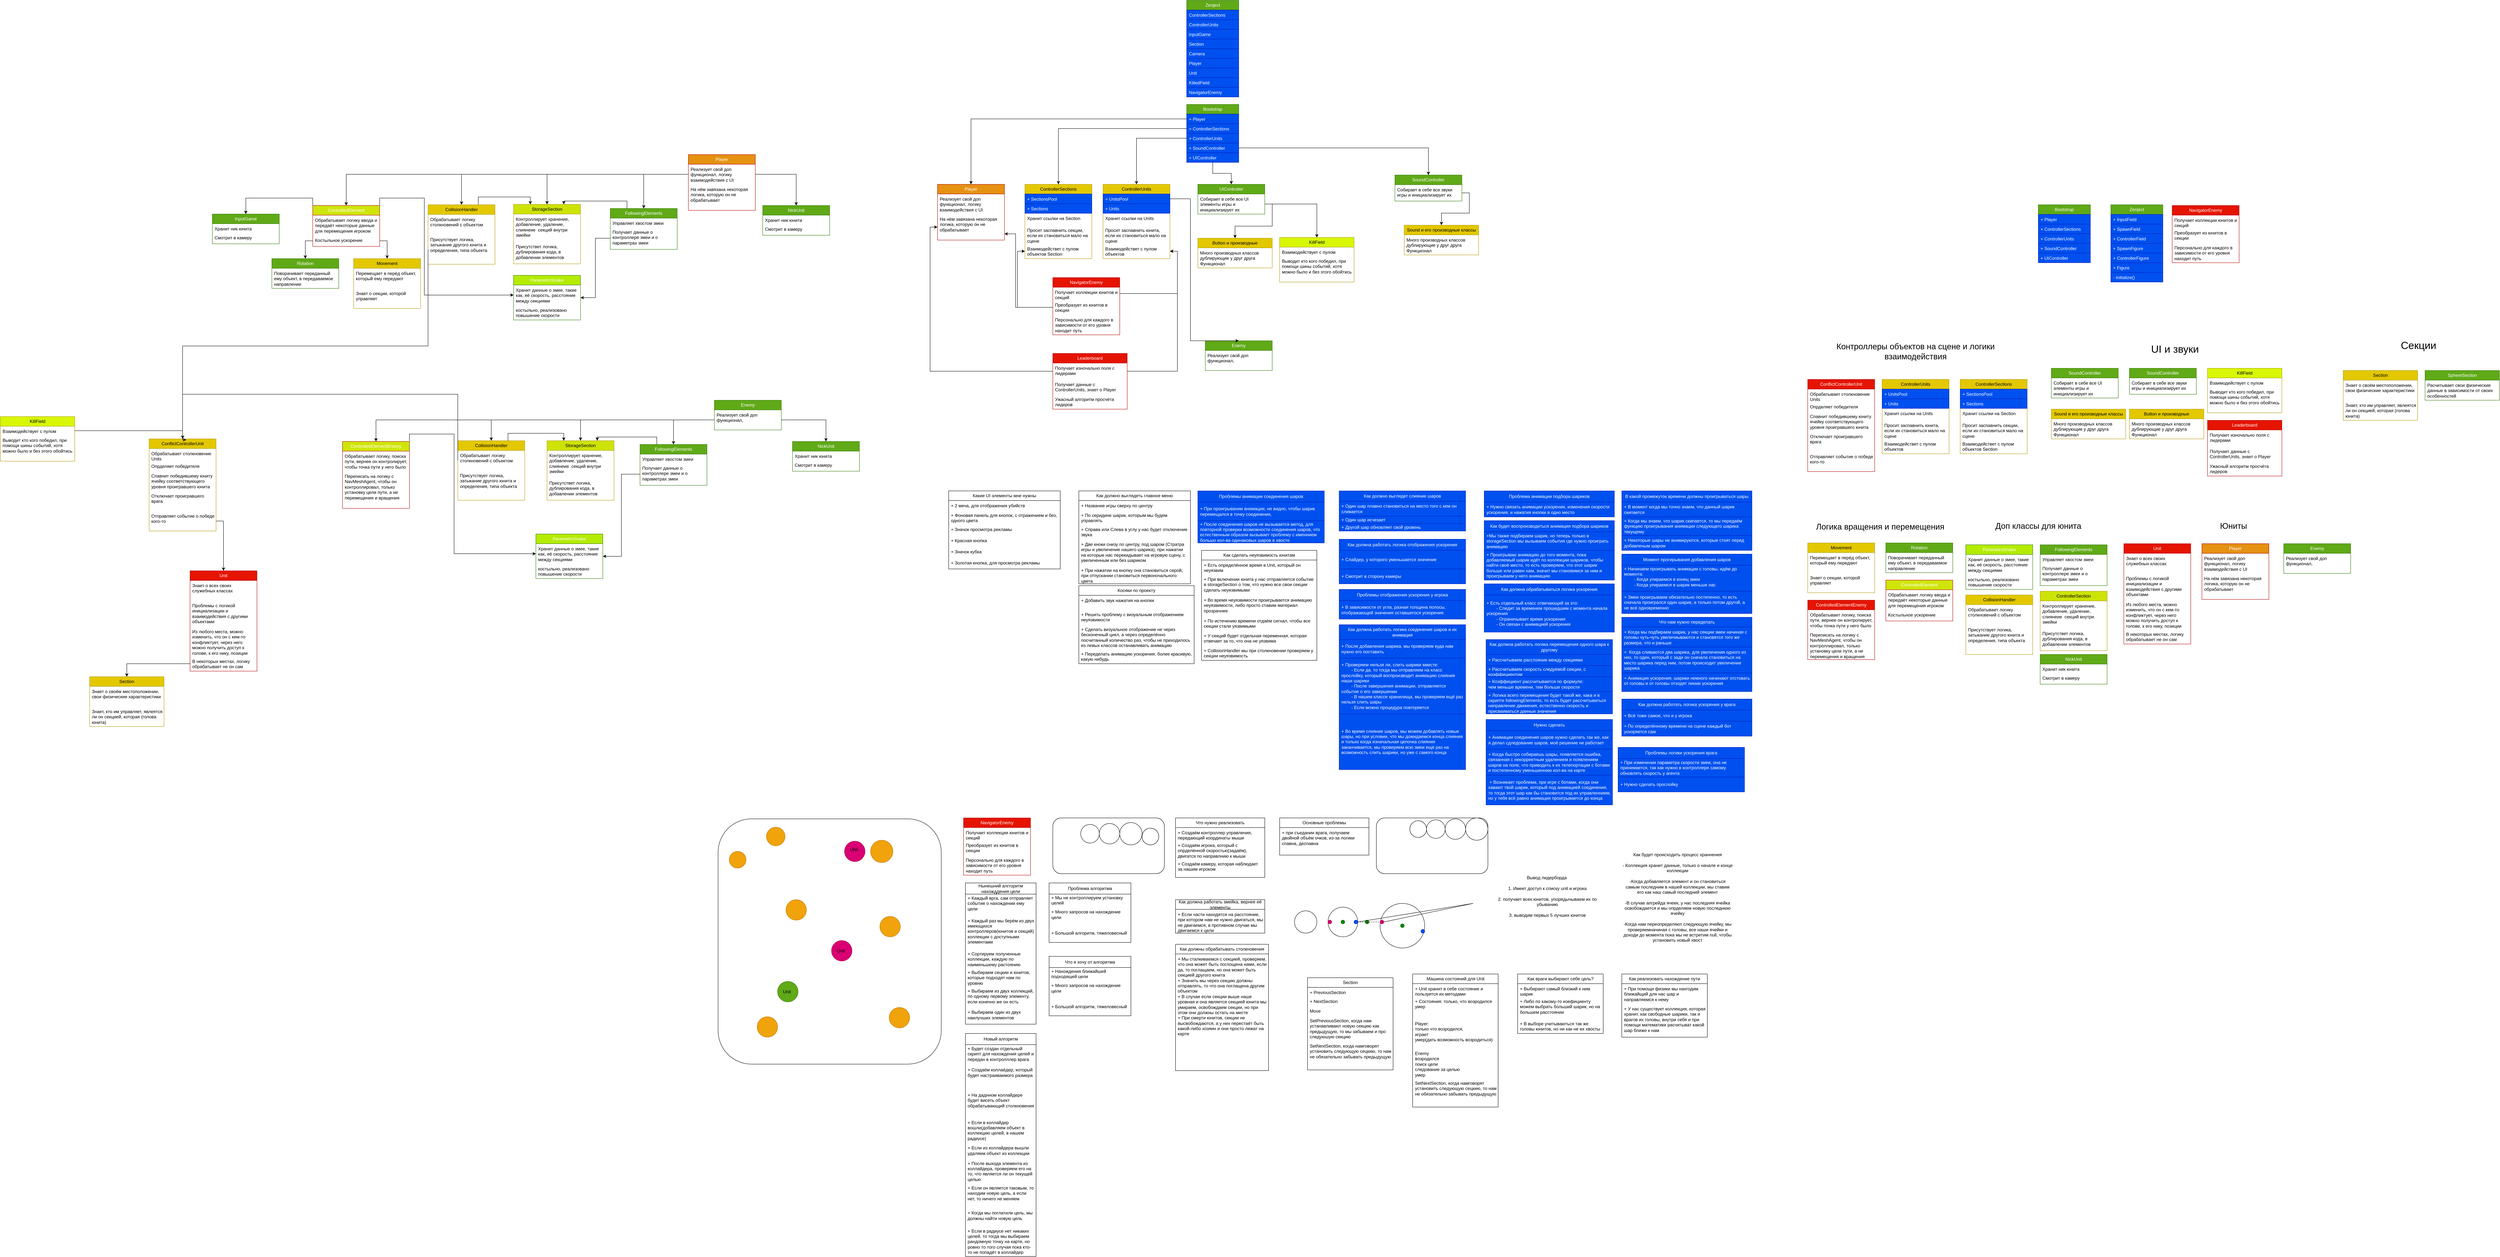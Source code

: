 <mxfile version="24.0.4" type="device">
  <diagram name="Page-1" id="6ilK39ksNj2KT9Sks7uC">
    <mxGraphModel dx="3778" dy="3968" grid="1" gridSize="10" guides="1" tooltips="1" connect="1" arrows="1" fold="1" page="1" pageScale="1" pageWidth="850" pageHeight="1100" math="0" shadow="0">
      <root>
        <mxCell id="0" />
        <mxCell id="1" parent="0" />
        <mxCell id="o35nTmQz4s1ocoGLp38L-1" value="Что нужно реализовать" style="swimlane;fontStyle=0;childLayout=stackLayout;horizontal=1;startSize=26;fillColor=none;horizontalStack=0;resizeParent=1;resizeParentMax=0;resizeLast=0;collapsible=1;marginBottom=0;whiteSpace=wrap;html=1;" parent="1" vertex="1">
          <mxGeometry y="-1100" width="240" height="160" as="geometry" />
        </mxCell>
        <mxCell id="o35nTmQz4s1ocoGLp38L-25" value="+ Создаём контроллер управления&lt;span style=&quot;background-color: initial;&quot;&gt;, передающий координаты мыши&lt;/span&gt;" style="text;strokeColor=none;fillColor=none;align=left;verticalAlign=top;spacingLeft=4;spacingRight=4;overflow=hidden;rotatable=0;points=[[0,0.5],[1,0.5]];portConstraint=eastwest;whiteSpace=wrap;html=1;" parent="o35nTmQz4s1ocoGLp38L-1" vertex="1">
          <mxGeometry y="26" width="240" height="34" as="geometry" />
        </mxCell>
        <mxCell id="o35nTmQz4s1ocoGLp38L-26" value="+ Создаём игрока, который с опрделённой скоростью(задаём), двигатся по направлнию к мыши" style="text;strokeColor=none;fillColor=none;align=left;verticalAlign=top;spacingLeft=4;spacingRight=4;overflow=hidden;rotatable=0;points=[[0,0.5],[1,0.5]];portConstraint=eastwest;whiteSpace=wrap;html=1;" parent="o35nTmQz4s1ocoGLp38L-1" vertex="1">
          <mxGeometry y="60" width="240" height="50" as="geometry" />
        </mxCell>
        <mxCell id="o35nTmQz4s1ocoGLp38L-27" value="+ Создаём камеру, которая наблюдает за нашим игроком" style="text;strokeColor=none;fillColor=none;align=left;verticalAlign=top;spacingLeft=4;spacingRight=4;overflow=hidden;rotatable=0;points=[[0,0.5],[1,0.5]];portConstraint=eastwest;whiteSpace=wrap;html=1;" parent="o35nTmQz4s1ocoGLp38L-1" vertex="1">
          <mxGeometry y="110" width="240" height="50" as="geometry" />
        </mxCell>
        <mxCell id="o35nTmQz4s1ocoGLp38L-9" value="Основные проблемы" style="swimlane;fontStyle=0;childLayout=stackLayout;horizontal=1;startSize=26;fillColor=none;horizontalStack=0;resizeParent=1;resizeParentMax=0;resizeLast=0;collapsible=1;marginBottom=0;whiteSpace=wrap;html=1;" parent="1" vertex="1">
          <mxGeometry x="280" y="-1100" width="240" height="100" as="geometry" />
        </mxCell>
        <mxCell id="o35nTmQz4s1ocoGLp38L-10" value="+ при съедании врага, получаем двойной объём очков, из-за логики спавна, деспавна" style="text;strokeColor=none;fillColor=none;align=left;verticalAlign=top;spacingLeft=4;spacingRight=4;overflow=hidden;rotatable=0;points=[[0,0.5],[1,0.5]];portConstraint=eastwest;whiteSpace=wrap;html=1;" parent="o35nTmQz4s1ocoGLp38L-9" vertex="1">
          <mxGeometry y="26" width="240" height="74" as="geometry" />
        </mxCell>
        <mxCell id="o35nTmQz4s1ocoGLp38L-23" value="Как должна работать змейка, вернее её элементы" style="swimlane;fontStyle=0;childLayout=stackLayout;horizontal=1;startSize=26;fillColor=none;horizontalStack=0;resizeParent=1;resizeParentMax=0;resizeLast=0;collapsible=1;marginBottom=0;whiteSpace=wrap;html=1;" parent="1" vertex="1">
          <mxGeometry y="-880" width="240" height="90" as="geometry" />
        </mxCell>
        <mxCell id="o35nTmQz4s1ocoGLp38L-24" value="+ Если части находятся на расстояние, при котором нам не нужно двигаться, мы не двигаемся, в противном случае мы двигаемся к цели" style="text;strokeColor=none;fillColor=none;align=left;verticalAlign=top;spacingLeft=4;spacingRight=4;overflow=hidden;rotatable=0;points=[[0,0.5],[1,0.5]];portConstraint=eastwest;whiteSpace=wrap;html=1;" parent="o35nTmQz4s1ocoGLp38L-23" vertex="1">
          <mxGeometry y="26" width="240" height="64" as="geometry" />
        </mxCell>
        <mxCell id="RLXHw8mBurTLIKT9N1X5-1" value="" style="ellipse;whiteSpace=wrap;html=1;" parent="1" vertex="1">
          <mxGeometry x="550" y="-870" width="120" height="120" as="geometry" />
        </mxCell>
        <mxCell id="RLXHw8mBurTLIKT9N1X5-2" value="" style="ellipse;whiteSpace=wrap;html=1;aspect=fixed;" parent="1" vertex="1">
          <mxGeometry x="410" y="-860" width="80" height="80" as="geometry" />
        </mxCell>
        <mxCell id="RLXHw8mBurTLIKT9N1X5-3" value="" style="ellipse;whiteSpace=wrap;html=1;aspect=fixed;" parent="1" vertex="1">
          <mxGeometry x="320" y="-850" width="60" height="60" as="geometry" />
        </mxCell>
        <mxCell id="RLXHw8mBurTLIKT9N1X5-4" value="" style="ellipse;whiteSpace=wrap;html=1;aspect=fixed;fillColor=#d80073;fontColor=#ffffff;strokeColor=#A50040;" parent="1" vertex="1">
          <mxGeometry x="550" y="-825" width="10" height="10" as="geometry" />
        </mxCell>
        <mxCell id="RLXHw8mBurTLIKT9N1X5-5" value="" style="ellipse;whiteSpace=wrap;html=1;aspect=fixed;fillColor=#0050ef;fontColor=#ffffff;strokeColor=#001DBC;" parent="1" vertex="1">
          <mxGeometry x="660" y="-800" width="10" height="10" as="geometry" />
        </mxCell>
        <mxCell id="RLXHw8mBurTLIKT9N1X5-6" value="" style="ellipse;whiteSpace=wrap;html=1;aspect=fixed;fillColor=#0050ef;fontColor=#ffffff;strokeColor=#001DBC;" parent="1" vertex="1">
          <mxGeometry x="480" y="-825" width="10" height="10" as="geometry" />
        </mxCell>
        <mxCell id="RLXHw8mBurTLIKT9N1X5-7" value="" style="ellipse;whiteSpace=wrap;html=1;aspect=fixed;fillColor=#d80073;fontColor=#ffffff;strokeColor=#A50040;" parent="1" vertex="1">
          <mxGeometry x="410" y="-825" width="10" height="10" as="geometry" />
        </mxCell>
        <mxCell id="RLXHw8mBurTLIKT9N1X5-8" value="" style="ellipse;whiteSpace=wrap;html=1;aspect=fixed;fillColor=#008a00;fontColor=#ffffff;strokeColor=#005700;" parent="1" vertex="1">
          <mxGeometry x="510" y="-825" width="10" height="10" as="geometry" />
        </mxCell>
        <mxCell id="RLXHw8mBurTLIKT9N1X5-9" value="" style="ellipse;whiteSpace=wrap;html=1;aspect=fixed;fillColor=#008a00;fontColor=#ffffff;strokeColor=#005700;" parent="1" vertex="1">
          <mxGeometry x="445" y="-825" width="10" height="10" as="geometry" />
        </mxCell>
        <mxCell id="RLXHw8mBurTLIKT9N1X5-10" value="" style="ellipse;whiteSpace=wrap;html=1;aspect=fixed;fillColor=#008a00;fontColor=#ffffff;strokeColor=#005700;" parent="1" vertex="1">
          <mxGeometry x="605" y="-815" width="10" height="10" as="geometry" />
        </mxCell>
        <mxCell id="RLXHw8mBurTLIKT9N1X5-11" value="" style="endArrow=none;html=1;rounded=0;entryX=1;entryY=0.5;entryDx=0;entryDy=0;" parent="1" target="RLXHw8mBurTLIKT9N1X5-4" edge="1">
          <mxGeometry width="50" height="50" relative="1" as="geometry">
            <mxPoint x="800" y="-870" as="sourcePoint" />
            <mxPoint x="540" y="-850" as="targetPoint" />
          </mxGeometry>
        </mxCell>
        <mxCell id="RLXHw8mBurTLIKT9N1X5-12" value="" style="endArrow=none;dashed=1;html=1;rounded=0;exitX=1;exitY=0.5;exitDx=0;exitDy=0;entryX=0;entryY=0.5;entryDx=0;entryDy=0;" parent="1" source="RLXHw8mBurTLIKT9N1X5-6" target="RLXHw8mBurTLIKT9N1X5-4" edge="1">
          <mxGeometry width="50" height="50" relative="1" as="geometry">
            <mxPoint x="590" y="-800" as="sourcePoint" />
            <mxPoint x="640" y="-850" as="targetPoint" />
          </mxGeometry>
        </mxCell>
        <mxCell id="RLXHw8mBurTLIKT9N1X5-13" value="" style="endArrow=none;html=1;rounded=0;exitX=1;exitY=0.5;exitDx=0;exitDy=0;" parent="1" source="RLXHw8mBurTLIKT9N1X5-2" edge="1">
          <mxGeometry width="50" height="50" relative="1" as="geometry">
            <mxPoint x="590" y="-800" as="sourcePoint" />
            <mxPoint x="800" y="-870" as="targetPoint" />
          </mxGeometry>
        </mxCell>
        <mxCell id="RLXHw8mBurTLIKT9N1X5-14" value="" style="rounded=1;whiteSpace=wrap;html=1;" parent="1" vertex="1">
          <mxGeometry x="540" y="-1100" width="300" height="150" as="geometry" />
        </mxCell>
        <mxCell id="RLXHw8mBurTLIKT9N1X5-15" value="" style="ellipse;whiteSpace=wrap;html=1;aspect=fixed;" parent="1" vertex="1">
          <mxGeometry x="780" y="-1100" width="60" height="60" as="geometry" />
        </mxCell>
        <mxCell id="RLXHw8mBurTLIKT9N1X5-16" value="" style="ellipse;whiteSpace=wrap;html=1;aspect=fixed;" parent="1" vertex="1">
          <mxGeometry x="675" y="-1095" width="50" height="50" as="geometry" />
        </mxCell>
        <mxCell id="RLXHw8mBurTLIKT9N1X5-17" value="" style="ellipse;whiteSpace=wrap;html=1;aspect=fixed;" parent="1" vertex="1">
          <mxGeometry x="725" y="-1097.5" width="55" height="55" as="geometry" />
        </mxCell>
        <mxCell id="RLXHw8mBurTLIKT9N1X5-18" value="" style="ellipse;whiteSpace=wrap;html=1;aspect=fixed;" parent="1" vertex="1">
          <mxGeometry x="630" y="-1092.5" width="45" height="45" as="geometry" />
        </mxCell>
        <mxCell id="YZh2mQiyHCvXwFm2wKaK-1" value="Как должны обрабатывать столкновения" style="swimlane;fontStyle=0;childLayout=stackLayout;horizontal=1;startSize=26;fillColor=none;horizontalStack=0;resizeParent=1;resizeParentMax=0;resizeLast=0;collapsible=1;marginBottom=0;whiteSpace=wrap;html=1;" parent="1" vertex="1">
          <mxGeometry y="-760" width="250" height="340" as="geometry" />
        </mxCell>
        <mxCell id="YZh2mQiyHCvXwFm2wKaK-2" value="+ Мы сталкиваемся с секцией, проверяем, что она может быть поглощена нами, если да, то поглащаем, но она может быть секцией другого юнита&lt;div&gt;+ Значить мы через секцию должны отправлять, то что она поглащена другим объектом&lt;/div&gt;&lt;div&gt;+ В случае если секции выше наше уровная и она является секцией юнита мы умираем, освобождаем секции, но при этом они должны остать на месте&lt;/div&gt;&lt;div&gt;+ При смерти юнитов, секции не высвобождаются, а у них перестаёт быть какой-либо хозяин и они просто лежат на карте&lt;/div&gt;" style="text;strokeColor=none;fillColor=none;align=left;verticalAlign=top;spacingLeft=4;spacingRight=4;overflow=hidden;rotatable=0;points=[[0,0.5],[1,0.5]];portConstraint=eastwest;whiteSpace=wrap;html=1;" parent="YZh2mQiyHCvXwFm2wKaK-1" vertex="1">
          <mxGeometry y="26" width="250" height="314" as="geometry" />
        </mxCell>
        <mxCell id="YZh2mQiyHCvXwFm2wKaK-6" value="Section" style="swimlane;fontStyle=0;childLayout=stackLayout;horizontal=1;startSize=26;fillColor=none;horizontalStack=0;resizeParent=1;resizeParentMax=0;resizeLast=0;collapsible=1;marginBottom=0;whiteSpace=wrap;html=1;" parent="1" vertex="1">
          <mxGeometry x="355" y="-670" width="230" height="248" as="geometry" />
        </mxCell>
        <mxCell id="YZh2mQiyHCvXwFm2wKaK-7" value="+ PreviousSection" style="text;strokeColor=none;fillColor=none;align=left;verticalAlign=top;spacingLeft=4;spacingRight=4;overflow=hidden;rotatable=0;points=[[0,0.5],[1,0.5]];portConstraint=eastwest;whiteSpace=wrap;html=1;" parent="YZh2mQiyHCvXwFm2wKaK-6" vertex="1">
          <mxGeometry y="26" width="230" height="24" as="geometry" />
        </mxCell>
        <mxCell id="YZh2mQiyHCvXwFm2wKaK-8" value="+ NextSection" style="text;strokeColor=none;fillColor=none;align=left;verticalAlign=top;spacingLeft=4;spacingRight=4;overflow=hidden;rotatable=0;points=[[0,0.5],[1,0.5]];portConstraint=eastwest;whiteSpace=wrap;html=1;" parent="YZh2mQiyHCvXwFm2wKaK-6" vertex="1">
          <mxGeometry y="50" width="230" height="26" as="geometry" />
        </mxCell>
        <mxCell id="YZh2mQiyHCvXwFm2wKaK-9" value="Move" style="text;strokeColor=none;fillColor=none;align=left;verticalAlign=top;spacingLeft=4;spacingRight=4;overflow=hidden;rotatable=0;points=[[0,0.5],[1,0.5]];portConstraint=eastwest;whiteSpace=wrap;html=1;" parent="YZh2mQiyHCvXwFm2wKaK-6" vertex="1">
          <mxGeometry y="76" width="230" height="26" as="geometry" />
        </mxCell>
        <mxCell id="YZh2mQiyHCvXwFm2wKaK-10" value="SetPreviousSection, когда нам устанавливают новую секцию как предыдущую, то мы забываем и про следуюшую секцию" style="text;strokeColor=none;fillColor=none;align=left;verticalAlign=top;spacingLeft=4;spacingRight=4;overflow=hidden;rotatable=0;points=[[0,0.5],[1,0.5]];portConstraint=eastwest;whiteSpace=wrap;html=1;" parent="YZh2mQiyHCvXwFm2wKaK-6" vertex="1">
          <mxGeometry y="102" width="230" height="68" as="geometry" />
        </mxCell>
        <mxCell id="YZh2mQiyHCvXwFm2wKaK-11" value="SetNextSection, когда намговорят установить следующую сецкию, то нам не обязательно забывать предыдущую" style="text;strokeColor=none;fillColor=none;align=left;verticalAlign=top;spacingLeft=4;spacingRight=4;overflow=hidden;rotatable=0;points=[[0,0.5],[1,0.5]];portConstraint=eastwest;whiteSpace=wrap;html=1;" parent="YZh2mQiyHCvXwFm2wKaK-6" vertex="1">
          <mxGeometry y="170" width="230" height="78" as="geometry" />
        </mxCell>
        <mxCell id="YZh2mQiyHCvXwFm2wKaK-12" value="Вывод лидерборда&amp;nbsp;&lt;div&gt;&lt;br&gt;&lt;/div&gt;&lt;div&gt;1. Имеет доступ к списку unit и игрока&lt;/div&gt;&lt;div&gt;&lt;br&gt;&lt;/div&gt;&lt;div&gt;2. получает всех юнитов, упорядычываем их по убыванию&lt;/div&gt;&lt;div&gt;&lt;br&gt;&lt;/div&gt;&lt;div&gt;3. выводим первых 5 лучших юнитов&lt;/div&gt;" style="text;html=1;align=center;verticalAlign=middle;whiteSpace=wrap;rounded=0;" parent="1" vertex="1">
          <mxGeometry x="850" y="-1097.5" width="300" height="417.5" as="geometry" />
        </mxCell>
        <mxCell id="YZh2mQiyHCvXwFm2wKaK-13" value="&lt;div&gt;Как будет происходить процесс храннения&lt;/div&gt;&lt;div&gt;&lt;br&gt;&lt;/div&gt;&lt;div&gt;- Коллекция хранит данные, только о начале и конце коллекции&lt;/div&gt;&lt;div&gt;&lt;br&gt;&lt;/div&gt;&lt;div&gt;-Когда добавляется элемент и он становиться самым последним в нашей коллекции, мы ставим его как наш самый последний элемент&lt;/div&gt;&lt;div&gt;&lt;br&gt;&lt;/div&gt;&lt;div&gt;-В случае апгрейда ячеек, у нас последняя ячейка освобождается и мы опрделяем новую последнюю ячейку&lt;/div&gt;&lt;div&gt;&lt;br&gt;&lt;/div&gt;&lt;div&gt;-Когда нам переопределяют следующую ячейку, мы проверяемначиная с головы, все наши ячейки и доходи до момента пока мы не встретим null, чтобы установить новый хвост&lt;/div&gt;" style="text;html=1;align=center;verticalAlign=middle;whiteSpace=wrap;rounded=0;" parent="1" vertex="1">
          <mxGeometry x="1200" y="-1097.5" width="300" height="423.75" as="geometry" />
        </mxCell>
        <mxCell id="bJMq_DwpuXEaJmJ7ODae-1" value="Машина состояний для Unit" style="swimlane;fontStyle=0;childLayout=stackLayout;horizontal=1;startSize=26;fillColor=none;horizontalStack=0;resizeParent=1;resizeParentMax=0;resizeLast=0;collapsible=1;marginBottom=0;whiteSpace=wrap;html=1;" parent="1" vertex="1">
          <mxGeometry x="637.5" y="-680" width="230" height="358" as="geometry" />
        </mxCell>
        <mxCell id="bJMq_DwpuXEaJmJ7ODae-2" value="+ Unit хранит в себе состояние и пользуется их методами" style="text;strokeColor=none;fillColor=none;align=left;verticalAlign=top;spacingLeft=4;spacingRight=4;overflow=hidden;rotatable=0;points=[[0,0.5],[1,0.5]];portConstraint=eastwest;whiteSpace=wrap;html=1;" parent="bJMq_DwpuXEaJmJ7ODae-1" vertex="1">
          <mxGeometry y="26" width="230" height="34" as="geometry" />
        </mxCell>
        <mxCell id="bJMq_DwpuXEaJmJ7ODae-3" value="+ Состояния: только, что возродился&lt;div&gt;умер&lt;/div&gt;" style="text;strokeColor=none;fillColor=none;align=left;verticalAlign=top;spacingLeft=4;spacingRight=4;overflow=hidden;rotatable=0;points=[[0,0.5],[1,0.5]];portConstraint=eastwest;whiteSpace=wrap;html=1;" parent="bJMq_DwpuXEaJmJ7ODae-1" vertex="1">
          <mxGeometry y="60" width="230" height="60" as="geometry" />
        </mxCell>
        <mxCell id="bJMq_DwpuXEaJmJ7ODae-4" value="Player:&lt;div&gt;только что возродился,&lt;/div&gt;&lt;div&gt;играет&lt;/div&gt;&lt;div&gt;умер(дать возможность возродиться)&lt;/div&gt;" style="text;strokeColor=none;fillColor=none;align=left;verticalAlign=top;spacingLeft=4;spacingRight=4;overflow=hidden;rotatable=0;points=[[0,0.5],[1,0.5]];portConstraint=eastwest;whiteSpace=wrap;html=1;" parent="bJMq_DwpuXEaJmJ7ODae-1" vertex="1">
          <mxGeometry y="120" width="230" height="80" as="geometry" />
        </mxCell>
        <mxCell id="bJMq_DwpuXEaJmJ7ODae-5" value="Enemy&lt;div&gt;возродился&lt;/div&gt;&lt;div&gt;поиск цели&lt;/div&gt;&lt;div&gt;следование за целью&lt;/div&gt;&lt;div&gt;умер&lt;/div&gt;" style="text;strokeColor=none;fillColor=none;align=left;verticalAlign=top;spacingLeft=4;spacingRight=4;overflow=hidden;rotatable=0;points=[[0,0.5],[1,0.5]];portConstraint=eastwest;whiteSpace=wrap;html=1;" parent="bJMq_DwpuXEaJmJ7ODae-1" vertex="1">
          <mxGeometry y="200" width="230" height="80" as="geometry" />
        </mxCell>
        <mxCell id="bJMq_DwpuXEaJmJ7ODae-6" value="SetNextSection, когда намговорят установить следующую сецкию, то нам не обязательно забывать предыдущую" style="text;strokeColor=none;fillColor=none;align=left;verticalAlign=top;spacingLeft=4;spacingRight=4;overflow=hidden;rotatable=0;points=[[0,0.5],[1,0.5]];portConstraint=eastwest;whiteSpace=wrap;html=1;" parent="bJMq_DwpuXEaJmJ7ODae-1" vertex="1">
          <mxGeometry y="280" width="230" height="78" as="geometry" />
        </mxCell>
        <mxCell id="bJMq_DwpuXEaJmJ7ODae-7" value="Как враги выбирают себе цель?" style="swimlane;fontStyle=0;childLayout=stackLayout;horizontal=1;startSize=26;fillColor=none;horizontalStack=0;resizeParent=1;resizeParentMax=0;resizeLast=0;collapsible=1;marginBottom=0;whiteSpace=wrap;html=1;" parent="1" vertex="1">
          <mxGeometry x="920" y="-680" width="230" height="160" as="geometry" />
        </mxCell>
        <mxCell id="bJMq_DwpuXEaJmJ7ODae-8" value="+ Выбирают самый близкий к ним шарик" style="text;strokeColor=none;fillColor=none;align=left;verticalAlign=top;spacingLeft=4;spacingRight=4;overflow=hidden;rotatable=0;points=[[0,0.5],[1,0.5]];portConstraint=eastwest;whiteSpace=wrap;html=1;" parent="bJMq_DwpuXEaJmJ7ODae-7" vertex="1">
          <mxGeometry y="26" width="230" height="34" as="geometry" />
        </mxCell>
        <mxCell id="bJMq_DwpuXEaJmJ7ODae-9" value="+ Либо по какому-то коефициенту можем выбрать больший шарик, но на большем расстоянии" style="text;strokeColor=none;fillColor=none;align=left;verticalAlign=top;spacingLeft=4;spacingRight=4;overflow=hidden;rotatable=0;points=[[0,0.5],[1,0.5]];portConstraint=eastwest;whiteSpace=wrap;html=1;" parent="bJMq_DwpuXEaJmJ7ODae-7" vertex="1">
          <mxGeometry y="60" width="230" height="60" as="geometry" />
        </mxCell>
        <mxCell id="bJMq_DwpuXEaJmJ7ODae-10" value="+ В выборе учитываються так же головы юнитов, но ни как не их хвосты" style="text;strokeColor=none;fillColor=none;align=left;verticalAlign=top;spacingLeft=4;spacingRight=4;overflow=hidden;rotatable=0;points=[[0,0.5],[1,0.5]];portConstraint=eastwest;whiteSpace=wrap;html=1;" parent="bJMq_DwpuXEaJmJ7ODae-7" vertex="1">
          <mxGeometry y="120" width="230" height="40" as="geometry" />
        </mxCell>
        <mxCell id="bJMq_DwpuXEaJmJ7ODae-13" value="Как реализовать нахождение пути" style="swimlane;fontStyle=0;childLayout=stackLayout;horizontal=1;startSize=26;fillColor=none;horizontalStack=0;resizeParent=1;resizeParentMax=0;resizeLast=0;collapsible=1;marginBottom=0;whiteSpace=wrap;html=1;" parent="1" vertex="1">
          <mxGeometry x="1200" y="-680" width="230" height="170" as="geometry" />
        </mxCell>
        <mxCell id="bJMq_DwpuXEaJmJ7ODae-14" value="+ При помощи физики мы нахгодим ближайщий для нас шар и направляемся к нему" style="text;strokeColor=none;fillColor=none;align=left;verticalAlign=top;spacingLeft=4;spacingRight=4;overflow=hidden;rotatable=0;points=[[0,0.5],[1,0.5]];portConstraint=eastwest;whiteSpace=wrap;html=1;" parent="bJMq_DwpuXEaJmJ7ODae-13" vertex="1">
          <mxGeometry y="26" width="230" height="54" as="geometry" />
        </mxCell>
        <mxCell id="bJMq_DwpuXEaJmJ7ODae-15" value="+ У нас существует коллекция, которая хранит, как свободные шарики, так и врагов их головы, внутри себя и при помощи математики расчитыват какой шар ближе к нам" style="text;strokeColor=none;fillColor=none;align=left;verticalAlign=top;spacingLeft=4;spacingRight=4;overflow=hidden;rotatable=0;points=[[0,0.5],[1,0.5]];portConstraint=eastwest;whiteSpace=wrap;html=1;" parent="bJMq_DwpuXEaJmJ7ODae-13" vertex="1">
          <mxGeometry y="80" width="230" height="90" as="geometry" />
        </mxCell>
        <mxCell id="eBAXqZQzckK9jQEUbmt5-53" value="Bootstrap" style="swimlane;fontStyle=0;childLayout=stackLayout;horizontal=1;startSize=26;fillColor=#60a917;horizontalStack=0;resizeParent=1;resizeParentMax=0;resizeLast=0;collapsible=1;marginBottom=0;whiteSpace=wrap;html=1;fontColor=#ffffff;strokeColor=#2D7600;" parent="1" vertex="1">
          <mxGeometry x="2320" y="-2750" width="140" height="156" as="geometry" />
        </mxCell>
        <mxCell id="eBAXqZQzckK9jQEUbmt5-54" value="+ Player" style="text;strokeColor=#001DBC;fillColor=#0050ef;align=left;verticalAlign=top;spacingLeft=4;spacingRight=4;overflow=hidden;rotatable=0;points=[[0,0.5],[1,0.5]];portConstraint=eastwest;whiteSpace=wrap;html=1;fontColor=#ffffff;" parent="eBAXqZQzckK9jQEUbmt5-53" vertex="1">
          <mxGeometry y="26" width="140" height="26" as="geometry" />
        </mxCell>
        <mxCell id="eBAXqZQzckK9jQEUbmt5-55" value="+ ControllerSections" style="text;strokeColor=#001DBC;fillColor=#0050ef;align=left;verticalAlign=top;spacingLeft=4;spacingRight=4;overflow=hidden;rotatable=0;points=[[0,0.5],[1,0.5]];portConstraint=eastwest;whiteSpace=wrap;html=1;fontColor=#ffffff;" parent="eBAXqZQzckK9jQEUbmt5-53" vertex="1">
          <mxGeometry y="52" width="140" height="26" as="geometry" />
        </mxCell>
        <mxCell id="eBAXqZQzckK9jQEUbmt5-56" value="+ ControllerUnits&lt;div&gt;&lt;br&gt;&lt;/div&gt;" style="text;strokeColor=#001DBC;fillColor=#0050ef;align=left;verticalAlign=top;spacingLeft=4;spacingRight=4;overflow=hidden;rotatable=0;points=[[0,0.5],[1,0.5]];portConstraint=eastwest;whiteSpace=wrap;html=1;fontColor=#ffffff;" parent="eBAXqZQzckK9jQEUbmt5-53" vertex="1">
          <mxGeometry y="78" width="140" height="26" as="geometry" />
        </mxCell>
        <mxCell id="eBAXqZQzckK9jQEUbmt5-57" value="+ SoundController" style="text;strokeColor=#001DBC;fillColor=#0050ef;align=left;verticalAlign=top;spacingLeft=4;spacingRight=4;overflow=hidden;rotatable=0;points=[[0,0.5],[1,0.5]];portConstraint=eastwest;whiteSpace=wrap;html=1;fontColor=#ffffff;" parent="eBAXqZQzckK9jQEUbmt5-53" vertex="1">
          <mxGeometry y="104" width="140" height="26" as="geometry" />
        </mxCell>
        <mxCell id="eBAXqZQzckK9jQEUbmt5-58" value="+ UIController&lt;div&gt;&lt;br&gt;&lt;/div&gt;" style="text;strokeColor=#001DBC;fillColor=#0050ef;align=left;verticalAlign=top;spacingLeft=4;spacingRight=4;overflow=hidden;rotatable=0;points=[[0,0.5],[1,0.5]];portConstraint=eastwest;whiteSpace=wrap;html=1;fontColor=#ffffff;" parent="eBAXqZQzckK9jQEUbmt5-53" vertex="1">
          <mxGeometry y="130" width="140" height="26" as="geometry" />
        </mxCell>
        <mxCell id="eBAXqZQzckK9jQEUbmt5-103" value="Zenject" style="swimlane;fontStyle=0;childLayout=stackLayout;horizontal=1;startSize=26;fillColor=#60a917;horizontalStack=0;resizeParent=1;resizeParentMax=0;resizeLast=0;collapsible=1;marginBottom=0;whiteSpace=wrap;html=1;fontColor=#ffffff;strokeColor=#2D7600;" parent="1" vertex="1">
          <mxGeometry x="2515" y="-2750" width="140" height="208" as="geometry" />
        </mxCell>
        <mxCell id="eBAXqZQzckK9jQEUbmt5-104" value="+ InputField" style="text;strokeColor=#001DBC;fillColor=#0050ef;align=left;verticalAlign=top;spacingLeft=4;spacingRight=4;overflow=hidden;rotatable=0;points=[[0,0.5],[1,0.5]];portConstraint=eastwest;whiteSpace=wrap;html=1;fontColor=#ffffff;" parent="eBAXqZQzckK9jQEUbmt5-103" vertex="1">
          <mxGeometry y="26" width="140" height="26" as="geometry" />
        </mxCell>
        <mxCell id="eBAXqZQzckK9jQEUbmt5-105" value="+ SpawnField" style="text;strokeColor=#001DBC;fillColor=#0050ef;align=left;verticalAlign=top;spacingLeft=4;spacingRight=4;overflow=hidden;rotatable=0;points=[[0,0.5],[1,0.5]];portConstraint=eastwest;whiteSpace=wrap;html=1;fontColor=#ffffff;" parent="eBAXqZQzckK9jQEUbmt5-103" vertex="1">
          <mxGeometry y="52" width="140" height="26" as="geometry" />
        </mxCell>
        <mxCell id="eBAXqZQzckK9jQEUbmt5-106" value="+ ControllerField" style="text;strokeColor=#001DBC;fillColor=#0050ef;align=left;verticalAlign=top;spacingLeft=4;spacingRight=4;overflow=hidden;rotatable=0;points=[[0,0.5],[1,0.5]];portConstraint=eastwest;whiteSpace=wrap;html=1;fontColor=#ffffff;" parent="eBAXqZQzckK9jQEUbmt5-103" vertex="1">
          <mxGeometry y="78" width="140" height="26" as="geometry" />
        </mxCell>
        <mxCell id="eBAXqZQzckK9jQEUbmt5-107" value="+ SpawnFigure" style="text;strokeColor=#001DBC;fillColor=#0050ef;align=left;verticalAlign=top;spacingLeft=4;spacingRight=4;overflow=hidden;rotatable=0;points=[[0,0.5],[1,0.5]];portConstraint=eastwest;whiteSpace=wrap;html=1;fontColor=#ffffff;" parent="eBAXqZQzckK9jQEUbmt5-103" vertex="1">
          <mxGeometry y="104" width="140" height="26" as="geometry" />
        </mxCell>
        <mxCell id="eBAXqZQzckK9jQEUbmt5-108" value="+ ControllerFigure" style="text;strokeColor=#001DBC;fillColor=#0050ef;align=left;verticalAlign=top;spacingLeft=4;spacingRight=4;overflow=hidden;rotatable=0;points=[[0,0.5],[1,0.5]];portConstraint=eastwest;whiteSpace=wrap;html=1;fontColor=#ffffff;" parent="eBAXqZQzckK9jQEUbmt5-103" vertex="1">
          <mxGeometry y="130" width="140" height="26" as="geometry" />
        </mxCell>
        <mxCell id="eBAXqZQzckK9jQEUbmt5-109" value="+ Figure" style="text;strokeColor=#001DBC;fillColor=#0050ef;align=left;verticalAlign=top;spacingLeft=4;spacingRight=4;overflow=hidden;rotatable=0;points=[[0,0.5],[1,0.5]];portConstraint=eastwest;whiteSpace=wrap;html=1;fontColor=#ffffff;" parent="eBAXqZQzckK9jQEUbmt5-103" vertex="1">
          <mxGeometry y="156" width="140" height="26" as="geometry" />
        </mxCell>
        <mxCell id="eBAXqZQzckK9jQEUbmt5-110" value="- Initialize()" style="text;strokeColor=#001DBC;fillColor=#0050ef;align=left;verticalAlign=top;spacingLeft=4;spacingRight=4;overflow=hidden;rotatable=0;points=[[0,0.5],[1,0.5]];portConstraint=eastwest;whiteSpace=wrap;html=1;fontColor=#ffffff;" parent="eBAXqZQzckK9jQEUbmt5-103" vertex="1">
          <mxGeometry y="182" width="140" height="26" as="geometry" />
        </mxCell>
        <mxCell id="eBAXqZQzckK9jQEUbmt5-111" value="ControllerSections" style="swimlane;fontStyle=0;childLayout=stackLayout;horizontal=1;startSize=26;fillColor=#e3c800;horizontalStack=0;resizeParent=1;resizeParentMax=0;resizeLast=0;collapsible=1;marginBottom=0;whiteSpace=wrap;html=1;fontColor=#000000;strokeColor=#B09500;" parent="1" vertex="1">
          <mxGeometry x="2110" y="-2280" width="180" height="200" as="geometry" />
        </mxCell>
        <mxCell id="eBAXqZQzckK9jQEUbmt5-112" value="+ SectionsPool" style="text;strokeColor=#001DBC;fillColor=#0050ef;align=left;verticalAlign=top;spacingLeft=4;spacingRight=4;overflow=hidden;rotatable=0;points=[[0,0.5],[1,0.5]];portConstraint=eastwest;whiteSpace=wrap;html=1;fontColor=#ffffff;" parent="eBAXqZQzckK9jQEUbmt5-111" vertex="1">
          <mxGeometry y="26" width="180" height="26" as="geometry" />
        </mxCell>
        <mxCell id="eBAXqZQzckK9jQEUbmt5-113" value="+ Sections" style="text;strokeColor=#001DBC;fillColor=#0050ef;align=left;verticalAlign=top;spacingLeft=4;spacingRight=4;overflow=hidden;rotatable=0;points=[[0,0.5],[1,0.5]];portConstraint=eastwest;whiteSpace=wrap;html=1;fontColor=#ffffff;" parent="eBAXqZQzckK9jQEUbmt5-111" vertex="1">
          <mxGeometry y="52" width="180" height="26" as="geometry" />
        </mxCell>
        <mxCell id="eBAXqZQzckK9jQEUbmt5-114" value="Хранит ссылки на Section" style="text;align=left;verticalAlign=top;spacingLeft=4;spacingRight=4;overflow=hidden;rotatable=0;points=[[0,0.5],[1,0.5]];portConstraint=eastwest;whiteSpace=wrap;html=1;" parent="eBAXqZQzckK9jQEUbmt5-111" vertex="1">
          <mxGeometry y="78" width="180" height="32" as="geometry" />
        </mxCell>
        <mxCell id="eBAXqZQzckK9jQEUbmt5-115" value="Просит заспавнить секции, если их становиться мало на сцене" style="text;align=left;verticalAlign=top;spacingLeft=4;spacingRight=4;overflow=hidden;rotatable=0;points=[[0,0.5],[1,0.5]];portConstraint=eastwest;whiteSpace=wrap;html=1;" parent="eBAXqZQzckK9jQEUbmt5-111" vertex="1">
          <mxGeometry y="110" width="180" height="50" as="geometry" />
        </mxCell>
        <mxCell id="eBAXqZQzckK9jQEUbmt5-116" value="Взаимодействет с пулом объектов Section" style="text;align=left;verticalAlign=top;spacingLeft=4;spacingRight=4;overflow=hidden;rotatable=0;points=[[0,0.5],[1,0.5]];portConstraint=eastwest;whiteSpace=wrap;html=1;" parent="eBAXqZQzckK9jQEUbmt5-111" vertex="1">
          <mxGeometry y="160" width="180" height="40" as="geometry" />
        </mxCell>
        <mxCell id="eBAXqZQzckK9jQEUbmt5-117" value="ControllerUnits" style="swimlane;fontStyle=0;childLayout=stackLayout;horizontal=1;startSize=26;fillColor=#e3c800;horizontalStack=0;resizeParent=1;resizeParentMax=0;resizeLast=0;collapsible=1;marginBottom=0;whiteSpace=wrap;html=1;fontColor=#000000;strokeColor=#B09500;" parent="1" vertex="1">
          <mxGeometry x="1900" y="-2280" width="180" height="200" as="geometry" />
        </mxCell>
        <mxCell id="eBAXqZQzckK9jQEUbmt5-118" value="+ UnitsPool" style="text;strokeColor=#001DBC;fillColor=#0050ef;align=left;verticalAlign=top;spacingLeft=4;spacingRight=4;overflow=hidden;rotatable=0;points=[[0,0.5],[1,0.5]];portConstraint=eastwest;whiteSpace=wrap;html=1;fontColor=#ffffff;" parent="eBAXqZQzckK9jQEUbmt5-117" vertex="1">
          <mxGeometry y="26" width="180" height="26" as="geometry" />
        </mxCell>
        <mxCell id="eBAXqZQzckK9jQEUbmt5-119" value="+ Units" style="text;strokeColor=#001DBC;fillColor=#0050ef;align=left;verticalAlign=top;spacingLeft=4;spacingRight=4;overflow=hidden;rotatable=0;points=[[0,0.5],[1,0.5]];portConstraint=eastwest;whiteSpace=wrap;html=1;fontColor=#ffffff;" parent="eBAXqZQzckK9jQEUbmt5-117" vertex="1">
          <mxGeometry y="52" width="180" height="26" as="geometry" />
        </mxCell>
        <mxCell id="eBAXqZQzckK9jQEUbmt5-120" value="Хранит ссылки на Units" style="text;align=left;verticalAlign=top;spacingLeft=4;spacingRight=4;overflow=hidden;rotatable=0;points=[[0,0.5],[1,0.5]];portConstraint=eastwest;whiteSpace=wrap;html=1;" parent="eBAXqZQzckK9jQEUbmt5-117" vertex="1">
          <mxGeometry y="78" width="180" height="32" as="geometry" />
        </mxCell>
        <mxCell id="eBAXqZQzckK9jQEUbmt5-121" value="Просит заспавнить юнита, если их становиться мало на сцене" style="text;align=left;verticalAlign=top;spacingLeft=4;spacingRight=4;overflow=hidden;rotatable=0;points=[[0,0.5],[1,0.5]];portConstraint=eastwest;whiteSpace=wrap;html=1;" parent="eBAXqZQzckK9jQEUbmt5-117" vertex="1">
          <mxGeometry y="110" width="180" height="50" as="geometry" />
        </mxCell>
        <mxCell id="eBAXqZQzckK9jQEUbmt5-122" value="Взаимодействет с пулом объектов" style="text;align=left;verticalAlign=top;spacingLeft=4;spacingRight=4;overflow=hidden;rotatable=0;points=[[0,0.5],[1,0.5]];portConstraint=eastwest;whiteSpace=wrap;html=1;" parent="eBAXqZQzckK9jQEUbmt5-117" vertex="1">
          <mxGeometry y="160" width="180" height="40" as="geometry" />
        </mxCell>
        <mxCell id="eBAXqZQzckK9jQEUbmt5-123" value="ConflictControllerUnit" style="swimlane;fontStyle=0;childLayout=stackLayout;horizontal=1;startSize=26;fillColor=#e51400;horizontalStack=0;resizeParent=1;resizeParentMax=0;resizeLast=0;collapsible=1;marginBottom=0;whiteSpace=wrap;html=1;fontColor=#ffffff;strokeColor=#B20000;" parent="1" vertex="1">
          <mxGeometry x="1700" y="-2280" width="180" height="248" as="geometry" />
        </mxCell>
        <mxCell id="eBAXqZQzckK9jQEUbmt5-124" value="Обрабатывает столкновение Units" style="text;align=left;verticalAlign=top;spacingLeft=4;spacingRight=4;overflow=hidden;rotatable=0;points=[[0,0.5],[1,0.5]];portConstraint=eastwest;whiteSpace=wrap;html=1;" parent="eBAXqZQzckK9jQEUbmt5-123" vertex="1">
          <mxGeometry y="26" width="180" height="34" as="geometry" />
        </mxCell>
        <mxCell id="eBAXqZQzckK9jQEUbmt5-125" value="Опрделяет победителя" style="text;align=left;verticalAlign=top;spacingLeft=4;spacingRight=4;overflow=hidden;rotatable=0;points=[[0,0.5],[1,0.5]];portConstraint=eastwest;whiteSpace=wrap;html=1;" parent="eBAXqZQzckK9jQEUbmt5-123" vertex="1">
          <mxGeometry y="60" width="180" height="26" as="geometry" />
        </mxCell>
        <mxCell id="eBAXqZQzckK9jQEUbmt5-126" value="Спавнит победившему юниту ячейку соответствующего уровня проигравшего юнита" style="text;align=left;verticalAlign=top;spacingLeft=4;spacingRight=4;overflow=hidden;rotatable=0;points=[[0,0.5],[1,0.5]];portConstraint=eastwest;whiteSpace=wrap;html=1;" parent="eBAXqZQzckK9jQEUbmt5-123" vertex="1">
          <mxGeometry y="86" width="180" height="54" as="geometry" />
        </mxCell>
        <mxCell id="eBAXqZQzckK9jQEUbmt5-129" value="Отключает проигравшего врага" style="text;align=left;verticalAlign=top;spacingLeft=4;spacingRight=4;overflow=hidden;rotatable=0;points=[[0,0.5],[1,0.5]];portConstraint=eastwest;whiteSpace=wrap;html=1;" parent="eBAXqZQzckK9jQEUbmt5-123" vertex="1">
          <mxGeometry y="140" width="180" height="54" as="geometry" />
        </mxCell>
        <mxCell id="eBAXqZQzckK9jQEUbmt5-135" value="Отправляет событие о победе кого-то" style="text;align=left;verticalAlign=top;spacingLeft=4;spacingRight=4;overflow=hidden;rotatable=0;points=[[0,0.5],[1,0.5]];portConstraint=eastwest;whiteSpace=wrap;html=1;" parent="eBAXqZQzckK9jQEUbmt5-123" vertex="1">
          <mxGeometry y="194" width="180" height="54" as="geometry" />
        </mxCell>
        <mxCell id="eBAXqZQzckK9jQEUbmt5-136" value="NavigatorEnemy" style="swimlane;fontStyle=0;childLayout=stackLayout;horizontal=1;startSize=26;fillColor=#e51400;horizontalStack=0;resizeParent=1;resizeParentMax=0;resizeLast=0;collapsible=1;marginBottom=0;whiteSpace=wrap;html=1;fontColor=#ffffff;strokeColor=#B20000;" parent="1" vertex="1">
          <mxGeometry x="2680" y="-2748" width="180" height="154" as="geometry" />
        </mxCell>
        <mxCell id="eBAXqZQzckK9jQEUbmt5-137" value="Получает коллекции юнитов и секций" style="text;align=left;verticalAlign=top;spacingLeft=4;spacingRight=4;overflow=hidden;rotatable=0;points=[[0,0.5],[1,0.5]];portConstraint=eastwest;whiteSpace=wrap;html=1;" parent="eBAXqZQzckK9jQEUbmt5-136" vertex="1">
          <mxGeometry y="26" width="180" height="34" as="geometry" />
        </mxCell>
        <mxCell id="eBAXqZQzckK9jQEUbmt5-138" value="Преобразует из юнитов в секции" style="text;align=left;verticalAlign=top;spacingLeft=4;spacingRight=4;overflow=hidden;rotatable=0;points=[[0,0.5],[1,0.5]];portConstraint=eastwest;whiteSpace=wrap;html=1;" parent="eBAXqZQzckK9jQEUbmt5-136" vertex="1">
          <mxGeometry y="60" width="180" height="40" as="geometry" />
        </mxCell>
        <mxCell id="eBAXqZQzckK9jQEUbmt5-139" value="Персонально для каждого в зависимости от его уровня находит путь" style="text;align=left;verticalAlign=top;spacingLeft=4;spacingRight=4;overflow=hidden;rotatable=0;points=[[0,0.5],[1,0.5]];portConstraint=eastwest;whiteSpace=wrap;html=1;" parent="eBAXqZQzckK9jQEUbmt5-136" vertex="1">
          <mxGeometry y="100" width="180" height="54" as="geometry" />
        </mxCell>
        <mxCell id="eBAXqZQzckK9jQEUbmt5-142" value="SoundController" style="swimlane;fontStyle=0;childLayout=stackLayout;horizontal=1;startSize=26;fillColor=#60a917;horizontalStack=0;resizeParent=1;resizeParentMax=0;resizeLast=0;collapsible=1;marginBottom=0;whiteSpace=wrap;html=1;fontColor=#ffffff;strokeColor=#2D7600;" parent="1" vertex="1">
          <mxGeometry x="2565" y="-2310" width="180" height="70" as="geometry" />
        </mxCell>
        <mxCell id="eBAXqZQzckK9jQEUbmt5-143" value="Собирает в себе все звуки игры и инициализирует их" style="text;align=left;verticalAlign=top;spacingLeft=4;spacingRight=4;overflow=hidden;rotatable=0;points=[[0,0.5],[1,0.5]];portConstraint=eastwest;whiteSpace=wrap;html=1;" parent="eBAXqZQzckK9jQEUbmt5-142" vertex="1">
          <mxGeometry y="26" width="180" height="44" as="geometry" />
        </mxCell>
        <mxCell id="eBAXqZQzckK9jQEUbmt5-146" value="SoundController" style="swimlane;fontStyle=0;childLayout=stackLayout;horizontal=1;startSize=26;fillColor=#60a917;horizontalStack=0;resizeParent=1;resizeParentMax=0;resizeLast=0;collapsible=1;marginBottom=0;whiteSpace=wrap;html=1;fontColor=#ffffff;strokeColor=#2D7600;" parent="1" vertex="1">
          <mxGeometry x="2355" y="-2310" width="180" height="80" as="geometry" />
        </mxCell>
        <mxCell id="eBAXqZQzckK9jQEUbmt5-147" value="Собирает в себе все UI элементы игры и инициализирует их" style="text;align=left;verticalAlign=top;spacingLeft=4;spacingRight=4;overflow=hidden;rotatable=0;points=[[0,0.5],[1,0.5]];portConstraint=eastwest;whiteSpace=wrap;html=1;" parent="eBAXqZQzckK9jQEUbmt5-146" vertex="1">
          <mxGeometry y="26" width="180" height="54" as="geometry" />
        </mxCell>
        <mxCell id="eBAXqZQzckK9jQEUbmt5-148" value="Movement" style="swimlane;fontStyle=0;childLayout=stackLayout;horizontal=1;startSize=26;fillColor=#e3c800;horizontalStack=0;resizeParent=1;resizeParentMax=0;resizeLast=0;collapsible=1;marginBottom=0;whiteSpace=wrap;html=1;fontColor=#000000;strokeColor=#B09500;" parent="1" vertex="1">
          <mxGeometry x="1700" y="-1840" width="180" height="134" as="geometry" />
        </mxCell>
        <mxCell id="eBAXqZQzckK9jQEUbmt5-149" value="Перемещает в перёд объект, который ему передают" style="text;align=left;verticalAlign=top;spacingLeft=4;spacingRight=4;overflow=hidden;rotatable=0;points=[[0,0.5],[1,0.5]];portConstraint=eastwest;whiteSpace=wrap;html=1;" parent="eBAXqZQzckK9jQEUbmt5-148" vertex="1">
          <mxGeometry y="26" width="180" height="54" as="geometry" />
        </mxCell>
        <mxCell id="eBAXqZQzckK9jQEUbmt5-151" value="Знает о секции, которой управляет" style="text;align=left;verticalAlign=top;spacingLeft=4;spacingRight=4;overflow=hidden;rotatable=0;points=[[0,0.5],[1,0.5]];portConstraint=eastwest;whiteSpace=wrap;html=1;" parent="eBAXqZQzckK9jQEUbmt5-148" vertex="1">
          <mxGeometry y="80" width="180" height="54" as="geometry" />
        </mxCell>
        <mxCell id="eBAXqZQzckK9jQEUbmt5-152" value="Rotation" style="swimlane;fontStyle=0;childLayout=stackLayout;horizontal=1;startSize=26;fillColor=#60a917;horizontalStack=0;resizeParent=1;resizeParentMax=0;resizeLast=0;collapsible=1;marginBottom=0;whiteSpace=wrap;html=1;fontColor=#ffffff;strokeColor=#2D7600;" parent="1" vertex="1">
          <mxGeometry x="1910" y="-1840" width="180" height="80" as="geometry" />
        </mxCell>
        <mxCell id="eBAXqZQzckK9jQEUbmt5-153" value="Поворачивает переданный ему объект, в передаваемое направление" style="text;align=left;verticalAlign=top;spacingLeft=4;spacingRight=4;overflow=hidden;rotatable=0;points=[[0,0.5],[1,0.5]];portConstraint=eastwest;whiteSpace=wrap;html=1;" parent="eBAXqZQzckK9jQEUbmt5-152" vertex="1">
          <mxGeometry y="26" width="180" height="54" as="geometry" />
        </mxCell>
        <mxCell id="eBAXqZQzckK9jQEUbmt5-155" value="Section" style="swimlane;fontStyle=0;childLayout=stackLayout;horizontal=1;startSize=26;fillColor=#e3c800;horizontalStack=0;resizeParent=1;resizeParentMax=0;resizeLast=0;collapsible=1;marginBottom=0;whiteSpace=wrap;html=1;fontColor=#000000;strokeColor=#B09500;" parent="1" vertex="1">
          <mxGeometry x="3140" y="-2304" width="200" height="134" as="geometry" />
        </mxCell>
        <mxCell id="eBAXqZQzckK9jQEUbmt5-156" value="Знает о своём местоположении, свои физические характеристики" style="text;align=left;verticalAlign=top;spacingLeft=4;spacingRight=4;overflow=hidden;rotatable=0;points=[[0,0.5],[1,0.5]];portConstraint=eastwest;whiteSpace=wrap;html=1;" parent="eBAXqZQzckK9jQEUbmt5-155" vertex="1">
          <mxGeometry y="26" width="200" height="54" as="geometry" />
        </mxCell>
        <mxCell id="eBAXqZQzckK9jQEUbmt5-157" value="Знает, кто им управляет, явлеятся ли он секцией, которая (голова юнита)" style="text;align=left;verticalAlign=top;spacingLeft=4;spacingRight=4;overflow=hidden;rotatable=0;points=[[0,0.5],[1,0.5]];portConstraint=eastwest;whiteSpace=wrap;html=1;" parent="eBAXqZQzckK9jQEUbmt5-155" vertex="1">
          <mxGeometry y="80" width="200" height="54" as="geometry" />
        </mxCell>
        <mxCell id="eBAXqZQzckK9jQEUbmt5-158" value="SphereSection" style="swimlane;fontStyle=0;childLayout=stackLayout;horizontal=1;startSize=26;fillColor=#60a917;horizontalStack=0;resizeParent=1;resizeParentMax=0;resizeLast=0;collapsible=1;marginBottom=0;whiteSpace=wrap;html=1;fontColor=#ffffff;strokeColor=#2D7600;" parent="1" vertex="1">
          <mxGeometry x="3360" y="-2304" width="200" height="80" as="geometry" />
        </mxCell>
        <mxCell id="eBAXqZQzckK9jQEUbmt5-159" value="Расчитывает свои физические данные в зависимости от своих особенностей" style="text;align=left;verticalAlign=top;spacingLeft=4;spacingRight=4;overflow=hidden;rotatable=0;points=[[0,0.5],[1,0.5]];portConstraint=eastwest;whiteSpace=wrap;html=1;" parent="eBAXqZQzckK9jQEUbmt5-158" vertex="1">
          <mxGeometry y="26" width="200" height="54" as="geometry" />
        </mxCell>
        <mxCell id="eBAXqZQzckK9jQEUbmt5-161" value="Sound и его производные классы" style="swimlane;fontStyle=0;childLayout=stackLayout;horizontal=1;startSize=26;fillColor=#e3c800;horizontalStack=0;resizeParent=1;resizeParentMax=0;resizeLast=0;collapsible=1;marginBottom=0;whiteSpace=wrap;html=1;fontColor=#000000;strokeColor=#B09500;" parent="1" vertex="1">
          <mxGeometry x="2355" y="-2200" width="200" height="80" as="geometry" />
        </mxCell>
        <mxCell id="eBAXqZQzckK9jQEUbmt5-162" value="Много производных классов дублирующие у друг друга Функционал" style="text;align=left;verticalAlign=top;spacingLeft=4;spacingRight=4;overflow=hidden;rotatable=0;points=[[0,0.5],[1,0.5]];portConstraint=eastwest;whiteSpace=wrap;html=1;" parent="eBAXqZQzckK9jQEUbmt5-161" vertex="1">
          <mxGeometry y="26" width="200" height="54" as="geometry" />
        </mxCell>
        <mxCell id="eBAXqZQzckK9jQEUbmt5-163" value="Button и производные" style="swimlane;fontStyle=0;childLayout=stackLayout;horizontal=1;startSize=26;fillColor=#e3c800;horizontalStack=0;resizeParent=1;resizeParentMax=0;resizeLast=0;collapsible=1;marginBottom=0;whiteSpace=wrap;html=1;fontColor=#000000;strokeColor=#B09500;" parent="1" vertex="1">
          <mxGeometry x="2565" y="-2200" width="200" height="80" as="geometry" />
        </mxCell>
        <mxCell id="eBAXqZQzckK9jQEUbmt5-164" value="Много производных классов дублирующие у друг друга Функционал" style="text;align=left;verticalAlign=top;spacingLeft=4;spacingRight=4;overflow=hidden;rotatable=0;points=[[0,0.5],[1,0.5]];portConstraint=eastwest;whiteSpace=wrap;html=1;" parent="eBAXqZQzckK9jQEUbmt5-163" vertex="1">
          <mxGeometry y="26" width="200" height="54" as="geometry" />
        </mxCell>
        <mxCell id="eBAXqZQzckK9jQEUbmt5-165" value="KillField" style="swimlane;fontStyle=0;childLayout=stackLayout;horizontal=1;startSize=26;fillColor=#D7F705;horizontalStack=0;resizeParent=1;resizeParentMax=0;resizeLast=0;collapsible=1;marginBottom=0;whiteSpace=wrap;html=1;fontColor=#000000;strokeColor=#B09500;" parent="1" vertex="1">
          <mxGeometry x="2775" y="-2310" width="200" height="120" as="geometry" />
        </mxCell>
        <mxCell id="eBAXqZQzckK9jQEUbmt5-166" value="Взаимодействует с пулом" style="text;align=left;verticalAlign=top;spacingLeft=4;spacingRight=4;overflow=hidden;rotatable=0;points=[[0,0.5],[1,0.5]];portConstraint=eastwest;whiteSpace=wrap;html=1;" parent="eBAXqZQzckK9jQEUbmt5-165" vertex="1">
          <mxGeometry y="26" width="200" height="24" as="geometry" />
        </mxCell>
        <mxCell id="eBAXqZQzckK9jQEUbmt5-169" value="Выводит кто кого победил, при помощи шины событий, хотя можно было и без этого обойтись" style="text;align=left;verticalAlign=top;spacingLeft=4;spacingRight=4;overflow=hidden;rotatable=0;points=[[0,0.5],[1,0.5]];portConstraint=eastwest;whiteSpace=wrap;html=1;" parent="eBAXqZQzckK9jQEUbmt5-165" vertex="1">
          <mxGeometry y="50" width="200" height="70" as="geometry" />
        </mxCell>
        <mxCell id="eBAXqZQzckK9jQEUbmt5-170" value="Leaderboard" style="swimlane;fontStyle=0;childLayout=stackLayout;horizontal=1;startSize=26;fillColor=#e51400;horizontalStack=0;resizeParent=1;resizeParentMax=0;resizeLast=0;collapsible=1;marginBottom=0;whiteSpace=wrap;html=1;fontColor=#ffffff;strokeColor=#B20000;" parent="1" vertex="1">
          <mxGeometry x="2775" y="-2170" width="200" height="150" as="geometry" />
        </mxCell>
        <mxCell id="eBAXqZQzckK9jQEUbmt5-171" value="Получает изночально поля с лидерами" style="text;align=left;verticalAlign=top;spacingLeft=4;spacingRight=4;overflow=hidden;rotatable=0;points=[[0,0.5],[1,0.5]];portConstraint=eastwest;whiteSpace=wrap;html=1;" parent="eBAXqZQzckK9jQEUbmt5-170" vertex="1">
          <mxGeometry y="26" width="200" height="44" as="geometry" />
        </mxCell>
        <mxCell id="eBAXqZQzckK9jQEUbmt5-172" value="Получает данные с ControllerUnits, знает о Player" style="text;align=left;verticalAlign=top;spacingLeft=4;spacingRight=4;overflow=hidden;rotatable=0;points=[[0,0.5],[1,0.5]];portConstraint=eastwest;whiteSpace=wrap;html=1;" parent="eBAXqZQzckK9jQEUbmt5-170" vertex="1">
          <mxGeometry y="70" width="200" height="40" as="geometry" />
        </mxCell>
        <mxCell id="eBAXqZQzckK9jQEUbmt5-173" value="Ужасный алгоритм просчёта лидеров" style="text;align=left;verticalAlign=top;spacingLeft=4;spacingRight=4;overflow=hidden;rotatable=0;points=[[0,0.5],[1,0.5]];portConstraint=eastwest;whiteSpace=wrap;html=1;" parent="eBAXqZQzckK9jQEUbmt5-170" vertex="1">
          <mxGeometry y="110" width="200" height="40" as="geometry" />
        </mxCell>
        <mxCell id="eBAXqZQzckK9jQEUbmt5-174" value="Unit" style="swimlane;fontStyle=0;childLayout=stackLayout;horizontal=1;startSize=26;fillColor=#e51400;horizontalStack=0;resizeParent=1;resizeParentMax=0;resizeLast=0;collapsible=1;marginBottom=0;whiteSpace=wrap;html=1;fontColor=#ffffff;strokeColor=#B20000;" parent="1" vertex="1">
          <mxGeometry x="2550" y="-1838" width="180" height="270" as="geometry" />
        </mxCell>
        <mxCell id="eBAXqZQzckK9jQEUbmt5-175" value="Знает о всех своих служебных классах" style="text;align=left;verticalAlign=top;spacingLeft=4;spacingRight=4;overflow=hidden;rotatable=0;points=[[0,0.5],[1,0.5]];portConstraint=eastwest;whiteSpace=wrap;html=1;" parent="eBAXqZQzckK9jQEUbmt5-174" vertex="1">
          <mxGeometry y="26" width="180" height="54" as="geometry" />
        </mxCell>
        <mxCell id="eBAXqZQzckK9jQEUbmt5-176" value="Проблемы с логикой инициализации и взаимодействия с другими объектами" style="text;align=left;verticalAlign=top;spacingLeft=4;spacingRight=4;overflow=hidden;rotatable=0;points=[[0,0.5],[1,0.5]];portConstraint=eastwest;whiteSpace=wrap;html=1;" parent="eBAXqZQzckK9jQEUbmt5-174" vertex="1">
          <mxGeometry y="80" width="180" height="70" as="geometry" />
        </mxCell>
        <mxCell id="eBAXqZQzckK9jQEUbmt5-179" value="Из любого места, можно изменить, что он с кем-то конфликтует, через него можно получить доступ к голове, к его нику, позиции" style="text;align=left;verticalAlign=top;spacingLeft=4;spacingRight=4;overflow=hidden;rotatable=0;points=[[0,0.5],[1,0.5]];portConstraint=eastwest;whiteSpace=wrap;html=1;" parent="eBAXqZQzckK9jQEUbmt5-174" vertex="1">
          <mxGeometry y="150" width="180" height="80" as="geometry" />
        </mxCell>
        <mxCell id="eBAXqZQzckK9jQEUbmt5-180" value="В некоторых местах, логику обрабатывает не он сам" style="text;align=left;verticalAlign=top;spacingLeft=4;spacingRight=4;overflow=hidden;rotatable=0;points=[[0,0.5],[1,0.5]];portConstraint=eastwest;whiteSpace=wrap;html=1;" parent="eBAXqZQzckK9jQEUbmt5-174" vertex="1">
          <mxGeometry y="230" width="180" height="40" as="geometry" />
        </mxCell>
        <mxCell id="eBAXqZQzckK9jQEUbmt5-181" value="Player" style="swimlane;fontStyle=0;childLayout=stackLayout;horizontal=1;startSize=26;fillColor=#E59112;horizontalStack=0;resizeParent=1;resizeParentMax=0;resizeLast=0;collapsible=1;marginBottom=0;whiteSpace=wrap;html=1;fontColor=#ffffff;strokeColor=#B20000;" parent="1" vertex="1">
          <mxGeometry x="2760" y="-1838" width="180" height="150" as="geometry" />
        </mxCell>
        <mxCell id="eBAXqZQzckK9jQEUbmt5-182" value="Реализует свой доп функционал, логику взаимодействия с UI" style="text;align=left;verticalAlign=top;spacingLeft=4;spacingRight=4;overflow=hidden;rotatable=0;points=[[0,0.5],[1,0.5]];portConstraint=eastwest;whiteSpace=wrap;html=1;" parent="eBAXqZQzckK9jQEUbmt5-181" vertex="1">
          <mxGeometry y="26" width="180" height="54" as="geometry" />
        </mxCell>
        <mxCell id="eBAXqZQzckK9jQEUbmt5-183" value="На нём завязана некоторая логика, которую он не обрабатывает" style="text;align=left;verticalAlign=top;spacingLeft=4;spacingRight=4;overflow=hidden;rotatable=0;points=[[0,0.5],[1,0.5]];portConstraint=eastwest;whiteSpace=wrap;html=1;" parent="eBAXqZQzckK9jQEUbmt5-181" vertex="1">
          <mxGeometry y="80" width="180" height="70" as="geometry" />
        </mxCell>
        <mxCell id="eBAXqZQzckK9jQEUbmt5-186" value="ControlledElement" style="swimlane;fontStyle=0;childLayout=stackLayout;horizontal=1;startSize=26;fillColor=#CFE509;horizontalStack=0;resizeParent=1;resizeParentMax=0;resizeLast=0;collapsible=1;marginBottom=0;whiteSpace=wrap;html=1;fontColor=#ffffff;strokeColor=#B20000;" parent="1" vertex="1">
          <mxGeometry x="1910" y="-1740" width="180" height="110" as="geometry" />
        </mxCell>
        <mxCell id="eBAXqZQzckK9jQEUbmt5-187" value="Обрабатывает логику ввода и передаёт некоторые данные для перемещения игроком" style="text;align=left;verticalAlign=top;spacingLeft=4;spacingRight=4;overflow=hidden;rotatable=0;points=[[0,0.5],[1,0.5]];portConstraint=eastwest;whiteSpace=wrap;html=1;" parent="eBAXqZQzckK9jQEUbmt5-186" vertex="1">
          <mxGeometry y="26" width="180" height="54" as="geometry" />
        </mxCell>
        <mxCell id="eBAXqZQzckK9jQEUbmt5-188" value="Костыльное ускорение" style="text;align=left;verticalAlign=top;spacingLeft=4;spacingRight=4;overflow=hidden;rotatable=0;points=[[0,0.5],[1,0.5]];portConstraint=eastwest;whiteSpace=wrap;html=1;" parent="eBAXqZQzckK9jQEUbmt5-186" vertex="1">
          <mxGeometry y="80" width="180" height="30" as="geometry" />
        </mxCell>
        <mxCell id="eBAXqZQzckK9jQEUbmt5-189" value="ControlledElementEnemy" style="swimlane;fontStyle=0;childLayout=stackLayout;horizontal=1;startSize=26;fillColor=#e51400;horizontalStack=0;resizeParent=1;resizeParentMax=0;resizeLast=0;collapsible=1;marginBottom=0;whiteSpace=wrap;html=1;fontColor=#ffffff;strokeColor=#B20000;" parent="1" vertex="1">
          <mxGeometry x="1700" y="-1686" width="180" height="160" as="geometry" />
        </mxCell>
        <mxCell id="eBAXqZQzckK9jQEUbmt5-190" value="Обрабатывает логику, поиска пути, вернее он контролирует, чтобы точка пути у него было" style="text;align=left;verticalAlign=top;spacingLeft=4;spacingRight=4;overflow=hidden;rotatable=0;points=[[0,0.5],[1,0.5]];portConstraint=eastwest;whiteSpace=wrap;html=1;" parent="eBAXqZQzckK9jQEUbmt5-189" vertex="1">
          <mxGeometry y="26" width="180" height="54" as="geometry" />
        </mxCell>
        <mxCell id="eBAXqZQzckK9jQEUbmt5-191" value="Переписать на логику с NavMeshAgent, чтобы он контроллировал, только установку цели пути, а не перемещения и вращения" style="text;align=left;verticalAlign=top;spacingLeft=4;spacingRight=4;overflow=hidden;rotatable=0;points=[[0,0.5],[1,0.5]];portConstraint=eastwest;whiteSpace=wrap;html=1;" parent="eBAXqZQzckK9jQEUbmt5-189" vertex="1">
          <mxGeometry y="80" width="180" height="80" as="geometry" />
        </mxCell>
        <mxCell id="eBAXqZQzckK9jQEUbmt5-192" value="CollisionHandler" style="swimlane;fontStyle=0;childLayout=stackLayout;horizontal=1;startSize=26;fillColor=#e3c800;horizontalStack=0;resizeParent=1;resizeParentMax=0;resizeLast=0;collapsible=1;marginBottom=0;whiteSpace=wrap;html=1;fontColor=#000000;strokeColor=#B09500;" parent="1" vertex="1">
          <mxGeometry x="2125" y="-1700" width="180" height="160" as="geometry" />
        </mxCell>
        <mxCell id="eBAXqZQzckK9jQEUbmt5-193" value="Обрабатывает логику столкновений с объектом" style="text;align=left;verticalAlign=top;spacingLeft=4;spacingRight=4;overflow=hidden;rotatable=0;points=[[0,0.5],[1,0.5]];portConstraint=eastwest;whiteSpace=wrap;html=1;" parent="eBAXqZQzckK9jQEUbmt5-192" vertex="1">
          <mxGeometry y="26" width="180" height="54" as="geometry" />
        </mxCell>
        <mxCell id="eBAXqZQzckK9jQEUbmt5-194" value="Присутствует логика, затыкание другого юнита и определения, типа объекта" style="text;align=left;verticalAlign=top;spacingLeft=4;spacingRight=4;overflow=hidden;rotatable=0;points=[[0,0.5],[1,0.5]];portConstraint=eastwest;whiteSpace=wrap;html=1;" parent="eBAXqZQzckK9jQEUbmt5-192" vertex="1">
          <mxGeometry y="80" width="180" height="80" as="geometry" />
        </mxCell>
        <mxCell id="eBAXqZQzckK9jQEUbmt5-195" value="ControllerSection" style="swimlane;fontStyle=0;childLayout=stackLayout;horizontal=1;startSize=26;fillColor=#CDE307;horizontalStack=0;resizeParent=1;resizeParentMax=0;resizeLast=0;collapsible=1;marginBottom=0;whiteSpace=wrap;html=1;fontColor=#000000;strokeColor=#B09500;" parent="1" vertex="1">
          <mxGeometry x="2325" y="-1710" width="180" height="160" as="geometry" />
        </mxCell>
        <mxCell id="eBAXqZQzckK9jQEUbmt5-196" value="Контроллирует хранение, добавление, удаление, слиянеие&amp;nbsp; секций внутри змейки" style="text;align=left;verticalAlign=top;spacingLeft=4;spacingRight=4;overflow=hidden;rotatable=0;points=[[0,0.5],[1,0.5]];portConstraint=eastwest;whiteSpace=wrap;html=1;" parent="eBAXqZQzckK9jQEUbmt5-195" vertex="1">
          <mxGeometry y="26" width="180" height="74" as="geometry" />
        </mxCell>
        <mxCell id="eBAXqZQzckK9jQEUbmt5-198" value="Присутствет логика, дублирования кода, в добавлении элементов" style="text;align=left;verticalAlign=top;spacingLeft=4;spacingRight=4;overflow=hidden;rotatable=0;points=[[0,0.5],[1,0.5]];portConstraint=eastwest;whiteSpace=wrap;html=1;" parent="eBAXqZQzckK9jQEUbmt5-195" vertex="1">
          <mxGeometry y="100" width="180" height="60" as="geometry" />
        </mxCell>
        <mxCell id="eBAXqZQzckK9jQEUbmt5-199" value="FollowingElements" style="swimlane;fontStyle=0;childLayout=stackLayout;horizontal=1;startSize=26;fillColor=#60a917;horizontalStack=0;resizeParent=1;resizeParentMax=0;resizeLast=0;collapsible=1;marginBottom=0;whiteSpace=wrap;html=1;fontColor=#ffffff;strokeColor=#2D7600;" parent="1" vertex="1">
          <mxGeometry x="2325" y="-1835" width="180" height="110" as="geometry" />
        </mxCell>
        <mxCell id="eBAXqZQzckK9jQEUbmt5-200" value="Управляет хвостом змеи" style="text;align=left;verticalAlign=top;spacingLeft=4;spacingRight=4;overflow=hidden;rotatable=0;points=[[0,0.5],[1,0.5]];portConstraint=eastwest;whiteSpace=wrap;html=1;" parent="eBAXqZQzckK9jQEUbmt5-199" vertex="1">
          <mxGeometry y="26" width="180" height="24" as="geometry" />
        </mxCell>
        <mxCell id="eBAXqZQzckK9jQEUbmt5-201" value="Получает данные о контроллере змеи и о параметрах змеи" style="text;align=left;verticalAlign=top;spacingLeft=4;spacingRight=4;overflow=hidden;rotatable=0;points=[[0,0.5],[1,0.5]];portConstraint=eastwest;whiteSpace=wrap;html=1;" parent="eBAXqZQzckK9jQEUbmt5-199" vertex="1">
          <mxGeometry y="50" width="180" height="60" as="geometry" />
        </mxCell>
        <mxCell id="eBAXqZQzckK9jQEUbmt5-202" value="NickUnit" style="swimlane;fontStyle=0;childLayout=stackLayout;horizontal=1;startSize=26;fillColor=#60a917;horizontalStack=0;resizeParent=1;resizeParentMax=0;resizeLast=0;collapsible=1;marginBottom=0;whiteSpace=wrap;html=1;fontColor=#ffffff;strokeColor=#2D7600;" parent="1" vertex="1">
          <mxGeometry x="2325" y="-1540" width="180" height="80" as="geometry" />
        </mxCell>
        <mxCell id="eBAXqZQzckK9jQEUbmt5-203" value="Хранит ник юнита" style="text;align=left;verticalAlign=top;spacingLeft=4;spacingRight=4;overflow=hidden;rotatable=0;points=[[0,0.5],[1,0.5]];portConstraint=eastwest;whiteSpace=wrap;html=1;" parent="eBAXqZQzckK9jQEUbmt5-202" vertex="1">
          <mxGeometry y="26" width="180" height="24" as="geometry" />
        </mxCell>
        <mxCell id="eBAXqZQzckK9jQEUbmt5-204" value="Смотрит в камеру" style="text;align=left;verticalAlign=top;spacingLeft=4;spacingRight=4;overflow=hidden;rotatable=0;points=[[0,0.5],[1,0.5]];portConstraint=eastwest;whiteSpace=wrap;html=1;" parent="eBAXqZQzckK9jQEUbmt5-202" vertex="1">
          <mxGeometry y="50" width="180" height="30" as="geometry" />
        </mxCell>
        <mxCell id="eBAXqZQzckK9jQEUbmt5-205" value="ParametrsSnake" style="swimlane;fontStyle=0;childLayout=stackLayout;horizontal=1;startSize=26;fillColor=#B4EB00;horizontalStack=0;resizeParent=1;resizeParentMax=0;resizeLast=0;collapsible=1;marginBottom=0;whiteSpace=wrap;html=1;fontColor=#ffffff;strokeColor=#2D7600;" parent="1" vertex="1">
          <mxGeometry x="2125" y="-1835" width="180" height="120" as="geometry" />
        </mxCell>
        <mxCell id="eBAXqZQzckK9jQEUbmt5-206" value="Хранит данные о змее, такие как, её скорость, расстояние между секциями" style="text;align=left;verticalAlign=top;spacingLeft=4;spacingRight=4;overflow=hidden;rotatable=0;points=[[0,0.5],[1,0.5]];portConstraint=eastwest;whiteSpace=wrap;html=1;" parent="eBAXqZQzckK9jQEUbmt5-205" vertex="1">
          <mxGeometry y="26" width="180" height="54" as="geometry" />
        </mxCell>
        <mxCell id="eBAXqZQzckK9jQEUbmt5-207" value="костыльно, реализовано повышение скорости" style="text;align=left;verticalAlign=top;spacingLeft=4;spacingRight=4;overflow=hidden;rotatable=0;points=[[0,0.5],[1,0.5]];portConstraint=eastwest;whiteSpace=wrap;html=1;" parent="eBAXqZQzckK9jQEUbmt5-205" vertex="1">
          <mxGeometry y="80" width="180" height="40" as="geometry" />
        </mxCell>
        <mxCell id="eBAXqZQzckK9jQEUbmt5-210" value="&lt;font style=&quot;font-size: 28px;&quot;&gt;UI и звуки&lt;/font&gt;" style="text;html=1;align=center;verticalAlign=middle;whiteSpace=wrap;rounded=0;" parent="1" vertex="1">
          <mxGeometry x="2615" y="-2390" width="144.67" height="56" as="geometry" />
        </mxCell>
        <mxCell id="eBAXqZQzckK9jQEUbmt5-212" value="&lt;font style=&quot;font-size: 22px;&quot;&gt;Контроллеры объектов на сцене и логики взаимодействия&lt;/font&gt;" style="text;html=1;align=center;verticalAlign=middle;whiteSpace=wrap;rounded=0;" parent="1" vertex="1">
          <mxGeometry x="1750" y="-2420" width="480" height="130" as="geometry" />
        </mxCell>
        <mxCell id="eBAXqZQzckK9jQEUbmt5-214" value="&lt;span style=&quot;font-size: 22px;&quot;&gt;Логика вращения и перемещения&lt;/span&gt;&lt;div&gt;&lt;span style=&quot;font-size: 22px;&quot;&gt;&lt;br&gt;&lt;/span&gt;&lt;/div&gt;" style="text;html=1;align=center;verticalAlign=middle;whiteSpace=wrap;rounded=0;" parent="1" vertex="1">
          <mxGeometry x="1700" y="-1900" width="390" height="60" as="geometry" />
        </mxCell>
        <mxCell id="eBAXqZQzckK9jQEUbmt5-215" value="&lt;div&gt;&lt;span style=&quot;font-size: 22px;&quot;&gt;Доп классы для юнита&lt;/span&gt;&lt;/div&gt;" style="text;html=1;align=center;verticalAlign=middle;whiteSpace=wrap;rounded=0;" parent="1" vertex="1">
          <mxGeometry x="2180" y="-1900" width="280" height="30" as="geometry" />
        </mxCell>
        <mxCell id="eBAXqZQzckK9jQEUbmt5-216" value="Enemy" style="swimlane;fontStyle=0;childLayout=stackLayout;horizontal=1;startSize=26;fillColor=#60a917;horizontalStack=0;resizeParent=1;resizeParentMax=0;resizeLast=0;collapsible=1;marginBottom=0;whiteSpace=wrap;html=1;fontColor=#ffffff;strokeColor=#2D7600;" parent="1" vertex="1">
          <mxGeometry x="2980" y="-1838" width="180" height="80" as="geometry" />
        </mxCell>
        <mxCell id="eBAXqZQzckK9jQEUbmt5-217" value="Реализует свой доп функционал,&lt;div&gt;&lt;br&gt;&lt;/div&gt;" style="text;align=left;verticalAlign=top;spacingLeft=4;spacingRight=4;overflow=hidden;rotatable=0;points=[[0,0.5],[1,0.5]];portConstraint=eastwest;whiteSpace=wrap;html=1;" parent="eBAXqZQzckK9jQEUbmt5-216" vertex="1">
          <mxGeometry y="26" width="180" height="54" as="geometry" />
        </mxCell>
        <mxCell id="eBAXqZQzckK9jQEUbmt5-219" value="&lt;span style=&quot;font-size: 22px;&quot;&gt;Юниты&lt;/span&gt;" style="text;html=1;align=center;verticalAlign=middle;whiteSpace=wrap;rounded=0;" parent="1" vertex="1">
          <mxGeometry x="2780" y="-1900" width="130" height="30" as="geometry" />
        </mxCell>
        <mxCell id="eBAXqZQzckK9jQEUbmt5-220" value="&lt;span style=&quot;font-size: 28px;&quot;&gt;Секции&lt;/span&gt;" style="text;html=1;align=center;verticalAlign=middle;whiteSpace=wrap;rounded=0;" parent="1" vertex="1">
          <mxGeometry x="3270" y="-2400" width="144.67" height="56" as="geometry" />
        </mxCell>
        <mxCell id="1RjqgWXyVxkbBXCVlGGC-108" style="edgeStyle=orthogonalEdgeStyle;rounded=0;orthogonalLoop=1;jettySize=auto;html=1;exitX=0.5;exitY=1;exitDx=0;exitDy=0;entryX=0.5;entryY=0;entryDx=0;entryDy=0;" parent="1" source="1RjqgWXyVxkbBXCVlGGC-1" target="1RjqgWXyVxkbBXCVlGGC-39" edge="1">
          <mxGeometry relative="1" as="geometry" />
        </mxCell>
        <mxCell id="1RjqgWXyVxkbBXCVlGGC-1" value="Bootstrap" style="swimlane;fontStyle=0;childLayout=stackLayout;horizontal=1;startSize=26;fillColor=#60a917;horizontalStack=0;resizeParent=1;resizeParentMax=0;resizeLast=0;collapsible=1;marginBottom=0;whiteSpace=wrap;html=1;fontColor=#ffffff;strokeColor=#2D7600;" parent="1" vertex="1">
          <mxGeometry x="30" y="-3020" width="140" height="156" as="geometry" />
        </mxCell>
        <mxCell id="1RjqgWXyVxkbBXCVlGGC-2" value="+ Player" style="text;strokeColor=#001DBC;fillColor=#0050ef;align=left;verticalAlign=top;spacingLeft=4;spacingRight=4;overflow=hidden;rotatable=0;points=[[0,0.5],[1,0.5]];portConstraint=eastwest;whiteSpace=wrap;html=1;fontColor=#ffffff;" parent="1RjqgWXyVxkbBXCVlGGC-1" vertex="1">
          <mxGeometry y="26" width="140" height="26" as="geometry" />
        </mxCell>
        <mxCell id="1RjqgWXyVxkbBXCVlGGC-3" value="+ ControllerSections" style="text;strokeColor=#001DBC;fillColor=#0050ef;align=left;verticalAlign=top;spacingLeft=4;spacingRight=4;overflow=hidden;rotatable=0;points=[[0,0.5],[1,0.5]];portConstraint=eastwest;whiteSpace=wrap;html=1;fontColor=#ffffff;" parent="1RjqgWXyVxkbBXCVlGGC-1" vertex="1">
          <mxGeometry y="52" width="140" height="26" as="geometry" />
        </mxCell>
        <mxCell id="1RjqgWXyVxkbBXCVlGGC-4" value="+ ControllerUnits&lt;div&gt;&lt;br&gt;&lt;/div&gt;" style="text;strokeColor=#001DBC;fillColor=#0050ef;align=left;verticalAlign=top;spacingLeft=4;spacingRight=4;overflow=hidden;rotatable=0;points=[[0,0.5],[1,0.5]];portConstraint=eastwest;whiteSpace=wrap;html=1;fontColor=#ffffff;" parent="1RjqgWXyVxkbBXCVlGGC-1" vertex="1">
          <mxGeometry y="78" width="140" height="26" as="geometry" />
        </mxCell>
        <mxCell id="1RjqgWXyVxkbBXCVlGGC-5" value="+ SoundController" style="text;strokeColor=#001DBC;fillColor=#0050ef;align=left;verticalAlign=top;spacingLeft=4;spacingRight=4;overflow=hidden;rotatable=0;points=[[0,0.5],[1,0.5]];portConstraint=eastwest;whiteSpace=wrap;html=1;fontColor=#ffffff;" parent="1RjqgWXyVxkbBXCVlGGC-1" vertex="1">
          <mxGeometry y="104" width="140" height="26" as="geometry" />
        </mxCell>
        <mxCell id="1RjqgWXyVxkbBXCVlGGC-6" value="+ UIController&lt;div&gt;&lt;br&gt;&lt;/div&gt;" style="text;strokeColor=#001DBC;fillColor=#0050ef;align=left;verticalAlign=top;spacingLeft=4;spacingRight=4;overflow=hidden;rotatable=0;points=[[0,0.5],[1,0.5]];portConstraint=eastwest;whiteSpace=wrap;html=1;fontColor=#ffffff;" parent="1RjqgWXyVxkbBXCVlGGC-1" vertex="1">
          <mxGeometry y="130" width="140" height="26" as="geometry" />
        </mxCell>
        <mxCell id="1RjqgWXyVxkbBXCVlGGC-7" value="Zenject" style="swimlane;fontStyle=0;childLayout=stackLayout;horizontal=1;startSize=26;fillColor=#60a917;horizontalStack=0;resizeParent=1;resizeParentMax=0;resizeLast=0;collapsible=1;marginBottom=0;whiteSpace=wrap;html=1;fontColor=#ffffff;strokeColor=#2D7600;" parent="1" vertex="1">
          <mxGeometry x="30" y="-3300" width="140" height="260" as="geometry" />
        </mxCell>
        <mxCell id="1RjqgWXyVxkbBXCVlGGC-8" value="ControllerSections" style="text;strokeColor=#001DBC;fillColor=#0050ef;align=left;verticalAlign=top;spacingLeft=4;spacingRight=4;overflow=hidden;rotatable=0;points=[[0,0.5],[1,0.5]];portConstraint=eastwest;whiteSpace=wrap;html=1;fontColor=#ffffff;" parent="1RjqgWXyVxkbBXCVlGGC-7" vertex="1">
          <mxGeometry y="26" width="140" height="26" as="geometry" />
        </mxCell>
        <mxCell id="1RjqgWXyVxkbBXCVlGGC-9" value="ControllerUnits" style="text;strokeColor=#001DBC;fillColor=#0050ef;align=left;verticalAlign=top;spacingLeft=4;spacingRight=4;overflow=hidden;rotatable=0;points=[[0,0.5],[1,0.5]];portConstraint=eastwest;whiteSpace=wrap;html=1;fontColor=#ffffff;" parent="1RjqgWXyVxkbBXCVlGGC-7" vertex="1">
          <mxGeometry y="52" width="140" height="26" as="geometry" />
        </mxCell>
        <mxCell id="1RjqgWXyVxkbBXCVlGGC-10" value="inputGame" style="text;strokeColor=#001DBC;fillColor=#0050ef;align=left;verticalAlign=top;spacingLeft=4;spacingRight=4;overflow=hidden;rotatable=0;points=[[0,0.5],[1,0.5]];portConstraint=eastwest;whiteSpace=wrap;html=1;fontColor=#ffffff;" parent="1RjqgWXyVxkbBXCVlGGC-7" vertex="1">
          <mxGeometry y="78" width="140" height="26" as="geometry" />
        </mxCell>
        <mxCell id="1RjqgWXyVxkbBXCVlGGC-11" value="Section" style="text;strokeColor=#001DBC;fillColor=#0050ef;align=left;verticalAlign=top;spacingLeft=4;spacingRight=4;overflow=hidden;rotatable=0;points=[[0,0.5],[1,0.5]];portConstraint=eastwest;whiteSpace=wrap;html=1;fontColor=#ffffff;" parent="1RjqgWXyVxkbBXCVlGGC-7" vertex="1">
          <mxGeometry y="104" width="140" height="26" as="geometry" />
        </mxCell>
        <mxCell id="1RjqgWXyVxkbBXCVlGGC-12" value="Camera" style="text;strokeColor=#001DBC;fillColor=#0050ef;align=left;verticalAlign=top;spacingLeft=4;spacingRight=4;overflow=hidden;rotatable=0;points=[[0,0.5],[1,0.5]];portConstraint=eastwest;whiteSpace=wrap;html=1;fontColor=#ffffff;" parent="1RjqgWXyVxkbBXCVlGGC-7" vertex="1">
          <mxGeometry y="130" width="140" height="26" as="geometry" />
        </mxCell>
        <mxCell id="1RjqgWXyVxkbBXCVlGGC-13" value="Player" style="text;strokeColor=#001DBC;fillColor=#0050ef;align=left;verticalAlign=top;spacingLeft=4;spacingRight=4;overflow=hidden;rotatable=0;points=[[0,0.5],[1,0.5]];portConstraint=eastwest;whiteSpace=wrap;html=1;fontColor=#ffffff;" parent="1RjqgWXyVxkbBXCVlGGC-7" vertex="1">
          <mxGeometry y="156" width="140" height="26" as="geometry" />
        </mxCell>
        <mxCell id="1RjqgWXyVxkbBXCVlGGC-14" value="Unit" style="text;strokeColor=#001DBC;fillColor=#0050ef;align=left;verticalAlign=top;spacingLeft=4;spacingRight=4;overflow=hidden;rotatable=0;points=[[0,0.5],[1,0.5]];portConstraint=eastwest;whiteSpace=wrap;html=1;fontColor=#ffffff;" parent="1RjqgWXyVxkbBXCVlGGC-7" vertex="1">
          <mxGeometry y="182" width="140" height="26" as="geometry" />
        </mxCell>
        <mxCell id="1RjqgWXyVxkbBXCVlGGC-99" value="KilledField&lt;div&gt;&lt;br&gt;&lt;/div&gt;" style="text;strokeColor=#001DBC;fillColor=#0050ef;align=left;verticalAlign=top;spacingLeft=4;spacingRight=4;overflow=hidden;rotatable=0;points=[[0,0.5],[1,0.5]];portConstraint=eastwest;whiteSpace=wrap;html=1;fontColor=#ffffff;" parent="1RjqgWXyVxkbBXCVlGGC-7" vertex="1">
          <mxGeometry y="208" width="140" height="26" as="geometry" />
        </mxCell>
        <mxCell id="1RjqgWXyVxkbBXCVlGGC-100" value="NavigatorEnemy&lt;div&gt;&lt;br&gt;&lt;/div&gt;" style="text;strokeColor=#001DBC;fillColor=#0050ef;align=left;verticalAlign=top;spacingLeft=4;spacingRight=4;overflow=hidden;rotatable=0;points=[[0,0.5],[1,0.5]];portConstraint=eastwest;whiteSpace=wrap;html=1;fontColor=#ffffff;" parent="1RjqgWXyVxkbBXCVlGGC-7" vertex="1">
          <mxGeometry y="234" width="140" height="26" as="geometry" />
        </mxCell>
        <mxCell id="1RjqgWXyVxkbBXCVlGGC-15" value="ControllerSections" style="swimlane;fontStyle=0;childLayout=stackLayout;horizontal=1;startSize=26;fillColor=#e3c800;horizontalStack=0;resizeParent=1;resizeParentMax=0;resizeLast=0;collapsible=1;marginBottom=0;whiteSpace=wrap;html=1;fontColor=#000000;strokeColor=#B09500;" parent="1" vertex="1">
          <mxGeometry x="-405" y="-2805" width="180" height="200" as="geometry" />
        </mxCell>
        <mxCell id="1RjqgWXyVxkbBXCVlGGC-16" value="+ SectionsPool" style="text;strokeColor=#001DBC;fillColor=#0050ef;align=left;verticalAlign=top;spacingLeft=4;spacingRight=4;overflow=hidden;rotatable=0;points=[[0,0.5],[1,0.5]];portConstraint=eastwest;whiteSpace=wrap;html=1;fontColor=#ffffff;" parent="1RjqgWXyVxkbBXCVlGGC-15" vertex="1">
          <mxGeometry y="26" width="180" height="26" as="geometry" />
        </mxCell>
        <mxCell id="1RjqgWXyVxkbBXCVlGGC-17" value="+ Sections" style="text;strokeColor=#001DBC;fillColor=#0050ef;align=left;verticalAlign=top;spacingLeft=4;spacingRight=4;overflow=hidden;rotatable=0;points=[[0,0.5],[1,0.5]];portConstraint=eastwest;whiteSpace=wrap;html=1;fontColor=#ffffff;" parent="1RjqgWXyVxkbBXCVlGGC-15" vertex="1">
          <mxGeometry y="52" width="180" height="26" as="geometry" />
        </mxCell>
        <mxCell id="1RjqgWXyVxkbBXCVlGGC-18" value="Хранит ссылки на Section" style="text;align=left;verticalAlign=top;spacingLeft=4;spacingRight=4;overflow=hidden;rotatable=0;points=[[0,0.5],[1,0.5]];portConstraint=eastwest;whiteSpace=wrap;html=1;" parent="1RjqgWXyVxkbBXCVlGGC-15" vertex="1">
          <mxGeometry y="78" width="180" height="32" as="geometry" />
        </mxCell>
        <mxCell id="1RjqgWXyVxkbBXCVlGGC-19" value="Просит заспавнить секции, если их становиться мало на сцене" style="text;align=left;verticalAlign=top;spacingLeft=4;spacingRight=4;overflow=hidden;rotatable=0;points=[[0,0.5],[1,0.5]];portConstraint=eastwest;whiteSpace=wrap;html=1;" parent="1RjqgWXyVxkbBXCVlGGC-15" vertex="1">
          <mxGeometry y="110" width="180" height="50" as="geometry" />
        </mxCell>
        <mxCell id="1RjqgWXyVxkbBXCVlGGC-20" value="Взаимодействет с пулом объектов Section" style="text;align=left;verticalAlign=top;spacingLeft=4;spacingRight=4;overflow=hidden;rotatable=0;points=[[0,0.5],[1,0.5]];portConstraint=eastwest;whiteSpace=wrap;html=1;" parent="1RjqgWXyVxkbBXCVlGGC-15" vertex="1">
          <mxGeometry y="160" width="180" height="40" as="geometry" />
        </mxCell>
        <mxCell id="1RjqgWXyVxkbBXCVlGGC-21" value="ControllerUnits" style="swimlane;fontStyle=0;childLayout=stackLayout;horizontal=1;startSize=26;fillColor=#e3c800;horizontalStack=0;resizeParent=1;resizeParentMax=0;resizeLast=0;collapsible=1;marginBottom=0;whiteSpace=wrap;html=1;fontColor=#000000;strokeColor=#B09500;" parent="1" vertex="1">
          <mxGeometry x="-195" y="-2805" width="180" height="200" as="geometry" />
        </mxCell>
        <mxCell id="1RjqgWXyVxkbBXCVlGGC-22" value="+ UnitsPool" style="text;strokeColor=#001DBC;fillColor=#0050ef;align=left;verticalAlign=top;spacingLeft=4;spacingRight=4;overflow=hidden;rotatable=0;points=[[0,0.5],[1,0.5]];portConstraint=eastwest;whiteSpace=wrap;html=1;fontColor=#ffffff;" parent="1RjqgWXyVxkbBXCVlGGC-21" vertex="1">
          <mxGeometry y="26" width="180" height="26" as="geometry" />
        </mxCell>
        <mxCell id="1RjqgWXyVxkbBXCVlGGC-23" value="+ Units" style="text;strokeColor=#001DBC;fillColor=#0050ef;align=left;verticalAlign=top;spacingLeft=4;spacingRight=4;overflow=hidden;rotatable=0;points=[[0,0.5],[1,0.5]];portConstraint=eastwest;whiteSpace=wrap;html=1;fontColor=#ffffff;" parent="1RjqgWXyVxkbBXCVlGGC-21" vertex="1">
          <mxGeometry y="52" width="180" height="26" as="geometry" />
        </mxCell>
        <mxCell id="1RjqgWXyVxkbBXCVlGGC-24" value="Хранит ссылки на Units" style="text;align=left;verticalAlign=top;spacingLeft=4;spacingRight=4;overflow=hidden;rotatable=0;points=[[0,0.5],[1,0.5]];portConstraint=eastwest;whiteSpace=wrap;html=1;" parent="1RjqgWXyVxkbBXCVlGGC-21" vertex="1">
          <mxGeometry y="78" width="180" height="32" as="geometry" />
        </mxCell>
        <mxCell id="1RjqgWXyVxkbBXCVlGGC-25" value="Просит заспавнить юнита, если их становиться мало на сцене" style="text;align=left;verticalAlign=top;spacingLeft=4;spacingRight=4;overflow=hidden;rotatable=0;points=[[0,0.5],[1,0.5]];portConstraint=eastwest;whiteSpace=wrap;html=1;" parent="1RjqgWXyVxkbBXCVlGGC-21" vertex="1">
          <mxGeometry y="110" width="180" height="50" as="geometry" />
        </mxCell>
        <mxCell id="1RjqgWXyVxkbBXCVlGGC-26" value="Взаимодействет с пулом объектов" style="text;align=left;verticalAlign=top;spacingLeft=4;spacingRight=4;overflow=hidden;rotatable=0;points=[[0,0.5],[1,0.5]];portConstraint=eastwest;whiteSpace=wrap;html=1;" parent="1RjqgWXyVxkbBXCVlGGC-21" vertex="1">
          <mxGeometry y="160" width="180" height="40" as="geometry" />
        </mxCell>
        <mxCell id="1RjqgWXyVxkbBXCVlGGC-27" value="ConflictControllerUnit" style="swimlane;fontStyle=0;childLayout=stackLayout;horizontal=1;startSize=26;fillColor=#e3c800;horizontalStack=0;resizeParent=1;resizeParentMax=0;resizeLast=0;collapsible=1;marginBottom=0;whiteSpace=wrap;html=1;fontColor=#000000;strokeColor=#B09500;" parent="1" vertex="1">
          <mxGeometry x="-2760" y="-2120" width="180" height="248" as="geometry" />
        </mxCell>
        <mxCell id="1RjqgWXyVxkbBXCVlGGC-28" value="Обрабатывает столкновение Units" style="text;align=left;verticalAlign=top;spacingLeft=4;spacingRight=4;overflow=hidden;rotatable=0;points=[[0,0.5],[1,0.5]];portConstraint=eastwest;whiteSpace=wrap;html=1;" parent="1RjqgWXyVxkbBXCVlGGC-27" vertex="1">
          <mxGeometry y="26" width="180" height="34" as="geometry" />
        </mxCell>
        <mxCell id="1RjqgWXyVxkbBXCVlGGC-29" value="Опрделяет победителя" style="text;align=left;verticalAlign=top;spacingLeft=4;spacingRight=4;overflow=hidden;rotatable=0;points=[[0,0.5],[1,0.5]];portConstraint=eastwest;whiteSpace=wrap;html=1;" parent="1RjqgWXyVxkbBXCVlGGC-27" vertex="1">
          <mxGeometry y="60" width="180" height="26" as="geometry" />
        </mxCell>
        <mxCell id="1RjqgWXyVxkbBXCVlGGC-30" value="Спавнит победившему юниту ячейку соответствующего уровня проигравшего юнита" style="text;align=left;verticalAlign=top;spacingLeft=4;spacingRight=4;overflow=hidden;rotatable=0;points=[[0,0.5],[1,0.5]];portConstraint=eastwest;whiteSpace=wrap;html=1;" parent="1RjqgWXyVxkbBXCVlGGC-27" vertex="1">
          <mxGeometry y="86" width="180" height="54" as="geometry" />
        </mxCell>
        <mxCell id="1RjqgWXyVxkbBXCVlGGC-31" value="Отключает проигравшего врага" style="text;align=left;verticalAlign=top;spacingLeft=4;spacingRight=4;overflow=hidden;rotatable=0;points=[[0,0.5],[1,0.5]];portConstraint=eastwest;whiteSpace=wrap;html=1;" parent="1RjqgWXyVxkbBXCVlGGC-27" vertex="1">
          <mxGeometry y="140" width="180" height="54" as="geometry" />
        </mxCell>
        <mxCell id="1RjqgWXyVxkbBXCVlGGC-32" value="Отправляет событие о победе кого-то" style="text;align=left;verticalAlign=top;spacingLeft=4;spacingRight=4;overflow=hidden;rotatable=0;points=[[0,0.5],[1,0.5]];portConstraint=eastwest;whiteSpace=wrap;html=1;" parent="1RjqgWXyVxkbBXCVlGGC-27" vertex="1">
          <mxGeometry y="194" width="180" height="54" as="geometry" />
        </mxCell>
        <mxCell id="1RjqgWXyVxkbBXCVlGGC-33" value="NavigatorEnemy" style="swimlane;fontStyle=0;childLayout=stackLayout;horizontal=1;startSize=26;fillColor=#e51400;horizontalStack=0;resizeParent=1;resizeParentMax=0;resizeLast=0;collapsible=1;marginBottom=0;whiteSpace=wrap;html=1;fontColor=#ffffff;strokeColor=#B20000;" parent="1" vertex="1">
          <mxGeometry x="-330" y="-2554" width="180" height="154" as="geometry" />
        </mxCell>
        <mxCell id="1RjqgWXyVxkbBXCVlGGC-34" value="Получает коллекции юнитов и секций" style="text;align=left;verticalAlign=top;spacingLeft=4;spacingRight=4;overflow=hidden;rotatable=0;points=[[0,0.5],[1,0.5]];portConstraint=eastwest;whiteSpace=wrap;html=1;" parent="1RjqgWXyVxkbBXCVlGGC-33" vertex="1">
          <mxGeometry y="26" width="180" height="34" as="geometry" />
        </mxCell>
        <mxCell id="1RjqgWXyVxkbBXCVlGGC-35" value="Преобразует из юнитов в секции" style="text;align=left;verticalAlign=top;spacingLeft=4;spacingRight=4;overflow=hidden;rotatable=0;points=[[0,0.5],[1,0.5]];portConstraint=eastwest;whiteSpace=wrap;html=1;" parent="1RjqgWXyVxkbBXCVlGGC-33" vertex="1">
          <mxGeometry y="60" width="180" height="40" as="geometry" />
        </mxCell>
        <mxCell id="1RjqgWXyVxkbBXCVlGGC-36" value="Персонально для каждого в зависимости от его уровня находит путь" style="text;align=left;verticalAlign=top;spacingLeft=4;spacingRight=4;overflow=hidden;rotatable=0;points=[[0,0.5],[1,0.5]];portConstraint=eastwest;whiteSpace=wrap;html=1;" parent="1RjqgWXyVxkbBXCVlGGC-33" vertex="1">
          <mxGeometry y="100" width="180" height="54" as="geometry" />
        </mxCell>
        <mxCell id="1RjqgWXyVxkbBXCVlGGC-37" value="SoundController" style="swimlane;fontStyle=0;childLayout=stackLayout;horizontal=1;startSize=26;fillColor=#60a917;horizontalStack=0;resizeParent=1;resizeParentMax=0;resizeLast=0;collapsible=1;marginBottom=0;whiteSpace=wrap;html=1;fontColor=#ffffff;strokeColor=#2D7600;" parent="1" vertex="1">
          <mxGeometry x="590" y="-2830" width="180" height="70" as="geometry" />
        </mxCell>
        <mxCell id="1RjqgWXyVxkbBXCVlGGC-38" value="Собирает в себе все звуки игры и инициализирует их" style="text;align=left;verticalAlign=top;spacingLeft=4;spacingRight=4;overflow=hidden;rotatable=0;points=[[0,0.5],[1,0.5]];portConstraint=eastwest;whiteSpace=wrap;html=1;" parent="1RjqgWXyVxkbBXCVlGGC-37" vertex="1">
          <mxGeometry y="26" width="180" height="44" as="geometry" />
        </mxCell>
        <mxCell id="1RjqgWXyVxkbBXCVlGGC-39" value="UIController" style="swimlane;fontStyle=0;childLayout=stackLayout;horizontal=1;startSize=26;fillColor=#60a917;horizontalStack=0;resizeParent=1;resizeParentMax=0;resizeLast=0;collapsible=1;marginBottom=0;whiteSpace=wrap;html=1;fontColor=#ffffff;strokeColor=#2D7600;" parent="1" vertex="1">
          <mxGeometry x="60" y="-2805" width="180" height="80" as="geometry" />
        </mxCell>
        <mxCell id="1RjqgWXyVxkbBXCVlGGC-40" value="Собирает в себе все UI элементы игры и инициализирует их" style="text;align=left;verticalAlign=top;spacingLeft=4;spacingRight=4;overflow=hidden;rotatable=0;points=[[0,0.5],[1,0.5]];portConstraint=eastwest;whiteSpace=wrap;html=1;" parent="1RjqgWXyVxkbBXCVlGGC-39" vertex="1">
          <mxGeometry y="26" width="180" height="54" as="geometry" />
        </mxCell>
        <mxCell id="1RjqgWXyVxkbBXCVlGGC-41" value="Movement" style="swimlane;fontStyle=0;childLayout=stackLayout;horizontal=1;startSize=26;fillColor=#e3c800;horizontalStack=0;resizeParent=1;resizeParentMax=0;resizeLast=0;collapsible=1;marginBottom=0;whiteSpace=wrap;html=1;fontColor=#000000;strokeColor=#B09500;" parent="1" vertex="1">
          <mxGeometry x="-2210" y="-2605" width="180" height="134" as="geometry" />
        </mxCell>
        <mxCell id="1RjqgWXyVxkbBXCVlGGC-42" value="Перемещает в перёд объект, который ему передают" style="text;align=left;verticalAlign=top;spacingLeft=4;spacingRight=4;overflow=hidden;rotatable=0;points=[[0,0.5],[1,0.5]];portConstraint=eastwest;whiteSpace=wrap;html=1;" parent="1RjqgWXyVxkbBXCVlGGC-41" vertex="1">
          <mxGeometry y="26" width="180" height="54" as="geometry" />
        </mxCell>
        <mxCell id="1RjqgWXyVxkbBXCVlGGC-43" value="Знает о секции, которой управляет" style="text;align=left;verticalAlign=top;spacingLeft=4;spacingRight=4;overflow=hidden;rotatable=0;points=[[0,0.5],[1,0.5]];portConstraint=eastwest;whiteSpace=wrap;html=1;" parent="1RjqgWXyVxkbBXCVlGGC-41" vertex="1">
          <mxGeometry y="80" width="180" height="54" as="geometry" />
        </mxCell>
        <mxCell id="1RjqgWXyVxkbBXCVlGGC-44" value="Rotation" style="swimlane;fontStyle=0;childLayout=stackLayout;horizontal=1;startSize=26;fillColor=#60a917;horizontalStack=0;resizeParent=1;resizeParentMax=0;resizeLast=0;collapsible=1;marginBottom=0;whiteSpace=wrap;html=1;fontColor=#ffffff;strokeColor=#2D7600;" parent="1" vertex="1">
          <mxGeometry x="-2430" y="-2605" width="180" height="80" as="geometry" />
        </mxCell>
        <mxCell id="1RjqgWXyVxkbBXCVlGGC-45" value="Поворачивает переданный ему объект, в передаваемое направление" style="text;align=left;verticalAlign=top;spacingLeft=4;spacingRight=4;overflow=hidden;rotatable=0;points=[[0,0.5],[1,0.5]];portConstraint=eastwest;whiteSpace=wrap;html=1;" parent="1RjqgWXyVxkbBXCVlGGC-44" vertex="1">
          <mxGeometry y="26" width="180" height="54" as="geometry" />
        </mxCell>
        <mxCell id="1RjqgWXyVxkbBXCVlGGC-46" value="Section" style="swimlane;fontStyle=0;childLayout=stackLayout;horizontal=1;startSize=26;fillColor=#e3c800;horizontalStack=0;resizeParent=1;resizeParentMax=0;resizeLast=0;collapsible=1;marginBottom=0;whiteSpace=wrap;html=1;fontColor=#000000;strokeColor=#B09500;" parent="1" vertex="1">
          <mxGeometry x="-2920" y="-1480" width="200" height="134" as="geometry" />
        </mxCell>
        <mxCell id="1RjqgWXyVxkbBXCVlGGC-47" value="Знает о своём местоположении, свои физические характеристики" style="text;align=left;verticalAlign=top;spacingLeft=4;spacingRight=4;overflow=hidden;rotatable=0;points=[[0,0.5],[1,0.5]];portConstraint=eastwest;whiteSpace=wrap;html=1;" parent="1RjqgWXyVxkbBXCVlGGC-46" vertex="1">
          <mxGeometry y="26" width="200" height="54" as="geometry" />
        </mxCell>
        <mxCell id="1RjqgWXyVxkbBXCVlGGC-48" value="Знает, кто им управляет, явлеятся ли он секцией, которая (голова юнита)" style="text;align=left;verticalAlign=top;spacingLeft=4;spacingRight=4;overflow=hidden;rotatable=0;points=[[0,0.5],[1,0.5]];portConstraint=eastwest;whiteSpace=wrap;html=1;" parent="1RjqgWXyVxkbBXCVlGGC-46" vertex="1">
          <mxGeometry y="80" width="200" height="54" as="geometry" />
        </mxCell>
        <mxCell id="1RjqgWXyVxkbBXCVlGGC-51" value="Sound и его производные классы" style="swimlane;fontStyle=0;childLayout=stackLayout;horizontal=1;startSize=26;fillColor=#e3c800;horizontalStack=0;resizeParent=1;resizeParentMax=0;resizeLast=0;collapsible=1;marginBottom=0;whiteSpace=wrap;html=1;fontColor=#000000;strokeColor=#B09500;" parent="1" vertex="1">
          <mxGeometry x="615" y="-2695" width="200" height="80" as="geometry" />
        </mxCell>
        <mxCell id="1RjqgWXyVxkbBXCVlGGC-52" value="Много производных классов дублирующие у друг друга Функционал" style="text;align=left;verticalAlign=top;spacingLeft=4;spacingRight=4;overflow=hidden;rotatable=0;points=[[0,0.5],[1,0.5]];portConstraint=eastwest;whiteSpace=wrap;html=1;" parent="1RjqgWXyVxkbBXCVlGGC-51" vertex="1">
          <mxGeometry y="26" width="200" height="54" as="geometry" />
        </mxCell>
        <mxCell id="1RjqgWXyVxkbBXCVlGGC-53" value="Button и производные" style="swimlane;fontStyle=0;childLayout=stackLayout;horizontal=1;startSize=26;fillColor=#e3c800;horizontalStack=0;resizeParent=1;resizeParentMax=0;resizeLast=0;collapsible=1;marginBottom=0;whiteSpace=wrap;html=1;fontColor=#000000;strokeColor=#B09500;" parent="1" vertex="1">
          <mxGeometry x="60" y="-2660" width="200" height="80" as="geometry" />
        </mxCell>
        <mxCell id="1RjqgWXyVxkbBXCVlGGC-54" value="Много производных классов дублирующие у друг друга Функционал" style="text;align=left;verticalAlign=top;spacingLeft=4;spacingRight=4;overflow=hidden;rotatable=0;points=[[0,0.5],[1,0.5]];portConstraint=eastwest;whiteSpace=wrap;html=1;" parent="1RjqgWXyVxkbBXCVlGGC-53" vertex="1">
          <mxGeometry y="26" width="200" height="54" as="geometry" />
        </mxCell>
        <mxCell id="1RjqgWXyVxkbBXCVlGGC-55" value="KillField" style="swimlane;fontStyle=0;childLayout=stackLayout;horizontal=1;startSize=26;fillColor=#D7F705;horizontalStack=0;resizeParent=1;resizeParentMax=0;resizeLast=0;collapsible=1;marginBottom=0;whiteSpace=wrap;html=1;fontColor=#000000;strokeColor=#B09500;" parent="1" vertex="1">
          <mxGeometry x="-3160" y="-2180" width="200" height="120" as="geometry" />
        </mxCell>
        <mxCell id="1RjqgWXyVxkbBXCVlGGC-56" value="Взаимодействует с пулом" style="text;align=left;verticalAlign=top;spacingLeft=4;spacingRight=4;overflow=hidden;rotatable=0;points=[[0,0.5],[1,0.5]];portConstraint=eastwest;whiteSpace=wrap;html=1;" parent="1RjqgWXyVxkbBXCVlGGC-55" vertex="1">
          <mxGeometry y="26" width="200" height="24" as="geometry" />
        </mxCell>
        <mxCell id="1RjqgWXyVxkbBXCVlGGC-57" value="Выводит кто кого победил, при помощи шины событий, хотя можно было и без этого обойтись" style="text;align=left;verticalAlign=top;spacingLeft=4;spacingRight=4;overflow=hidden;rotatable=0;points=[[0,0.5],[1,0.5]];portConstraint=eastwest;whiteSpace=wrap;html=1;" parent="1RjqgWXyVxkbBXCVlGGC-55" vertex="1">
          <mxGeometry y="50" width="200" height="70" as="geometry" />
        </mxCell>
        <mxCell id="1RjqgWXyVxkbBXCVlGGC-58" value="Leaderboard" style="swimlane;fontStyle=0;childLayout=stackLayout;horizontal=1;startSize=26;fillColor=#e51400;horizontalStack=0;resizeParent=1;resizeParentMax=0;resizeLast=0;collapsible=1;marginBottom=0;whiteSpace=wrap;html=1;fontColor=#ffffff;strokeColor=#B20000;" parent="1" vertex="1">
          <mxGeometry x="-330" y="-2350" width="200" height="150" as="geometry" />
        </mxCell>
        <mxCell id="1RjqgWXyVxkbBXCVlGGC-59" value="Получает изночально поля с лидерами" style="text;align=left;verticalAlign=top;spacingLeft=4;spacingRight=4;overflow=hidden;rotatable=0;points=[[0,0.5],[1,0.5]];portConstraint=eastwest;whiteSpace=wrap;html=1;" parent="1RjqgWXyVxkbBXCVlGGC-58" vertex="1">
          <mxGeometry y="26" width="200" height="44" as="geometry" />
        </mxCell>
        <mxCell id="1RjqgWXyVxkbBXCVlGGC-60" value="Получает данные с ControllerUnits, знает о Player" style="text;align=left;verticalAlign=top;spacingLeft=4;spacingRight=4;overflow=hidden;rotatable=0;points=[[0,0.5],[1,0.5]];portConstraint=eastwest;whiteSpace=wrap;html=1;" parent="1RjqgWXyVxkbBXCVlGGC-58" vertex="1">
          <mxGeometry y="70" width="200" height="40" as="geometry" />
        </mxCell>
        <mxCell id="1RjqgWXyVxkbBXCVlGGC-61" value="Ужасный алгоритм просчёта лидеров" style="text;align=left;verticalAlign=top;spacingLeft=4;spacingRight=4;overflow=hidden;rotatable=0;points=[[0,0.5],[1,0.5]];portConstraint=eastwest;whiteSpace=wrap;html=1;" parent="1RjqgWXyVxkbBXCVlGGC-58" vertex="1">
          <mxGeometry y="110" width="200" height="40" as="geometry" />
        </mxCell>
        <mxCell id="1RjqgWXyVxkbBXCVlGGC-67" value="Player" style="swimlane;fontStyle=0;childLayout=stackLayout;horizontal=1;startSize=26;fillColor=#E59112;horizontalStack=0;resizeParent=1;resizeParentMax=0;resizeLast=0;collapsible=1;marginBottom=0;whiteSpace=wrap;html=1;fontColor=#ffffff;strokeColor=#B20000;" parent="1" vertex="1">
          <mxGeometry x="-640" y="-2805" width="180" height="150" as="geometry" />
        </mxCell>
        <mxCell id="1RjqgWXyVxkbBXCVlGGC-68" value="Реализует свой доп функционал, логику взаимодействия с UI" style="text;align=left;verticalAlign=top;spacingLeft=4;spacingRight=4;overflow=hidden;rotatable=0;points=[[0,0.5],[1,0.5]];portConstraint=eastwest;whiteSpace=wrap;html=1;" parent="1RjqgWXyVxkbBXCVlGGC-67" vertex="1">
          <mxGeometry y="26" width="180" height="54" as="geometry" />
        </mxCell>
        <mxCell id="1RjqgWXyVxkbBXCVlGGC-69" value="На нём завязана некоторая логика, которую он не обрабатывает" style="text;align=left;verticalAlign=top;spacingLeft=4;spacingRight=4;overflow=hidden;rotatable=0;points=[[0,0.5],[1,0.5]];portConstraint=eastwest;whiteSpace=wrap;html=1;" parent="1RjqgWXyVxkbBXCVlGGC-67" vertex="1">
          <mxGeometry y="80" width="180" height="70" as="geometry" />
        </mxCell>
        <mxCell id="1RjqgWXyVxkbBXCVlGGC-126" style="edgeStyle=orthogonalEdgeStyle;rounded=0;orthogonalLoop=1;jettySize=auto;html=1;exitX=1;exitY=0;exitDx=0;exitDy=0;entryX=0;entryY=0.5;entryDx=0;entryDy=0;" parent="1" source="1RjqgWXyVxkbBXCVlGGC-70" target="1RjqgWXyVxkbBXCVlGGC-89" edge="1">
          <mxGeometry relative="1" as="geometry">
            <Array as="points">
              <mxPoint x="-2140" y="-2768" />
              <mxPoint x="-2020" y="-2768" />
              <mxPoint x="-2020" y="-2507" />
            </Array>
          </mxGeometry>
        </mxCell>
        <mxCell id="1RjqgWXyVxkbBXCVlGGC-130" style="edgeStyle=orthogonalEdgeStyle;rounded=0;orthogonalLoop=1;jettySize=auto;html=1;exitX=0;exitY=0;exitDx=0;exitDy=0;entryX=0.5;entryY=0;entryDx=0;entryDy=0;" parent="1" source="1RjqgWXyVxkbBXCVlGGC-70" target="1RjqgWXyVxkbBXCVlGGC-127" edge="1">
          <mxGeometry relative="1" as="geometry" />
        </mxCell>
        <mxCell id="1RjqgWXyVxkbBXCVlGGC-70" value="ControlledElement" style="swimlane;fontStyle=0;childLayout=stackLayout;horizontal=1;startSize=26;fillColor=#CFE509;horizontalStack=0;resizeParent=1;resizeParentMax=0;resizeLast=0;collapsible=1;marginBottom=0;whiteSpace=wrap;html=1;fontColor=#ffffff;strokeColor=#B20000;" parent="1" vertex="1">
          <mxGeometry x="-2320" y="-2748" width="180" height="110" as="geometry" />
        </mxCell>
        <mxCell id="1RjqgWXyVxkbBXCVlGGC-71" value="Обрабатывает логику ввода и передаёт некоторые данные для перемещения игроком" style="text;align=left;verticalAlign=top;spacingLeft=4;spacingRight=4;overflow=hidden;rotatable=0;points=[[0,0.5],[1,0.5]];portConstraint=eastwest;whiteSpace=wrap;html=1;" parent="1RjqgWXyVxkbBXCVlGGC-70" vertex="1">
          <mxGeometry y="26" width="180" height="54" as="geometry" />
        </mxCell>
        <mxCell id="1RjqgWXyVxkbBXCVlGGC-72" value="Костыльное ускорение" style="text;align=left;verticalAlign=top;spacingLeft=4;spacingRight=4;overflow=hidden;rotatable=0;points=[[0,0.5],[1,0.5]];portConstraint=eastwest;whiteSpace=wrap;html=1;" parent="1RjqgWXyVxkbBXCVlGGC-70" vertex="1">
          <mxGeometry y="80" width="180" height="30" as="geometry" />
        </mxCell>
        <mxCell id="1RjqgWXyVxkbBXCVlGGC-124" style="edgeStyle=orthogonalEdgeStyle;rounded=0;orthogonalLoop=1;jettySize=auto;html=1;exitX=0.75;exitY=0;exitDx=0;exitDy=0;entryX=0.25;entryY=0;entryDx=0;entryDy=0;" parent="1" source="1RjqgWXyVxkbBXCVlGGC-76" target="1RjqgWXyVxkbBXCVlGGC-79" edge="1">
          <mxGeometry relative="1" as="geometry" />
        </mxCell>
        <mxCell id="1RjqgWXyVxkbBXCVlGGC-76" value="CollisionHandler" style="swimlane;fontStyle=0;childLayout=stackLayout;horizontal=1;startSize=26;fillColor=#e3c800;horizontalStack=0;resizeParent=1;resizeParentMax=0;resizeLast=0;collapsible=1;marginBottom=0;whiteSpace=wrap;html=1;fontColor=#000000;strokeColor=#B09500;" parent="1" vertex="1">
          <mxGeometry x="-2010" y="-2750" width="180" height="160" as="geometry" />
        </mxCell>
        <mxCell id="1RjqgWXyVxkbBXCVlGGC-77" value="Обрабатывает логику столкновений с объектом" style="text;align=left;verticalAlign=top;spacingLeft=4;spacingRight=4;overflow=hidden;rotatable=0;points=[[0,0.5],[1,0.5]];portConstraint=eastwest;whiteSpace=wrap;html=1;" parent="1RjqgWXyVxkbBXCVlGGC-76" vertex="1">
          <mxGeometry y="26" width="180" height="54" as="geometry" />
        </mxCell>
        <mxCell id="1RjqgWXyVxkbBXCVlGGC-78" value="Присутствует логика, затыкание другого юнита и определения, типа объекта" style="text;align=left;verticalAlign=top;spacingLeft=4;spacingRight=4;overflow=hidden;rotatable=0;points=[[0,0.5],[1,0.5]];portConstraint=eastwest;whiteSpace=wrap;html=1;" parent="1RjqgWXyVxkbBXCVlGGC-76" vertex="1">
          <mxGeometry y="80" width="180" height="80" as="geometry" />
        </mxCell>
        <mxCell id="1RjqgWXyVxkbBXCVlGGC-79" value="StorageSection" style="swimlane;fontStyle=0;childLayout=stackLayout;horizontal=1;startSize=26;fillColor=#CDE307;horizontalStack=0;resizeParent=1;resizeParentMax=0;resizeLast=0;collapsible=1;marginBottom=0;whiteSpace=wrap;html=1;fontColor=#000000;strokeColor=#B09500;" parent="1" vertex="1">
          <mxGeometry x="-1780" y="-2751" width="180" height="160" as="geometry" />
        </mxCell>
        <mxCell id="1RjqgWXyVxkbBXCVlGGC-80" value="Контроллирует хранение, добавление, удаление, слиянеие&amp;nbsp; секций внутри змейки" style="text;align=left;verticalAlign=top;spacingLeft=4;spacingRight=4;overflow=hidden;rotatable=0;points=[[0,0.5],[1,0.5]];portConstraint=eastwest;whiteSpace=wrap;html=1;" parent="1RjqgWXyVxkbBXCVlGGC-79" vertex="1">
          <mxGeometry y="26" width="180" height="74" as="geometry" />
        </mxCell>
        <mxCell id="1RjqgWXyVxkbBXCVlGGC-81" value="Присутствет логика, дублирования кода, в добавлении элементов" style="text;align=left;verticalAlign=top;spacingLeft=4;spacingRight=4;overflow=hidden;rotatable=0;points=[[0,0.5],[1,0.5]];portConstraint=eastwest;whiteSpace=wrap;html=1;" parent="1RjqgWXyVxkbBXCVlGGC-79" vertex="1">
          <mxGeometry y="100" width="180" height="60" as="geometry" />
        </mxCell>
        <mxCell id="1RjqgWXyVxkbBXCVlGGC-123" style="edgeStyle=orthogonalEdgeStyle;rounded=0;orthogonalLoop=1;jettySize=auto;html=1;exitX=0.25;exitY=0;exitDx=0;exitDy=0;entryX=0.75;entryY=0;entryDx=0;entryDy=0;" parent="1" source="1RjqgWXyVxkbBXCVlGGC-82" target="1RjqgWXyVxkbBXCVlGGC-79" edge="1">
          <mxGeometry relative="1" as="geometry" />
        </mxCell>
        <mxCell id="1RjqgWXyVxkbBXCVlGGC-82" value="FollowingElements" style="swimlane;fontStyle=0;childLayout=stackLayout;horizontal=1;startSize=26;fillColor=#60a917;horizontalStack=0;resizeParent=1;resizeParentMax=0;resizeLast=0;collapsible=1;marginBottom=0;whiteSpace=wrap;html=1;fontColor=#ffffff;strokeColor=#2D7600;" parent="1" vertex="1">
          <mxGeometry x="-1520" y="-2740" width="180" height="110" as="geometry" />
        </mxCell>
        <mxCell id="1RjqgWXyVxkbBXCVlGGC-83" value="Управляет хвостом змеи" style="text;align=left;verticalAlign=top;spacingLeft=4;spacingRight=4;overflow=hidden;rotatable=0;points=[[0,0.5],[1,0.5]];portConstraint=eastwest;whiteSpace=wrap;html=1;" parent="1RjqgWXyVxkbBXCVlGGC-82" vertex="1">
          <mxGeometry y="26" width="180" height="24" as="geometry" />
        </mxCell>
        <mxCell id="1RjqgWXyVxkbBXCVlGGC-84" value="Получает данные о контроллере змеи и о параметрах змеи" style="text;align=left;verticalAlign=top;spacingLeft=4;spacingRight=4;overflow=hidden;rotatable=0;points=[[0,0.5],[1,0.5]];portConstraint=eastwest;whiteSpace=wrap;html=1;" parent="1RjqgWXyVxkbBXCVlGGC-82" vertex="1">
          <mxGeometry y="50" width="180" height="60" as="geometry" />
        </mxCell>
        <mxCell id="1RjqgWXyVxkbBXCVlGGC-85" value="NickUnit" style="swimlane;fontStyle=0;childLayout=stackLayout;horizontal=1;startSize=26;fillColor=#60a917;horizontalStack=0;resizeParent=1;resizeParentMax=0;resizeLast=0;collapsible=1;marginBottom=0;whiteSpace=wrap;html=1;fontColor=#ffffff;strokeColor=#2D7600;" parent="1" vertex="1">
          <mxGeometry x="-1110" y="-2748" width="180" height="80" as="geometry" />
        </mxCell>
        <mxCell id="1RjqgWXyVxkbBXCVlGGC-86" value="Хранит ник юнита" style="text;align=left;verticalAlign=top;spacingLeft=4;spacingRight=4;overflow=hidden;rotatable=0;points=[[0,0.5],[1,0.5]];portConstraint=eastwest;whiteSpace=wrap;html=1;" parent="1RjqgWXyVxkbBXCVlGGC-85" vertex="1">
          <mxGeometry y="26" width="180" height="24" as="geometry" />
        </mxCell>
        <mxCell id="1RjqgWXyVxkbBXCVlGGC-87" value="Смотрит в камеру" style="text;align=left;verticalAlign=top;spacingLeft=4;spacingRight=4;overflow=hidden;rotatable=0;points=[[0,0.5],[1,0.5]];portConstraint=eastwest;whiteSpace=wrap;html=1;" parent="1RjqgWXyVxkbBXCVlGGC-85" vertex="1">
          <mxGeometry y="50" width="180" height="30" as="geometry" />
        </mxCell>
        <mxCell id="1RjqgWXyVxkbBXCVlGGC-88" value="ParametrsSnake" style="swimlane;fontStyle=0;childLayout=stackLayout;horizontal=1;startSize=26;fillColor=#B4EB00;horizontalStack=0;resizeParent=1;resizeParentMax=0;resizeLast=0;collapsible=1;marginBottom=0;whiteSpace=wrap;html=1;fontColor=#ffffff;strokeColor=#2D7600;" parent="1" vertex="1">
          <mxGeometry x="-1780" y="-2560" width="180" height="120" as="geometry" />
        </mxCell>
        <mxCell id="1RjqgWXyVxkbBXCVlGGC-89" value="Хранит данные о змее, такие как, её скорость, расстояние между секциями" style="text;align=left;verticalAlign=top;spacingLeft=4;spacingRight=4;overflow=hidden;rotatable=0;points=[[0,0.5],[1,0.5]];portConstraint=eastwest;whiteSpace=wrap;html=1;" parent="1RjqgWXyVxkbBXCVlGGC-88" vertex="1">
          <mxGeometry y="26" width="180" height="54" as="geometry" />
        </mxCell>
        <mxCell id="1RjqgWXyVxkbBXCVlGGC-90" value="костыльно, реализовано повышение скорости" style="text;align=left;verticalAlign=top;spacingLeft=4;spacingRight=4;overflow=hidden;rotatable=0;points=[[0,0.5],[1,0.5]];portConstraint=eastwest;whiteSpace=wrap;html=1;" parent="1RjqgWXyVxkbBXCVlGGC-88" vertex="1">
          <mxGeometry y="80" width="180" height="40" as="geometry" />
        </mxCell>
        <mxCell id="1RjqgWXyVxkbBXCVlGGC-101" style="edgeStyle=orthogonalEdgeStyle;rounded=0;orthogonalLoop=1;jettySize=auto;html=1;exitX=0;exitY=0.5;exitDx=0;exitDy=0;entryX=0.5;entryY=0;entryDx=0;entryDy=0;" parent="1" source="1RjqgWXyVxkbBXCVlGGC-2" target="1RjqgWXyVxkbBXCVlGGC-67" edge="1">
          <mxGeometry relative="1" as="geometry" />
        </mxCell>
        <mxCell id="1RjqgWXyVxkbBXCVlGGC-102" style="edgeStyle=orthogonalEdgeStyle;rounded=0;orthogonalLoop=1;jettySize=auto;html=1;exitX=0;exitY=0.5;exitDx=0;exitDy=0;entryX=0.5;entryY=0;entryDx=0;entryDy=0;" parent="1" source="1RjqgWXyVxkbBXCVlGGC-3" target="1RjqgWXyVxkbBXCVlGGC-15" edge="1">
          <mxGeometry relative="1" as="geometry" />
        </mxCell>
        <mxCell id="1RjqgWXyVxkbBXCVlGGC-103" style="edgeStyle=orthogonalEdgeStyle;rounded=0;orthogonalLoop=1;jettySize=auto;html=1;exitX=0;exitY=0.5;exitDx=0;exitDy=0;entryX=0.5;entryY=0;entryDx=0;entryDy=0;" parent="1" source="1RjqgWXyVxkbBXCVlGGC-4" target="1RjqgWXyVxkbBXCVlGGC-21" edge="1">
          <mxGeometry relative="1" as="geometry" />
        </mxCell>
        <mxCell id="1RjqgWXyVxkbBXCVlGGC-105" style="edgeStyle=orthogonalEdgeStyle;rounded=0;orthogonalLoop=1;jettySize=auto;html=1;exitX=1;exitY=0.5;exitDx=0;exitDy=0;entryX=0.5;entryY=0;entryDx=0;entryDy=0;" parent="1" source="1RjqgWXyVxkbBXCVlGGC-5" target="1RjqgWXyVxkbBXCVlGGC-37" edge="1">
          <mxGeometry relative="1" as="geometry" />
        </mxCell>
        <mxCell id="1RjqgWXyVxkbBXCVlGGC-111" value="Player" style="swimlane;fontStyle=0;childLayout=stackLayout;horizontal=1;startSize=26;fillColor=#E59112;horizontalStack=0;resizeParent=1;resizeParentMax=0;resizeLast=0;collapsible=1;marginBottom=0;whiteSpace=wrap;html=1;fontColor=#ffffff;strokeColor=#B20000;" parent="1" vertex="1">
          <mxGeometry x="-1310" y="-2885" width="180" height="150" as="geometry" />
        </mxCell>
        <mxCell id="1RjqgWXyVxkbBXCVlGGC-112" value="Реализует свой доп функционал, логику взаимодействия с UI" style="text;align=left;verticalAlign=top;spacingLeft=4;spacingRight=4;overflow=hidden;rotatable=0;points=[[0,0.5],[1,0.5]];portConstraint=eastwest;whiteSpace=wrap;html=1;" parent="1RjqgWXyVxkbBXCVlGGC-111" vertex="1">
          <mxGeometry y="26" width="180" height="54" as="geometry" />
        </mxCell>
        <mxCell id="1RjqgWXyVxkbBXCVlGGC-113" value="На нём завязана некоторая логика, которую он не обрабатывает" style="text;align=left;verticalAlign=top;spacingLeft=4;spacingRight=4;overflow=hidden;rotatable=0;points=[[0,0.5],[1,0.5]];portConstraint=eastwest;whiteSpace=wrap;html=1;" parent="1RjqgWXyVxkbBXCVlGGC-111" vertex="1">
          <mxGeometry y="80" width="180" height="70" as="geometry" />
        </mxCell>
        <mxCell id="1RjqgWXyVxkbBXCVlGGC-116" style="edgeStyle=orthogonalEdgeStyle;rounded=0;orthogonalLoop=1;jettySize=auto;html=1;exitX=0;exitY=0.5;exitDx=0;exitDy=0;entryX=0.5;entryY=0;entryDx=0;entryDy=0;" parent="1" source="1RjqgWXyVxkbBXCVlGGC-112" target="1RjqgWXyVxkbBXCVlGGC-76" edge="1">
          <mxGeometry relative="1" as="geometry" />
        </mxCell>
        <mxCell id="1RjqgWXyVxkbBXCVlGGC-117" style="edgeStyle=orthogonalEdgeStyle;rounded=0;orthogonalLoop=1;jettySize=auto;html=1;exitX=0;exitY=0.5;exitDx=0;exitDy=0;entryX=0.5;entryY=0;entryDx=0;entryDy=0;" parent="1" source="1RjqgWXyVxkbBXCVlGGC-112" target="1RjqgWXyVxkbBXCVlGGC-79" edge="1">
          <mxGeometry relative="1" as="geometry" />
        </mxCell>
        <mxCell id="1RjqgWXyVxkbBXCVlGGC-118" style="edgeStyle=orthogonalEdgeStyle;rounded=0;orthogonalLoop=1;jettySize=auto;html=1;exitX=0;exitY=0.5;exitDx=0;exitDy=0;entryX=0.5;entryY=0;entryDx=0;entryDy=0;" parent="1" source="1RjqgWXyVxkbBXCVlGGC-112" target="1RjqgWXyVxkbBXCVlGGC-70" edge="1">
          <mxGeometry relative="1" as="geometry" />
        </mxCell>
        <mxCell id="1RjqgWXyVxkbBXCVlGGC-119" style="edgeStyle=orthogonalEdgeStyle;rounded=0;orthogonalLoop=1;jettySize=auto;html=1;exitX=1;exitY=0.5;exitDx=0;exitDy=0;entryX=0.5;entryY=0;entryDx=0;entryDy=0;" parent="1" source="1RjqgWXyVxkbBXCVlGGC-72" target="1RjqgWXyVxkbBXCVlGGC-41" edge="1">
          <mxGeometry relative="1" as="geometry" />
        </mxCell>
        <mxCell id="1RjqgWXyVxkbBXCVlGGC-120" style="edgeStyle=orthogonalEdgeStyle;rounded=0;orthogonalLoop=1;jettySize=auto;html=1;exitX=0;exitY=0.5;exitDx=0;exitDy=0;entryX=0.5;entryY=0;entryDx=0;entryDy=0;" parent="1" source="1RjqgWXyVxkbBXCVlGGC-72" target="1RjqgWXyVxkbBXCVlGGC-44" edge="1">
          <mxGeometry relative="1" as="geometry" />
        </mxCell>
        <mxCell id="1RjqgWXyVxkbBXCVlGGC-121" style="edgeStyle=orthogonalEdgeStyle;rounded=0;orthogonalLoop=1;jettySize=auto;html=1;exitX=1;exitY=0.5;exitDx=0;exitDy=0;" parent="1" source="1RjqgWXyVxkbBXCVlGGC-112" target="1RjqgWXyVxkbBXCVlGGC-85" edge="1">
          <mxGeometry relative="1" as="geometry" />
        </mxCell>
        <mxCell id="1RjqgWXyVxkbBXCVlGGC-122" style="edgeStyle=orthogonalEdgeStyle;rounded=0;orthogonalLoop=1;jettySize=auto;html=1;exitX=0;exitY=0.5;exitDx=0;exitDy=0;" parent="1" source="1RjqgWXyVxkbBXCVlGGC-112" target="1RjqgWXyVxkbBXCVlGGC-82" edge="1">
          <mxGeometry relative="1" as="geometry" />
        </mxCell>
        <mxCell id="1RjqgWXyVxkbBXCVlGGC-125" style="edgeStyle=orthogonalEdgeStyle;rounded=0;orthogonalLoop=1;jettySize=auto;html=1;exitX=0;exitY=0.5;exitDx=0;exitDy=0;entryX=1;entryY=0.5;entryDx=0;entryDy=0;" parent="1" source="1RjqgWXyVxkbBXCVlGGC-84" target="1RjqgWXyVxkbBXCVlGGC-88" edge="1">
          <mxGeometry relative="1" as="geometry" />
        </mxCell>
        <mxCell id="1RjqgWXyVxkbBXCVlGGC-127" value="InputGame" style="swimlane;fontStyle=0;childLayout=stackLayout;horizontal=1;startSize=26;fillColor=#60a917;horizontalStack=0;resizeParent=1;resizeParentMax=0;resizeLast=0;collapsible=1;marginBottom=0;whiteSpace=wrap;html=1;fontColor=#ffffff;strokeColor=#2D7600;" parent="1" vertex="1">
          <mxGeometry x="-2590" y="-2725" width="180" height="80" as="geometry" />
        </mxCell>
        <mxCell id="1RjqgWXyVxkbBXCVlGGC-128" value="Хранит ник юнита" style="text;align=left;verticalAlign=top;spacingLeft=4;spacingRight=4;overflow=hidden;rotatable=0;points=[[0,0.5],[1,0.5]];portConstraint=eastwest;whiteSpace=wrap;html=1;" parent="1RjqgWXyVxkbBXCVlGGC-127" vertex="1">
          <mxGeometry y="26" width="180" height="24" as="geometry" />
        </mxCell>
        <mxCell id="1RjqgWXyVxkbBXCVlGGC-129" value="Смотрит в камеру" style="text;align=left;verticalAlign=top;spacingLeft=4;spacingRight=4;overflow=hidden;rotatable=0;points=[[0,0.5],[1,0.5]];portConstraint=eastwest;whiteSpace=wrap;html=1;" parent="1RjqgWXyVxkbBXCVlGGC-127" vertex="1">
          <mxGeometry y="50" width="180" height="30" as="geometry" />
        </mxCell>
        <mxCell id="1RjqgWXyVxkbBXCVlGGC-131" style="edgeStyle=orthogonalEdgeStyle;rounded=0;orthogonalLoop=1;jettySize=auto;html=1;exitX=1;exitY=0.5;exitDx=0;exitDy=0;entryX=1;entryY=0.5;entryDx=0;entryDy=0;" parent="1" source="1RjqgWXyVxkbBXCVlGGC-34" target="1RjqgWXyVxkbBXCVlGGC-26" edge="1">
          <mxGeometry relative="1" as="geometry" />
        </mxCell>
        <mxCell id="1RjqgWXyVxkbBXCVlGGC-132" style="edgeStyle=orthogonalEdgeStyle;rounded=0;orthogonalLoop=1;jettySize=auto;html=1;exitX=0;exitY=0.5;exitDx=0;exitDy=0;entryX=0;entryY=0.5;entryDx=0;entryDy=0;" parent="1" source="1RjqgWXyVxkbBXCVlGGC-35" target="1RjqgWXyVxkbBXCVlGGC-20" edge="1">
          <mxGeometry relative="1" as="geometry" />
        </mxCell>
        <mxCell id="1RjqgWXyVxkbBXCVlGGC-133" style="edgeStyle=orthogonalEdgeStyle;rounded=0;orthogonalLoop=1;jettySize=auto;html=1;exitX=0;exitY=0.5;exitDx=0;exitDy=0;entryX=1;entryY=0.761;entryDx=0;entryDy=0;entryPerimeter=0;" parent="1" source="1RjqgWXyVxkbBXCVlGGC-35" target="1RjqgWXyVxkbBXCVlGGC-69" edge="1">
          <mxGeometry relative="1" as="geometry">
            <Array as="points">
              <mxPoint x="-430" y="-2474" />
              <mxPoint x="-430" y="-2672" />
            </Array>
          </mxGeometry>
        </mxCell>
        <mxCell id="1RjqgWXyVxkbBXCVlGGC-134" style="edgeStyle=orthogonalEdgeStyle;rounded=0;orthogonalLoop=1;jettySize=auto;html=1;exitX=0;exitY=0.5;exitDx=0;exitDy=0;entryX=0;entryY=0.5;entryDx=0;entryDy=0;" parent="1" source="1RjqgWXyVxkbBXCVlGGC-59" target="1RjqgWXyVxkbBXCVlGGC-69" edge="1">
          <mxGeometry relative="1" as="geometry" />
        </mxCell>
        <mxCell id="1RjqgWXyVxkbBXCVlGGC-135" style="edgeStyle=orthogonalEdgeStyle;rounded=0;orthogonalLoop=1;jettySize=auto;html=1;exitX=1;exitY=0.5;exitDx=0;exitDy=0;entryX=1;entryY=0.5;entryDx=0;entryDy=0;" parent="1" source="1RjqgWXyVxkbBXCVlGGC-59" target="1RjqgWXyVxkbBXCVlGGC-26" edge="1">
          <mxGeometry relative="1" as="geometry" />
        </mxCell>
        <mxCell id="1RjqgWXyVxkbBXCVlGGC-136" style="edgeStyle=orthogonalEdgeStyle;rounded=0;orthogonalLoop=1;jettySize=auto;html=1;exitX=1;exitY=0.5;exitDx=0;exitDy=0;entryX=0.5;entryY=0;entryDx=0;entryDy=0;" parent="1" source="1RjqgWXyVxkbBXCVlGGC-40" target="1RjqgWXyVxkbBXCVlGGC-53" edge="1">
          <mxGeometry relative="1" as="geometry" />
        </mxCell>
        <mxCell id="1RjqgWXyVxkbBXCVlGGC-137" style="edgeStyle=orthogonalEdgeStyle;rounded=0;orthogonalLoop=1;jettySize=auto;html=1;exitX=1;exitY=0.5;exitDx=0;exitDy=0;entryX=0.5;entryY=0;entryDx=0;entryDy=0;" parent="1" source="1RjqgWXyVxkbBXCVlGGC-38" target="1RjqgWXyVxkbBXCVlGGC-51" edge="1">
          <mxGeometry relative="1" as="geometry" />
        </mxCell>
        <mxCell id="1RjqgWXyVxkbBXCVlGGC-143" style="edgeStyle=orthogonalEdgeStyle;rounded=0;orthogonalLoop=1;jettySize=auto;html=1;exitX=1;exitY=0;exitDx=0;exitDy=0;entryX=0;entryY=0.5;entryDx=0;entryDy=0;" parent="1" source="1RjqgWXyVxkbBXCVlGGC-145" target="1RjqgWXyVxkbBXCVlGGC-163" edge="1">
          <mxGeometry relative="1" as="geometry">
            <Array as="points">
              <mxPoint x="-2060" y="-2133" />
              <mxPoint x="-1940" y="-2133" />
              <mxPoint x="-1940" y="-1811" />
            </Array>
          </mxGeometry>
        </mxCell>
        <mxCell id="1RjqgWXyVxkbBXCVlGGC-145" value="ControlledElementEnemy" style="swimlane;fontStyle=0;childLayout=stackLayout;horizontal=1;startSize=26;fillColor=#CFE509;horizontalStack=0;resizeParent=1;resizeParentMax=0;resizeLast=0;collapsible=1;marginBottom=0;whiteSpace=wrap;html=1;fontColor=#ffffff;strokeColor=#B20000;" parent="1" vertex="1">
          <mxGeometry x="-2240" y="-2113" width="180" height="180" as="geometry" />
        </mxCell>
        <mxCell id="1RjqgWXyVxkbBXCVlGGC-146" value="Обрабатывает логику, поиска пути, вернее он контролирует, чтобы точка пути у него было" style="text;align=left;verticalAlign=top;spacingLeft=4;spacingRight=4;overflow=hidden;rotatable=0;points=[[0,0.5],[1,0.5]];portConstraint=eastwest;whiteSpace=wrap;html=1;" parent="1RjqgWXyVxkbBXCVlGGC-145" vertex="1">
          <mxGeometry y="26" width="180" height="54" as="geometry" />
        </mxCell>
        <mxCell id="1RjqgWXyVxkbBXCVlGGC-147" value="Переписать на логику с NavMeshAgent, чтобы он контроллировал, только установку цели пути, а не перемещения и вращения" style="text;align=left;verticalAlign=top;spacingLeft=4;spacingRight=4;overflow=hidden;rotatable=0;points=[[0,0.5],[1,0.5]];portConstraint=eastwest;whiteSpace=wrap;html=1;" parent="1RjqgWXyVxkbBXCVlGGC-145" vertex="1">
          <mxGeometry y="80" width="180" height="100" as="geometry" />
        </mxCell>
        <mxCell id="1RjqgWXyVxkbBXCVlGGC-148" style="edgeStyle=orthogonalEdgeStyle;rounded=0;orthogonalLoop=1;jettySize=auto;html=1;exitX=0.75;exitY=0;exitDx=0;exitDy=0;entryX=0.25;entryY=0;entryDx=0;entryDy=0;" parent="1" source="1RjqgWXyVxkbBXCVlGGC-149" target="1RjqgWXyVxkbBXCVlGGC-152" edge="1">
          <mxGeometry relative="1" as="geometry" />
        </mxCell>
        <mxCell id="1RjqgWXyVxkbBXCVlGGC-149" value="CollisionHandler" style="swimlane;fontStyle=0;childLayout=stackLayout;horizontal=1;startSize=26;fillColor=#e3c800;horizontalStack=0;resizeParent=1;resizeParentMax=0;resizeLast=0;collapsible=1;marginBottom=0;whiteSpace=wrap;html=1;fontColor=#000000;strokeColor=#B09500;" parent="1" vertex="1">
          <mxGeometry x="-1930" y="-2115" width="180" height="160" as="geometry" />
        </mxCell>
        <mxCell id="1RjqgWXyVxkbBXCVlGGC-150" value="Обрабатывает логику столкновений с объектом" style="text;align=left;verticalAlign=top;spacingLeft=4;spacingRight=4;overflow=hidden;rotatable=0;points=[[0,0.5],[1,0.5]];portConstraint=eastwest;whiteSpace=wrap;html=1;" parent="1RjqgWXyVxkbBXCVlGGC-149" vertex="1">
          <mxGeometry y="26" width="180" height="54" as="geometry" />
        </mxCell>
        <mxCell id="1RjqgWXyVxkbBXCVlGGC-151" value="Присутствует логика, затыкание другого юнита и определения, типа объекта" style="text;align=left;verticalAlign=top;spacingLeft=4;spacingRight=4;overflow=hidden;rotatable=0;points=[[0,0.5],[1,0.5]];portConstraint=eastwest;whiteSpace=wrap;html=1;" parent="1RjqgWXyVxkbBXCVlGGC-149" vertex="1">
          <mxGeometry y="80" width="180" height="80" as="geometry" />
        </mxCell>
        <mxCell id="1RjqgWXyVxkbBXCVlGGC-152" value="StorageSection" style="swimlane;fontStyle=0;childLayout=stackLayout;horizontal=1;startSize=26;fillColor=#CDE307;horizontalStack=0;resizeParent=1;resizeParentMax=0;resizeLast=0;collapsible=1;marginBottom=0;whiteSpace=wrap;html=1;fontColor=#000000;strokeColor=#B09500;" parent="1" vertex="1">
          <mxGeometry x="-1690" y="-2115" width="180" height="160" as="geometry" />
        </mxCell>
        <mxCell id="1RjqgWXyVxkbBXCVlGGC-153" value="Контроллирует хранение, добавление, удаление, слиянеие&amp;nbsp; секций внутри змейки" style="text;align=left;verticalAlign=top;spacingLeft=4;spacingRight=4;overflow=hidden;rotatable=0;points=[[0,0.5],[1,0.5]];portConstraint=eastwest;whiteSpace=wrap;html=1;" parent="1RjqgWXyVxkbBXCVlGGC-152" vertex="1">
          <mxGeometry y="26" width="180" height="74" as="geometry" />
        </mxCell>
        <mxCell id="1RjqgWXyVxkbBXCVlGGC-154" value="Присутствет логика, дублирования кода, в добавлении элементов" style="text;align=left;verticalAlign=top;spacingLeft=4;spacingRight=4;overflow=hidden;rotatable=0;points=[[0,0.5],[1,0.5]];portConstraint=eastwest;whiteSpace=wrap;html=1;" parent="1RjqgWXyVxkbBXCVlGGC-152" vertex="1">
          <mxGeometry y="100" width="180" height="60" as="geometry" />
        </mxCell>
        <mxCell id="1RjqgWXyVxkbBXCVlGGC-155" style="edgeStyle=orthogonalEdgeStyle;rounded=0;orthogonalLoop=1;jettySize=auto;html=1;exitX=0.25;exitY=0;exitDx=0;exitDy=0;entryX=0.75;entryY=0;entryDx=0;entryDy=0;" parent="1" source="1RjqgWXyVxkbBXCVlGGC-156" target="1RjqgWXyVxkbBXCVlGGC-152" edge="1">
          <mxGeometry relative="1" as="geometry" />
        </mxCell>
        <mxCell id="1RjqgWXyVxkbBXCVlGGC-156" value="FollowingElements" style="swimlane;fontStyle=0;childLayout=stackLayout;horizontal=1;startSize=26;fillColor=#60a917;horizontalStack=0;resizeParent=1;resizeParentMax=0;resizeLast=0;collapsible=1;marginBottom=0;whiteSpace=wrap;html=1;fontColor=#ffffff;strokeColor=#2D7600;" parent="1" vertex="1">
          <mxGeometry x="-1440" y="-2105" width="180" height="110" as="geometry" />
        </mxCell>
        <mxCell id="1RjqgWXyVxkbBXCVlGGC-157" value="Управляет хвостом змеи" style="text;align=left;verticalAlign=top;spacingLeft=4;spacingRight=4;overflow=hidden;rotatable=0;points=[[0,0.5],[1,0.5]];portConstraint=eastwest;whiteSpace=wrap;html=1;" parent="1RjqgWXyVxkbBXCVlGGC-156" vertex="1">
          <mxGeometry y="26" width="180" height="24" as="geometry" />
        </mxCell>
        <mxCell id="1RjqgWXyVxkbBXCVlGGC-158" value="Получает данные о контроллере змеи и о параметрах змеи" style="text;align=left;verticalAlign=top;spacingLeft=4;spacingRight=4;overflow=hidden;rotatable=0;points=[[0,0.5],[1,0.5]];portConstraint=eastwest;whiteSpace=wrap;html=1;" parent="1RjqgWXyVxkbBXCVlGGC-156" vertex="1">
          <mxGeometry y="50" width="180" height="60" as="geometry" />
        </mxCell>
        <mxCell id="1RjqgWXyVxkbBXCVlGGC-159" value="NickUnit" style="swimlane;fontStyle=0;childLayout=stackLayout;horizontal=1;startSize=26;fillColor=#60a917;horizontalStack=0;resizeParent=1;resizeParentMax=0;resizeLast=0;collapsible=1;marginBottom=0;whiteSpace=wrap;html=1;fontColor=#ffffff;strokeColor=#2D7600;" parent="1" vertex="1">
          <mxGeometry x="-1030" y="-2113" width="180" height="80" as="geometry" />
        </mxCell>
        <mxCell id="1RjqgWXyVxkbBXCVlGGC-160" value="Хранит ник юнита" style="text;align=left;verticalAlign=top;spacingLeft=4;spacingRight=4;overflow=hidden;rotatable=0;points=[[0,0.5],[1,0.5]];portConstraint=eastwest;whiteSpace=wrap;html=1;" parent="1RjqgWXyVxkbBXCVlGGC-159" vertex="1">
          <mxGeometry y="26" width="180" height="24" as="geometry" />
        </mxCell>
        <mxCell id="1RjqgWXyVxkbBXCVlGGC-161" value="Смотрит в камеру" style="text;align=left;verticalAlign=top;spacingLeft=4;spacingRight=4;overflow=hidden;rotatable=0;points=[[0,0.5],[1,0.5]];portConstraint=eastwest;whiteSpace=wrap;html=1;" parent="1RjqgWXyVxkbBXCVlGGC-159" vertex="1">
          <mxGeometry y="50" width="180" height="30" as="geometry" />
        </mxCell>
        <mxCell id="1RjqgWXyVxkbBXCVlGGC-162" value="ParametrsSnake" style="swimlane;fontStyle=0;childLayout=stackLayout;horizontal=1;startSize=26;fillColor=#B4EB00;horizontalStack=0;resizeParent=1;resizeParentMax=0;resizeLast=0;collapsible=1;marginBottom=0;whiteSpace=wrap;html=1;fontColor=#ffffff;strokeColor=#2D7600;" parent="1" vertex="1">
          <mxGeometry x="-1720" y="-1864" width="180" height="120" as="geometry" />
        </mxCell>
        <mxCell id="1RjqgWXyVxkbBXCVlGGC-163" value="Хранит данные о змее, такие как, её скорость, расстояние между секциями" style="text;align=left;verticalAlign=top;spacingLeft=4;spacingRight=4;overflow=hidden;rotatable=0;points=[[0,0.5],[1,0.5]];portConstraint=eastwest;whiteSpace=wrap;html=1;" parent="1RjqgWXyVxkbBXCVlGGC-162" vertex="1">
          <mxGeometry y="26" width="180" height="54" as="geometry" />
        </mxCell>
        <mxCell id="1RjqgWXyVxkbBXCVlGGC-164" value="костыльно, реализовано повышение скорости" style="text;align=left;verticalAlign=top;spacingLeft=4;spacingRight=4;overflow=hidden;rotatable=0;points=[[0,0.5],[1,0.5]];portConstraint=eastwest;whiteSpace=wrap;html=1;" parent="1RjqgWXyVxkbBXCVlGGC-162" vertex="1">
          <mxGeometry y="80" width="180" height="40" as="geometry" />
        </mxCell>
        <mxCell id="1RjqgWXyVxkbBXCVlGGC-165" value="Enemy" style="swimlane;fontStyle=0;childLayout=stackLayout;horizontal=1;startSize=26;fillColor=#60a917;horizontalStack=0;resizeParent=1;resizeParentMax=0;resizeLast=0;collapsible=1;marginBottom=0;whiteSpace=wrap;html=1;fontColor=#ffffff;strokeColor=#2D7600;" parent="1" vertex="1">
          <mxGeometry x="-1240" y="-2224" width="180" height="80" as="geometry" />
        </mxCell>
        <mxCell id="1RjqgWXyVxkbBXCVlGGC-166" value="Реализует свой доп функционал,&lt;div&gt;&lt;br&gt;&lt;/div&gt;" style="text;align=left;verticalAlign=top;spacingLeft=4;spacingRight=4;overflow=hidden;rotatable=0;points=[[0,0.5],[1,0.5]];portConstraint=eastwest;whiteSpace=wrap;html=1;" parent="1RjqgWXyVxkbBXCVlGGC-165" vertex="1">
          <mxGeometry y="26" width="180" height="54" as="geometry" />
        </mxCell>
        <mxCell id="1RjqgWXyVxkbBXCVlGGC-168" style="edgeStyle=orthogonalEdgeStyle;rounded=0;orthogonalLoop=1;jettySize=auto;html=1;exitX=0;exitY=0.5;exitDx=0;exitDy=0;entryX=0.5;entryY=0;entryDx=0;entryDy=0;" parent="1" source="1RjqgWXyVxkbBXCVlGGC-166" target="1RjqgWXyVxkbBXCVlGGC-149" edge="1">
          <mxGeometry relative="1" as="geometry" />
        </mxCell>
        <mxCell id="1RjqgWXyVxkbBXCVlGGC-169" style="edgeStyle=orthogonalEdgeStyle;rounded=0;orthogonalLoop=1;jettySize=auto;html=1;exitX=0;exitY=0.5;exitDx=0;exitDy=0;entryX=0.5;entryY=0;entryDx=0;entryDy=0;" parent="1" source="1RjqgWXyVxkbBXCVlGGC-166" target="1RjqgWXyVxkbBXCVlGGC-152" edge="1">
          <mxGeometry relative="1" as="geometry" />
        </mxCell>
        <mxCell id="1RjqgWXyVxkbBXCVlGGC-170" style="edgeStyle=orthogonalEdgeStyle;rounded=0;orthogonalLoop=1;jettySize=auto;html=1;exitX=0;exitY=0.5;exitDx=0;exitDy=0;entryX=0.5;entryY=0;entryDx=0;entryDy=0;" parent="1" source="1RjqgWXyVxkbBXCVlGGC-166" target="1RjqgWXyVxkbBXCVlGGC-145" edge="1">
          <mxGeometry relative="1" as="geometry" />
        </mxCell>
        <mxCell id="1RjqgWXyVxkbBXCVlGGC-173" style="edgeStyle=orthogonalEdgeStyle;rounded=0;orthogonalLoop=1;jettySize=auto;html=1;exitX=1;exitY=0.5;exitDx=0;exitDy=0;" parent="1" source="1RjqgWXyVxkbBXCVlGGC-166" target="1RjqgWXyVxkbBXCVlGGC-159" edge="1">
          <mxGeometry relative="1" as="geometry" />
        </mxCell>
        <mxCell id="1RjqgWXyVxkbBXCVlGGC-174" style="edgeStyle=orthogonalEdgeStyle;rounded=0;orthogonalLoop=1;jettySize=auto;html=1;exitX=0;exitY=0.5;exitDx=0;exitDy=0;" parent="1" source="1RjqgWXyVxkbBXCVlGGC-166" target="1RjqgWXyVxkbBXCVlGGC-156" edge="1">
          <mxGeometry relative="1" as="geometry" />
        </mxCell>
        <mxCell id="1RjqgWXyVxkbBXCVlGGC-175" style="edgeStyle=orthogonalEdgeStyle;rounded=0;orthogonalLoop=1;jettySize=auto;html=1;exitX=0;exitY=0.5;exitDx=0;exitDy=0;entryX=1;entryY=0.5;entryDx=0;entryDy=0;" parent="1" source="1RjqgWXyVxkbBXCVlGGC-158" target="1RjqgWXyVxkbBXCVlGGC-162" edge="1">
          <mxGeometry relative="1" as="geometry" />
        </mxCell>
        <mxCell id="1RjqgWXyVxkbBXCVlGGC-183" value="KillField" style="swimlane;fontStyle=0;childLayout=stackLayout;horizontal=1;startSize=26;fillColor=#D7F705;horizontalStack=0;resizeParent=1;resizeParentMax=0;resizeLast=0;collapsible=1;marginBottom=0;whiteSpace=wrap;html=1;fontColor=#000000;strokeColor=#B09500;" parent="1" vertex="1">
          <mxGeometry x="280" y="-2662" width="200" height="120" as="geometry" />
        </mxCell>
        <mxCell id="1RjqgWXyVxkbBXCVlGGC-184" value="Взаимодействует с пулом" style="text;align=left;verticalAlign=top;spacingLeft=4;spacingRight=4;overflow=hidden;rotatable=0;points=[[0,0.5],[1,0.5]];portConstraint=eastwest;whiteSpace=wrap;html=1;" parent="1RjqgWXyVxkbBXCVlGGC-183" vertex="1">
          <mxGeometry y="26" width="200" height="24" as="geometry" />
        </mxCell>
        <mxCell id="1RjqgWXyVxkbBXCVlGGC-185" value="Выводит кто кого победил, при помощи шины событий, хотя можно было и без этого обойтись" style="text;align=left;verticalAlign=top;spacingLeft=4;spacingRight=4;overflow=hidden;rotatable=0;points=[[0,0.5],[1,0.5]];portConstraint=eastwest;whiteSpace=wrap;html=1;" parent="1RjqgWXyVxkbBXCVlGGC-183" vertex="1">
          <mxGeometry y="50" width="200" height="70" as="geometry" />
        </mxCell>
        <mxCell id="1RjqgWXyVxkbBXCVlGGC-186" style="edgeStyle=orthogonalEdgeStyle;rounded=0;orthogonalLoop=1;jettySize=auto;html=1;" parent="1" source="1RjqgWXyVxkbBXCVlGGC-40" target="1RjqgWXyVxkbBXCVlGGC-183" edge="1">
          <mxGeometry relative="1" as="geometry" />
        </mxCell>
        <mxCell id="1RjqgWXyVxkbBXCVlGGC-187" style="edgeStyle=orthogonalEdgeStyle;rounded=0;orthogonalLoop=1;jettySize=auto;html=1;exitX=0;exitY=0.5;exitDx=0;exitDy=0;" parent="1" source="1RjqgWXyVxkbBXCVlGGC-78" target="1RjqgWXyVxkbBXCVlGGC-27" edge="1">
          <mxGeometry relative="1" as="geometry">
            <Array as="points">
              <mxPoint x="-2010" y="-2370" />
              <mxPoint x="-2670" y="-2370" />
            </Array>
          </mxGeometry>
        </mxCell>
        <mxCell id="1RjqgWXyVxkbBXCVlGGC-188" style="edgeStyle=orthogonalEdgeStyle;rounded=0;orthogonalLoop=1;jettySize=auto;html=1;exitX=0;exitY=0.5;exitDx=0;exitDy=0;entryX=0.556;entryY=0.01;entryDx=0;entryDy=0;entryPerimeter=0;" parent="1" source="1RjqgWXyVxkbBXCVlGGC-150" target="1RjqgWXyVxkbBXCVlGGC-27" edge="1">
          <mxGeometry relative="1" as="geometry">
            <Array as="points">
              <mxPoint x="-1930" y="-2240" />
              <mxPoint x="-2670" y="-2240" />
              <mxPoint x="-2670" y="-2117" />
            </Array>
          </mxGeometry>
        </mxCell>
        <mxCell id="1RjqgWXyVxkbBXCVlGGC-190" value="Enemy" style="swimlane;fontStyle=0;childLayout=stackLayout;horizontal=1;startSize=26;fillColor=#60a917;horizontalStack=0;resizeParent=1;resizeParentMax=0;resizeLast=0;collapsible=1;marginBottom=0;whiteSpace=wrap;html=1;fontColor=#ffffff;strokeColor=#2D7600;" parent="1" vertex="1">
          <mxGeometry x="80" y="-2384" width="180" height="80" as="geometry" />
        </mxCell>
        <mxCell id="1RjqgWXyVxkbBXCVlGGC-191" value="Реализует свой доп функционал,&lt;div&gt;&lt;br&gt;&lt;/div&gt;" style="text;align=left;verticalAlign=top;spacingLeft=4;spacingRight=4;overflow=hidden;rotatable=0;points=[[0,0.5],[1,0.5]];portConstraint=eastwest;whiteSpace=wrap;html=1;" parent="1RjqgWXyVxkbBXCVlGGC-190" vertex="1">
          <mxGeometry y="26" width="180" height="54" as="geometry" />
        </mxCell>
        <mxCell id="1RjqgWXyVxkbBXCVlGGC-192" style="edgeStyle=orthogonalEdgeStyle;rounded=0;orthogonalLoop=1;jettySize=auto;html=1;exitX=1;exitY=0.5;exitDx=0;exitDy=0;entryX=0.5;entryY=0;entryDx=0;entryDy=0;" parent="1" source="1RjqgWXyVxkbBXCVlGGC-22" target="1RjqgWXyVxkbBXCVlGGC-190" edge="1">
          <mxGeometry relative="1" as="geometry">
            <Array as="points">
              <mxPoint x="40" y="-2766" />
              <mxPoint x="40" y="-2384" />
            </Array>
          </mxGeometry>
        </mxCell>
        <mxCell id="1RjqgWXyVxkbBXCVlGGC-62" value="Unit" style="swimlane;fontStyle=0;childLayout=stackLayout;horizontal=1;startSize=26;fillColor=#e51400;horizontalStack=0;resizeParent=1;resizeParentMax=0;resizeLast=0;collapsible=1;marginBottom=0;whiteSpace=wrap;html=1;fontColor=#ffffff;strokeColor=#B20000;" parent="1" vertex="1">
          <mxGeometry x="-2650" y="-1765" width="180" height="270" as="geometry" />
        </mxCell>
        <mxCell id="1RjqgWXyVxkbBXCVlGGC-63" value="Знает о всех своих служебных классах" style="text;align=left;verticalAlign=top;spacingLeft=4;spacingRight=4;overflow=hidden;rotatable=0;points=[[0,0.5],[1,0.5]];portConstraint=eastwest;whiteSpace=wrap;html=1;" parent="1RjqgWXyVxkbBXCVlGGC-62" vertex="1">
          <mxGeometry y="26" width="180" height="54" as="geometry" />
        </mxCell>
        <mxCell id="1RjqgWXyVxkbBXCVlGGC-64" value="Проблемы с логикой инициализации и взаимодействия с другими объектами" style="text;align=left;verticalAlign=top;spacingLeft=4;spacingRight=4;overflow=hidden;rotatable=0;points=[[0,0.5],[1,0.5]];portConstraint=eastwest;whiteSpace=wrap;html=1;" parent="1RjqgWXyVxkbBXCVlGGC-62" vertex="1">
          <mxGeometry y="80" width="180" height="70" as="geometry" />
        </mxCell>
        <mxCell id="1RjqgWXyVxkbBXCVlGGC-65" value="Из любого места, можно изменить, что он с кем-то конфликтует, через него можно получить доступ к голове, к его нику, позиции" style="text;align=left;verticalAlign=top;spacingLeft=4;spacingRight=4;overflow=hidden;rotatable=0;points=[[0,0.5],[1,0.5]];portConstraint=eastwest;whiteSpace=wrap;html=1;" parent="1RjqgWXyVxkbBXCVlGGC-62" vertex="1">
          <mxGeometry y="150" width="180" height="80" as="geometry" />
        </mxCell>
        <mxCell id="1RjqgWXyVxkbBXCVlGGC-66" value="В некоторых местах, логику обрабатывает не он сам" style="text;align=left;verticalAlign=top;spacingLeft=4;spacingRight=4;overflow=hidden;rotatable=0;points=[[0,0.5],[1,0.5]];portConstraint=eastwest;whiteSpace=wrap;html=1;" parent="1RjqgWXyVxkbBXCVlGGC-62" vertex="1">
          <mxGeometry y="230" width="180" height="40" as="geometry" />
        </mxCell>
        <mxCell id="1RjqgWXyVxkbBXCVlGGC-193" style="edgeStyle=orthogonalEdgeStyle;rounded=0;orthogonalLoop=1;jettySize=auto;html=1;exitX=1;exitY=0.5;exitDx=0;exitDy=0;entryX=0.5;entryY=0;entryDx=0;entryDy=0;" parent="1" source="1RjqgWXyVxkbBXCVlGGC-56" target="1RjqgWXyVxkbBXCVlGGC-27" edge="1">
          <mxGeometry relative="1" as="geometry" />
        </mxCell>
        <mxCell id="1RjqgWXyVxkbBXCVlGGC-194" style="edgeStyle=orthogonalEdgeStyle;rounded=0;orthogonalLoop=1;jettySize=auto;html=1;exitX=1;exitY=0.5;exitDx=0;exitDy=0;entryX=0.5;entryY=0;entryDx=0;entryDy=0;" parent="1" source="1RjqgWXyVxkbBXCVlGGC-32" target="1RjqgWXyVxkbBXCVlGGC-62" edge="1">
          <mxGeometry relative="1" as="geometry" />
        </mxCell>
        <mxCell id="1RjqgWXyVxkbBXCVlGGC-196" style="edgeStyle=orthogonalEdgeStyle;rounded=0;orthogonalLoop=1;jettySize=auto;html=1;exitX=0;exitY=0.5;exitDx=0;exitDy=0;entryX=0.5;entryY=0;entryDx=0;entryDy=0;" parent="1" source="1RjqgWXyVxkbBXCVlGGC-66" target="1RjqgWXyVxkbBXCVlGGC-46" edge="1">
          <mxGeometry relative="1" as="geometry" />
        </mxCell>
        <mxCell id="1RjqgWXyVxkbBXCVlGGC-197" value="Что нам нужно переделать" style="swimlane;fontStyle=0;childLayout=stackLayout;horizontal=1;startSize=26;fillColor=#0050ef;horizontalStack=0;resizeParent=1;resizeParentMax=0;resizeLast=0;collapsible=1;marginBottom=0;whiteSpace=wrap;html=1;strokeColor=#001DBC;fontColor=#ffffff;" parent="1" vertex="1">
          <mxGeometry x="1200" y="-1640" width="350" height="200" as="geometry" />
        </mxCell>
        <mxCell id="1RjqgWXyVxkbBXCVlGGC-199" value="+ Когда мы подбираем шарик, у нас секции змеи начиная с головы чуть-чуть увеличиываются и становятся того же размера, что и раньше" style="text;fillColor=#0050ef;align=left;verticalAlign=top;spacingLeft=4;spacingRight=4;overflow=hidden;rotatable=0;points=[[0,0.5],[1,0.5]];portConstraint=eastwest;whiteSpace=wrap;html=1;strokeColor=#001DBC;fontColor=#ffffff;" parent="1RjqgWXyVxkbBXCVlGGC-197" vertex="1">
          <mxGeometry y="26" width="350" height="54" as="geometry" />
        </mxCell>
        <mxCell id="A03UyEGMLMdwhms2nCIO-1" value="+&amp;nbsp; Когда сливаются два шарика, для увеличения одного из них, то один, который с зади он сначала становиться на место шарика перед ним, потом происходит увеличение шарика" style="text;fillColor=#0050ef;align=left;verticalAlign=top;spacingLeft=4;spacingRight=4;overflow=hidden;rotatable=0;points=[[0,0.5],[1,0.5]];portConstraint=eastwest;whiteSpace=wrap;html=1;strokeColor=#001DBC;fontColor=#ffffff;" parent="1RjqgWXyVxkbBXCVlGGC-197" vertex="1">
          <mxGeometry y="80" width="350" height="70" as="geometry" />
        </mxCell>
        <mxCell id="A03UyEGMLMdwhms2nCIO-2" value="+ Анимация ускорения, шарики немного начинают отстовать от головы и от головы отходят линии ускорения" style="text;fillColor=#0050ef;align=left;verticalAlign=top;spacingLeft=4;spacingRight=4;overflow=hidden;rotatable=0;points=[[0,0.5],[1,0.5]];portConstraint=eastwest;whiteSpace=wrap;html=1;strokeColor=#001DBC;fontColor=#ffffff;" parent="1RjqgWXyVxkbBXCVlGGC-197" vertex="1">
          <mxGeometry y="150" width="350" height="50" as="geometry" />
        </mxCell>
        <mxCell id="nuIALPx5yWqciM5iSzQI-1" value="NavigatorEnemy" style="swimlane;fontStyle=0;childLayout=stackLayout;horizontal=1;startSize=26;fillColor=#e51400;horizontalStack=0;resizeParent=1;resizeParentMax=0;resizeLast=0;collapsible=1;marginBottom=0;whiteSpace=wrap;html=1;fontColor=#ffffff;strokeColor=#B20000;" parent="1" vertex="1">
          <mxGeometry x="-570" y="-1100" width="180" height="154" as="geometry" />
        </mxCell>
        <mxCell id="nuIALPx5yWqciM5iSzQI-2" value="Получает коллекции юнитов и секций" style="text;align=left;verticalAlign=top;spacingLeft=4;spacingRight=4;overflow=hidden;rotatable=0;points=[[0,0.5],[1,0.5]];portConstraint=eastwest;whiteSpace=wrap;html=1;" parent="nuIALPx5yWqciM5iSzQI-1" vertex="1">
          <mxGeometry y="26" width="180" height="34" as="geometry" />
        </mxCell>
        <mxCell id="nuIALPx5yWqciM5iSzQI-3" value="Преобразует из юнитов в секции" style="text;align=left;verticalAlign=top;spacingLeft=4;spacingRight=4;overflow=hidden;rotatable=0;points=[[0,0.5],[1,0.5]];portConstraint=eastwest;whiteSpace=wrap;html=1;" parent="nuIALPx5yWqciM5iSzQI-1" vertex="1">
          <mxGeometry y="60" width="180" height="40" as="geometry" />
        </mxCell>
        <mxCell id="nuIALPx5yWqciM5iSzQI-4" value="Персонально для каждого в зависимости от его уровня находит путь" style="text;align=left;verticalAlign=top;spacingLeft=4;spacingRight=4;overflow=hidden;rotatable=0;points=[[0,0.5],[1,0.5]];portConstraint=eastwest;whiteSpace=wrap;html=1;" parent="nuIALPx5yWqciM5iSzQI-1" vertex="1">
          <mxGeometry y="100" width="180" height="54" as="geometry" />
        </mxCell>
        <mxCell id="nuIALPx5yWqciM5iSzQI-5" value="" style="rounded=1;whiteSpace=wrap;html=1;" parent="1" vertex="1">
          <mxGeometry x="-1230" y="-1097.5" width="600" height="660" as="geometry" />
        </mxCell>
        <mxCell id="nuIALPx5yWqciM5iSzQI-6" value="" style="ellipse;whiteSpace=wrap;html=1;aspect=fixed;fillColor=#f0a30a;fontColor=#000000;strokeColor=#BD7000;" parent="1" vertex="1">
          <mxGeometry x="-820" y="-1040" width="60" height="60" as="geometry" />
        </mxCell>
        <mxCell id="nuIALPx5yWqciM5iSzQI-7" value="" style="ellipse;whiteSpace=wrap;html=1;aspect=fixed;fillColor=#f0a30a;fontColor=#000000;strokeColor=#BD7000;" parent="1" vertex="1">
          <mxGeometry x="-1100" y="-1075" width="50" height="50" as="geometry" />
        </mxCell>
        <mxCell id="nuIALPx5yWqciM5iSzQI-8" value="" style="ellipse;whiteSpace=wrap;html=1;aspect=fixed;fillColor=#d80073;fontColor=#ffffff;strokeColor=#A50040;" parent="1" vertex="1">
          <mxGeometry x="-890" y="-1037.5" width="55" height="55" as="geometry" />
        </mxCell>
        <mxCell id="nuIALPx5yWqciM5iSzQI-9" value="" style="ellipse;whiteSpace=wrap;html=1;aspect=fixed;fillColor=#f0a30a;fontColor=#000000;strokeColor=#BD7000;" parent="1" vertex="1">
          <mxGeometry x="-1200" y="-1010" width="45" height="45" as="geometry" />
        </mxCell>
        <mxCell id="nuIALPx5yWqciM5iSzQI-10" value="" style="ellipse;whiteSpace=wrap;html=1;aspect=fixed;fillColor=#f0a30a;fontColor=#000000;strokeColor=#BD7000;" parent="1" vertex="1">
          <mxGeometry x="-1125" y="-565" width="55" height="55" as="geometry" />
        </mxCell>
        <mxCell id="nuIALPx5yWqciM5iSzQI-11" value="" style="ellipse;whiteSpace=wrap;html=1;aspect=fixed;fillColor=#f0a30a;fontColor=#000000;strokeColor=#BD7000;" parent="1" vertex="1">
          <mxGeometry x="-770" y="-590" width="55" height="55" as="geometry" />
        </mxCell>
        <mxCell id="nuIALPx5yWqciM5iSzQI-12" value="" style="ellipse;whiteSpace=wrap;html=1;aspect=fixed;fillColor=#60a917;fontColor=#ffffff;strokeColor=#2D7600;" parent="1" vertex="1">
          <mxGeometry x="-1070" y="-660" width="55" height="55" as="geometry" />
        </mxCell>
        <mxCell id="nuIALPx5yWqciM5iSzQI-13" value="" style="ellipse;whiteSpace=wrap;html=1;aspect=fixed;fillColor=#d80073;fontColor=#ffffff;strokeColor=#A50040;" parent="1" vertex="1">
          <mxGeometry x="-925" y="-770" width="55" height="55" as="geometry" />
        </mxCell>
        <mxCell id="nuIALPx5yWqciM5iSzQI-14" value="" style="ellipse;whiteSpace=wrap;html=1;aspect=fixed;fillColor=#f0a30a;fontColor=#000000;strokeColor=#BD7000;" parent="1" vertex="1">
          <mxGeometry x="-795" y="-835" width="55" height="55" as="geometry" />
        </mxCell>
        <mxCell id="nuIALPx5yWqciM5iSzQI-15" value="" style="ellipse;whiteSpace=wrap;html=1;aspect=fixed;fillColor=#f0a30a;fontColor=#000000;strokeColor=#BD7000;" parent="1" vertex="1">
          <mxGeometry x="-1047.5" y="-880" width="55" height="55" as="geometry" />
        </mxCell>
        <mxCell id="nuIALPx5yWqciM5iSzQI-16" value="Unit" style="text;html=1;align=center;verticalAlign=middle;whiteSpace=wrap;rounded=0;" parent="1" vertex="1">
          <mxGeometry x="-1075" y="-647.5" width="60" height="30" as="geometry" />
        </mxCell>
        <mxCell id="nuIALPx5yWqciM5iSzQI-18" value="Unit" style="text;html=1;align=center;verticalAlign=middle;whiteSpace=wrap;rounded=0;" parent="1" vertex="1">
          <mxGeometry x="-930" y="-757.5" width="60" height="30" as="geometry" />
        </mxCell>
        <mxCell id="nuIALPx5yWqciM5iSzQI-20" value="Unit" style="text;html=1;align=center;verticalAlign=middle;whiteSpace=wrap;rounded=0;" parent="1" vertex="1">
          <mxGeometry x="-895" y="-1030" width="60" height="30" as="geometry" />
        </mxCell>
        <mxCell id="nuIALPx5yWqciM5iSzQI-23" value="Нынешний алггоритм нахожддения цели" style="swimlane;fontStyle=0;childLayout=stackLayout;horizontal=1;startSize=30;horizontalStack=0;resizeParent=1;resizeParentMax=0;resizeLast=0;collapsible=1;marginBottom=0;whiteSpace=wrap;html=1;" parent="1" vertex="1">
          <mxGeometry x="-565" y="-925" width="190" height="380" as="geometry" />
        </mxCell>
        <mxCell id="nuIALPx5yWqciM5iSzQI-24" value="+ Каждый врга, сам отправляет событие о нахождении ему цели" style="text;strokeColor=none;fillColor=none;align=left;verticalAlign=middle;spacingLeft=4;spacingRight=4;overflow=hidden;points=[[0,0.5],[1,0.5]];portConstraint=eastwest;rotatable=0;whiteSpace=wrap;html=1;" parent="nuIALPx5yWqciM5iSzQI-23" vertex="1">
          <mxGeometry y="30" width="190" height="50" as="geometry" />
        </mxCell>
        <mxCell id="nuIALPx5yWqciM5iSzQI-25" value="+ Каждый раз мы берём из двух имеющихся контроллеров(юнитов и секций) коллекции с доступными элементами" style="text;strokeColor=none;fillColor=none;align=left;verticalAlign=middle;spacingLeft=4;spacingRight=4;overflow=hidden;points=[[0,0.5],[1,0.5]];portConstraint=eastwest;rotatable=0;whiteSpace=wrap;html=1;" parent="nuIALPx5yWqciM5iSzQI-23" vertex="1">
          <mxGeometry y="80" width="190" height="100" as="geometry" />
        </mxCell>
        <mxCell id="nuIALPx5yWqciM5iSzQI-26" value="+ Сортируем полученные коллекции, каждую по наименьшему растоянию" style="text;strokeColor=none;fillColor=none;align=left;verticalAlign=middle;spacingLeft=4;spacingRight=4;overflow=hidden;points=[[0,0.5],[1,0.5]];portConstraint=eastwest;rotatable=0;whiteSpace=wrap;html=1;" parent="nuIALPx5yWqciM5iSzQI-23" vertex="1">
          <mxGeometry y="180" width="190" height="50" as="geometry" />
        </mxCell>
        <mxCell id="nuIALPx5yWqciM5iSzQI-27" value="+ Выбираем сецкии и юнитов, которые подходят нам по уровню" style="text;strokeColor=none;fillColor=none;align=left;verticalAlign=middle;spacingLeft=4;spacingRight=4;overflow=hidden;points=[[0,0.5],[1,0.5]];portConstraint=eastwest;rotatable=0;whiteSpace=wrap;html=1;" parent="nuIALPx5yWqciM5iSzQI-23" vertex="1">
          <mxGeometry y="230" width="190" height="50" as="geometry" />
        </mxCell>
        <mxCell id="nuIALPx5yWqciM5iSzQI-28" value="+ Выбираем из двух коллекций, по одному первому элементу, если конечно же он есть" style="text;strokeColor=none;fillColor=none;align=left;verticalAlign=middle;spacingLeft=4;spacingRight=4;overflow=hidden;points=[[0,0.5],[1,0.5]];portConstraint=eastwest;rotatable=0;whiteSpace=wrap;html=1;" parent="nuIALPx5yWqciM5iSzQI-23" vertex="1">
          <mxGeometry y="280" width="190" height="50" as="geometry" />
        </mxCell>
        <mxCell id="nuIALPx5yWqciM5iSzQI-29" value="+ Выбираем один из двух наилучших элементов" style="text;strokeColor=none;fillColor=none;align=left;verticalAlign=middle;spacingLeft=4;spacingRight=4;overflow=hidden;points=[[0,0.5],[1,0.5]];portConstraint=eastwest;rotatable=0;whiteSpace=wrap;html=1;" parent="nuIALPx5yWqciM5iSzQI-23" vertex="1">
          <mxGeometry y="330" width="190" height="50" as="geometry" />
        </mxCell>
        <mxCell id="nuIALPx5yWqciM5iSzQI-30" value="Проблема алгоритма" style="swimlane;fontStyle=0;childLayout=stackLayout;horizontal=1;startSize=30;horizontalStack=0;resizeParent=1;resizeParentMax=0;resizeLast=0;collapsible=1;marginBottom=0;whiteSpace=wrap;html=1;" parent="1" vertex="1">
          <mxGeometry x="-340" y="-925" width="220" height="160" as="geometry" />
        </mxCell>
        <mxCell id="nuIALPx5yWqciM5iSzQI-31" value="+ Мы не контроллируем установку целей" style="text;strokeColor=none;fillColor=none;align=left;verticalAlign=middle;spacingLeft=4;spacingRight=4;overflow=hidden;points=[[0,0.5],[1,0.5]];portConstraint=eastwest;rotatable=0;whiteSpace=wrap;html=1;" parent="nuIALPx5yWqciM5iSzQI-30" vertex="1">
          <mxGeometry y="30" width="220" height="30" as="geometry" />
        </mxCell>
        <mxCell id="nuIALPx5yWqciM5iSzQI-32" value="+ Много запросов на нахождение цели" style="text;strokeColor=none;fillColor=none;align=left;verticalAlign=middle;spacingLeft=4;spacingRight=4;overflow=hidden;points=[[0,0.5],[1,0.5]];portConstraint=eastwest;rotatable=0;whiteSpace=wrap;html=1;" parent="nuIALPx5yWqciM5iSzQI-30" vertex="1">
          <mxGeometry y="60" width="220" height="50" as="geometry" />
        </mxCell>
        <mxCell id="nuIALPx5yWqciM5iSzQI-33" value="+ Большой алгоритм, тяжеловесный" style="text;strokeColor=none;fillColor=none;align=left;verticalAlign=middle;spacingLeft=4;spacingRight=4;overflow=hidden;points=[[0,0.5],[1,0.5]];portConstraint=eastwest;rotatable=0;whiteSpace=wrap;html=1;" parent="nuIALPx5yWqciM5iSzQI-30" vertex="1">
          <mxGeometry y="110" width="220" height="50" as="geometry" />
        </mxCell>
        <mxCell id="nuIALPx5yWqciM5iSzQI-37" value="Что я хочу от алгоритма" style="swimlane;fontStyle=0;childLayout=stackLayout;horizontal=1;startSize=30;horizontalStack=0;resizeParent=1;resizeParentMax=0;resizeLast=0;collapsible=1;marginBottom=0;whiteSpace=wrap;html=1;" parent="1" vertex="1">
          <mxGeometry x="-340" y="-727.5" width="220" height="160" as="geometry" />
        </mxCell>
        <mxCell id="nuIALPx5yWqciM5iSzQI-38" value="+ Нахождения ближайшей подходящей цели" style="text;strokeColor=none;fillColor=none;align=left;verticalAlign=middle;spacingLeft=4;spacingRight=4;overflow=hidden;points=[[0,0.5],[1,0.5]];portConstraint=eastwest;rotatable=0;whiteSpace=wrap;html=1;" parent="nuIALPx5yWqciM5iSzQI-37" vertex="1">
          <mxGeometry y="30" width="220" height="30" as="geometry" />
        </mxCell>
        <mxCell id="nuIALPx5yWqciM5iSzQI-39" value="+ Много запросов на нахождение цели" style="text;strokeColor=none;fillColor=none;align=left;verticalAlign=middle;spacingLeft=4;spacingRight=4;overflow=hidden;points=[[0,0.5],[1,0.5]];portConstraint=eastwest;rotatable=0;whiteSpace=wrap;html=1;" parent="nuIALPx5yWqciM5iSzQI-37" vertex="1">
          <mxGeometry y="60" width="220" height="50" as="geometry" />
        </mxCell>
        <mxCell id="nuIALPx5yWqciM5iSzQI-40" value="+ Большой алгоритм, тяжеловесный" style="text;strokeColor=none;fillColor=none;align=left;verticalAlign=middle;spacingLeft=4;spacingRight=4;overflow=hidden;points=[[0,0.5],[1,0.5]];portConstraint=eastwest;rotatable=0;whiteSpace=wrap;html=1;" parent="nuIALPx5yWqciM5iSzQI-37" vertex="1">
          <mxGeometry y="110" width="220" height="50" as="geometry" />
        </mxCell>
        <mxCell id="nuIALPx5yWqciM5iSzQI-41" value="Новый алгоритм" style="swimlane;fontStyle=0;childLayout=stackLayout;horizontal=1;startSize=30;horizontalStack=0;resizeParent=1;resizeParentMax=0;resizeLast=0;collapsible=1;marginBottom=0;whiteSpace=wrap;html=1;" parent="1" vertex="1">
          <mxGeometry x="-565" y="-520" width="190" height="600" as="geometry" />
        </mxCell>
        <mxCell id="nuIALPx5yWqciM5iSzQI-46" value="+ Будет создан отдельный скрипт для нахождения целей и передан в контролллер врага" style="text;strokeColor=none;fillColor=none;align=left;verticalAlign=middle;spacingLeft=4;spacingRight=4;overflow=hidden;points=[[0,0.5],[1,0.5]];portConstraint=eastwest;rotatable=0;whiteSpace=wrap;html=1;" parent="nuIALPx5yWqciM5iSzQI-41" vertex="1">
          <mxGeometry y="30" width="190" height="50" as="geometry" />
        </mxCell>
        <mxCell id="nuIALPx5yWqciM5iSzQI-42" value="+ Создаём коллаёдер, который будет настраиваемого размера" style="text;strokeColor=none;fillColor=none;align=left;verticalAlign=middle;spacingLeft=4;spacingRight=4;overflow=hidden;points=[[0,0.5],[1,0.5]];portConstraint=eastwest;rotatable=0;whiteSpace=wrap;html=1;" parent="nuIALPx5yWqciM5iSzQI-41" vertex="1">
          <mxGeometry y="80" width="190" height="50" as="geometry" />
        </mxCell>
        <mxCell id="nuIALPx5yWqciM5iSzQI-43" value="+ На даднном коллайдере будет висеть объект обрабатывающий столкновения" style="text;strokeColor=none;fillColor=none;align=left;verticalAlign=middle;spacingLeft=4;spacingRight=4;overflow=hidden;points=[[0,0.5],[1,0.5]];portConstraint=eastwest;rotatable=0;whiteSpace=wrap;html=1;" parent="nuIALPx5yWqciM5iSzQI-41" vertex="1">
          <mxGeometry y="130" width="190" height="100" as="geometry" />
        </mxCell>
        <mxCell id="nuIALPx5yWqciM5iSzQI-44" value="+ Если в коллайдер вошли(добавляем объект в коллекцию целей, в нашем радиусе)" style="text;strokeColor=none;fillColor=none;align=left;verticalAlign=middle;spacingLeft=4;spacingRight=4;overflow=hidden;points=[[0,0.5],[1,0.5]];portConstraint=eastwest;rotatable=0;whiteSpace=wrap;html=1;" parent="nuIALPx5yWqciM5iSzQI-41" vertex="1">
          <mxGeometry y="230" width="190" height="60" as="geometry" />
        </mxCell>
        <mxCell id="nuIALPx5yWqciM5iSzQI-45" value="+ Если из коллайдера вышли удаляем объект из коллекции" style="text;strokeColor=none;fillColor=none;align=left;verticalAlign=middle;spacingLeft=4;spacingRight=4;overflow=hidden;points=[[0,0.5],[1,0.5]];portConstraint=eastwest;rotatable=0;whiteSpace=wrap;html=1;" parent="nuIALPx5yWqciM5iSzQI-41" vertex="1">
          <mxGeometry y="290" width="190" height="50" as="geometry" />
        </mxCell>
        <mxCell id="nuIALPx5yWqciM5iSzQI-47" value="+ После выхода элемента из коллайдера, проверяем его на то, что является ли он текущей целью" style="text;strokeColor=none;fillColor=none;align=left;verticalAlign=middle;spacingLeft=4;spacingRight=4;overflow=hidden;points=[[0,0.5],[1,0.5]];portConstraint=eastwest;rotatable=0;whiteSpace=wrap;html=1;" parent="nuIALPx5yWqciM5iSzQI-41" vertex="1">
          <mxGeometry y="340" width="190" height="60" as="geometry" />
        </mxCell>
        <mxCell id="nuIALPx5yWqciM5iSzQI-48" value="+ Если он является таковым, то находим новую цель, а если нет, то ничего не меняем" style="text;strokeColor=none;fillColor=none;align=left;verticalAlign=middle;spacingLeft=4;spacingRight=4;overflow=hidden;points=[[0,0.5],[1,0.5]];portConstraint=eastwest;rotatable=0;whiteSpace=wrap;html=1;" parent="nuIALPx5yWqciM5iSzQI-41" vertex="1">
          <mxGeometry y="400" width="190" height="60" as="geometry" />
        </mxCell>
        <mxCell id="nuIALPx5yWqciM5iSzQI-49" value="+ Когда мы поглатили цель, мы должны найти новую цель" style="text;strokeColor=none;fillColor=none;align=left;verticalAlign=middle;spacingLeft=4;spacingRight=4;overflow=hidden;points=[[0,0.5],[1,0.5]];portConstraint=eastwest;rotatable=0;whiteSpace=wrap;html=1;" parent="nuIALPx5yWqciM5iSzQI-41" vertex="1">
          <mxGeometry y="460" width="190" height="60" as="geometry" />
        </mxCell>
        <mxCell id="nuIALPx5yWqciM5iSzQI-50" value="+ Если в радиусе нет никаких целей, то тогда мы выбираем рандомную точку на карте, но ровно то того случая пока кто-то не попадёт в коллайдер" style="text;strokeColor=none;fillColor=none;align=left;verticalAlign=middle;spacingLeft=4;spacingRight=4;overflow=hidden;points=[[0,0.5],[1,0.5]];portConstraint=eastwest;rotatable=0;whiteSpace=wrap;html=1;" parent="nuIALPx5yWqciM5iSzQI-41" vertex="1">
          <mxGeometry y="520" width="190" height="80" as="geometry" />
        </mxCell>
        <mxCell id="A03UyEGMLMdwhms2nCIO-4" value="Как будет воспроизводиться анимация подбора шариков" style="swimlane;fontStyle=0;childLayout=stackLayout;horizontal=1;startSize=30;horizontalStack=0;resizeParent=1;resizeParentMax=0;resizeLast=0;collapsible=1;marginBottom=0;whiteSpace=wrap;html=1;fillColor=#0050ef;strokeColor=#001DBC;fontColor=#ffffff;" parent="1" vertex="1">
          <mxGeometry x="830" y="-1900" width="350" height="160" as="geometry" />
        </mxCell>
        <mxCell id="A03UyEGMLMdwhms2nCIO-5" value="+Мы также подбираем шарик, но теперь только в storageSection мы вызываем события где нужно проиграть анимацию" style="text;fillColor=#0050ef;align=left;verticalAlign=middle;spacingLeft=4;spacingRight=4;overflow=hidden;points=[[0,0.5],[1,0.5]];portConstraint=eastwest;rotatable=0;whiteSpace=wrap;html=1;strokeColor=#001DBC;fontColor=#ffffff;" parent="A03UyEGMLMdwhms2nCIO-4" vertex="1">
          <mxGeometry y="30" width="350" height="50" as="geometry" />
        </mxCell>
        <mxCell id="A03UyEGMLMdwhms2nCIO-6" value="+ Проигрываю анимацию до того момента, пока добавляемый шарик идёт по коллекции шариков, чтобы найти своё место, то есть проверяем, что этот шарик больше или равен нам, значит мы становимся за ним и проигрываем у него анимацию" style="text;fillColor=#0050ef;align=left;verticalAlign=middle;spacingLeft=4;spacingRight=4;overflow=hidden;points=[[0,0.5],[1,0.5]];portConstraint=eastwest;rotatable=0;whiteSpace=wrap;html=1;strokeColor=#001DBC;fontColor=#ffffff;" parent="A03UyEGMLMdwhms2nCIO-4" vertex="1">
          <mxGeometry y="80" width="350" height="80" as="geometry" />
        </mxCell>
        <mxCell id="A03UyEGMLMdwhms2nCIO-8" value="Проблема анимации подбора шариков" style="swimlane;fontStyle=0;childLayout=stackLayout;horizontal=1;startSize=30;horizontalStack=0;resizeParent=1;resizeParentMax=0;resizeLast=0;collapsible=1;marginBottom=0;whiteSpace=wrap;html=1;fillColor=#0050ef;strokeColor=#001DBC;fontColor=#ffffff;" parent="1" vertex="1">
          <mxGeometry x="830" y="-1980" width="350" height="70" as="geometry" />
        </mxCell>
        <mxCell id="gSRrjhFCt_GbE1_YpBd8-2" value="+ Нужно связать анимации ускорения, изменения скорости ускорения, и нажатия кнопки в одно место" style="text;fillColor=#0050ef;align=left;verticalAlign=middle;spacingLeft=4;spacingRight=4;overflow=hidden;points=[[0,0.5],[1,0.5]];portConstraint=eastwest;rotatable=0;whiteSpace=wrap;html=1;strokeColor=#001DBC;fontColor=#ffffff;" parent="A03UyEGMLMdwhms2nCIO-8" vertex="1">
          <mxGeometry y="30" width="350" height="40" as="geometry" />
        </mxCell>
        <mxCell id="9mueCdBUng5P838QmtPs-6" value="В какой промежуток времени должны проигрываться шары" style="swimlane;fontStyle=0;childLayout=stackLayout;horizontal=1;startSize=30;horizontalStack=0;resizeParent=1;resizeParentMax=0;resizeLast=0;collapsible=1;marginBottom=0;whiteSpace=wrap;html=1;fillColor=#0050ef;strokeColor=#001DBC;fontColor=#ffffff;" parent="1" vertex="1">
          <mxGeometry x="1200" y="-1980" width="350" height="160" as="geometry" />
        </mxCell>
        <mxCell id="9mueCdBUng5P838QmtPs-7" value="+ В момент когда мы точно знаем, что данный шарик скипается" style="text;fillColor=#0050ef;align=left;verticalAlign=middle;spacingLeft=4;spacingRight=4;overflow=hidden;points=[[0,0.5],[1,0.5]];portConstraint=eastwest;rotatable=0;whiteSpace=wrap;html=1;strokeColor=#001DBC;fontColor=#ffffff;" parent="9mueCdBUng5P838QmtPs-6" vertex="1">
          <mxGeometry y="30" width="350" height="40" as="geometry" />
        </mxCell>
        <mxCell id="9mueCdBUng5P838QmtPs-8" value="+ Когда мы знаем, что шарик скипается, то мы передаём функцию проигрывания анимации следующего шарика текущему" style="text;fillColor=#0050ef;align=left;verticalAlign=middle;spacingLeft=4;spacingRight=4;overflow=hidden;points=[[0,0.5],[1,0.5]];portConstraint=eastwest;rotatable=0;whiteSpace=wrap;html=1;strokeColor=#001DBC;fontColor=#ffffff;" parent="9mueCdBUng5P838QmtPs-6" vertex="1">
          <mxGeometry y="70" width="350" height="50" as="geometry" />
        </mxCell>
        <mxCell id="9mueCdBUng5P838QmtPs-9" value="+ Некоторые шары не анимируются, которые стоят перед добавленым шаром" style="text;fillColor=#0050ef;align=left;verticalAlign=middle;spacingLeft=4;spacingRight=4;overflow=hidden;points=[[0,0.5],[1,0.5]];portConstraint=eastwest;rotatable=0;whiteSpace=wrap;html=1;strokeColor=#001DBC;fontColor=#ffffff;" parent="9mueCdBUng5P838QmtPs-6" vertex="1">
          <mxGeometry y="120" width="350" height="40" as="geometry" />
        </mxCell>
        <mxCell id="gSRrjhFCt_GbE1_YpBd8-3" value="Момент прогирывания добавления шаров" style="swimlane;fontStyle=0;childLayout=stackLayout;horizontal=1;startSize=30;horizontalStack=0;resizeParent=1;resizeParentMax=0;resizeLast=0;collapsible=1;marginBottom=0;whiteSpace=wrap;html=1;fillColor=#0050ef;strokeColor=#001DBC;fontColor=#ffffff;" parent="1" vertex="1">
          <mxGeometry x="1200" y="-1810" width="350" height="160" as="geometry" />
        </mxCell>
        <mxCell id="gSRrjhFCt_GbE1_YpBd8-7" value="+ Начинаем проигрывать анимации с головы, идём до момента:&lt;div&gt;&lt;span style=&quot;white-space: pre;&quot;&gt;&#x9;&lt;/span&gt;- Когда упираемся в конец змеи&lt;br&gt;&lt;/div&gt;&lt;div&gt;&lt;span style=&quot;white-space: pre;&quot;&gt;&#x9;&lt;/span&gt;- Когда упираемся в шарик меньше нас&lt;br&gt;&lt;/div&gt;&lt;div&gt;&lt;br&gt;&lt;/div&gt;" style="text;fillColor=#0050ef;align=left;verticalAlign=middle;spacingLeft=4;spacingRight=4;overflow=hidden;points=[[0,0.5],[1,0.5]];portConstraint=eastwest;rotatable=0;whiteSpace=wrap;html=1;strokeColor=#001DBC;fontColor=#ffffff;" parent="gSRrjhFCt_GbE1_YpBd8-3" vertex="1">
          <mxGeometry y="30" width="350" height="70" as="geometry" />
        </mxCell>
        <mxCell id="gSRrjhFCt_GbE1_YpBd8-10" value="+ Змеи проигрываем обязательно постепенно, то есть сначала проигрался один шарик, а только потом другой, а не всё одновременно" style="text;fillColor=#0050ef;align=left;verticalAlign=middle;spacingLeft=4;spacingRight=4;overflow=hidden;points=[[0,0.5],[1,0.5]];portConstraint=eastwest;rotatable=0;whiteSpace=wrap;html=1;strokeColor=#001DBC;fontColor=#ffffff;" parent="gSRrjhFCt_GbE1_YpBd8-3" vertex="1">
          <mxGeometry y="100" width="350" height="60" as="geometry" />
        </mxCell>
        <mxCell id="NLAiIlZGiceJIPV7ZaQV-1" value="Как должна обрабатываться логика ускорения" style="swimlane;fontStyle=0;childLayout=stackLayout;horizontal=1;startSize=30;horizontalStack=0;resizeParent=1;resizeParentMax=0;resizeLast=0;collapsible=1;marginBottom=0;whiteSpace=wrap;html=1;fillColor=#0050ef;strokeColor=#001DBC;fontColor=#ffffff;" parent="1" vertex="1">
          <mxGeometry x="830" y="-1730" width="350" height="130" as="geometry" />
        </mxCell>
        <mxCell id="NLAiIlZGiceJIPV7ZaQV-2" value="+ Есть отдельный класс отвечающий за это:&lt;div&gt;&lt;span style=&quot;white-space: pre;&quot;&gt;&#x9;&lt;/span&gt;- Следит за временем прошедшим с момента начала ускорения&lt;br&gt;&lt;/div&gt;&lt;div&gt;&lt;span style=&quot;white-space: pre;&quot;&gt;&#x9;&lt;/span&gt;- Ограничывает время ускорения&lt;br&gt;&lt;/div&gt;&lt;div&gt;&lt;span style=&quot;white-space: pre;&quot;&gt;&#x9;&lt;/span&gt;- Он связан с анимацией ускорения&lt;br&gt;&lt;/div&gt;" style="text;fillColor=#0050ef;align=left;verticalAlign=middle;spacingLeft=4;spacingRight=4;overflow=hidden;points=[[0,0.5],[1,0.5]];portConstraint=eastwest;rotatable=0;whiteSpace=wrap;html=1;strokeColor=#001DBC;fontColor=#ffffff;" parent="NLAiIlZGiceJIPV7ZaQV-1" vertex="1">
          <mxGeometry y="30" width="350" height="100" as="geometry" />
        </mxCell>
        <mxCell id="NLAiIlZGiceJIPV7ZaQV-3" value="Как должна работать логика ускорения у врага" style="swimlane;fontStyle=0;childLayout=stackLayout;horizontal=1;startSize=30;horizontalStack=0;resizeParent=1;resizeParentMax=0;resizeLast=0;collapsible=1;marginBottom=0;whiteSpace=wrap;html=1;fillColor=#0050ef;strokeColor=#001DBC;fontColor=#ffffff;" parent="1" vertex="1">
          <mxGeometry x="1200" y="-1420" width="350" height="100" as="geometry" />
        </mxCell>
        <mxCell id="NLAiIlZGiceJIPV7ZaQV-4" value="&lt;div&gt;+ Всё тоже самое, что и у игрока&lt;/div&gt;" style="text;fillColor=#0050ef;align=left;verticalAlign=middle;spacingLeft=4;spacingRight=4;overflow=hidden;points=[[0,0.5],[1,0.5]];portConstraint=eastwest;rotatable=0;whiteSpace=wrap;html=1;strokeColor=#001DBC;fontColor=#ffffff;" parent="NLAiIlZGiceJIPV7ZaQV-3" vertex="1">
          <mxGeometry y="30" width="350" height="30" as="geometry" />
        </mxCell>
        <mxCell id="NLAiIlZGiceJIPV7ZaQV-5" value="&lt;div&gt;+ По определённому времени на сцене каждый бот ускоряется сам&lt;/div&gt;" style="text;fillColor=#0050ef;align=left;verticalAlign=middle;spacingLeft=4;spacingRight=4;overflow=hidden;points=[[0,0.5],[1,0.5]];portConstraint=eastwest;rotatable=0;whiteSpace=wrap;html=1;strokeColor=#001DBC;fontColor=#ffffff;" parent="NLAiIlZGiceJIPV7ZaQV-3" vertex="1">
          <mxGeometry y="60" width="350" height="40" as="geometry" />
        </mxCell>
        <mxCell id="NLAiIlZGiceJIPV7ZaQV-6" value="Проблемы логики ускорения врага" style="swimlane;fontStyle=0;childLayout=stackLayout;horizontal=1;startSize=30;horizontalStack=0;resizeParent=1;resizeParentMax=0;resizeLast=0;collapsible=1;marginBottom=0;whiteSpace=wrap;html=1;fillColor=#0050ef;strokeColor=#001DBC;fontColor=#ffffff;" parent="1" vertex="1">
          <mxGeometry x="1190" y="-1290" width="340" height="120" as="geometry" />
        </mxCell>
        <mxCell id="NLAiIlZGiceJIPV7ZaQV-7" value="&lt;div&gt;+ При изменении параметра скорости змеи, она не принимается, так как нужно в контроллере самому обновлять скорость у агента&lt;/div&gt;" style="text;fillColor=#0050ef;align=left;verticalAlign=middle;spacingLeft=4;spacingRight=4;overflow=hidden;points=[[0,0.5],[1,0.5]];portConstraint=eastwest;rotatable=0;whiteSpace=wrap;html=1;strokeColor=#001DBC;fontColor=#ffffff;" parent="NLAiIlZGiceJIPV7ZaQV-6" vertex="1">
          <mxGeometry y="30" width="340" height="50" as="geometry" />
        </mxCell>
        <mxCell id="NLAiIlZGiceJIPV7ZaQV-8" value="&lt;div&gt;+ Нужно сделать прослойку&lt;/div&gt;" style="text;fillColor=#0050ef;align=left;verticalAlign=middle;spacingLeft=4;spacingRight=4;overflow=hidden;points=[[0,0.5],[1,0.5]];portConstraint=eastwest;rotatable=0;whiteSpace=wrap;html=1;strokeColor=#001DBC;fontColor=#ffffff;" parent="NLAiIlZGiceJIPV7ZaQV-6" vertex="1">
          <mxGeometry y="80" width="340" height="40" as="geometry" />
        </mxCell>
        <mxCell id="PEIJQVlAv3uEXqzRqoBE-1" value="&lt;span style=&quot;text-align: left;&quot;&gt;Как должна работать логика отображения ускорения&lt;/span&gt;" style="swimlane;fontStyle=0;childLayout=stackLayout;horizontal=1;startSize=30;horizontalStack=0;resizeParent=1;resizeParentMax=0;resizeLast=0;collapsible=1;marginBottom=0;whiteSpace=wrap;html=1;fillColor=#0050ef;fontColor=#ffffff;strokeColor=#001DBC;" parent="1" vertex="1">
          <mxGeometry x="440" y="-1850" width="340" height="120" as="geometry" />
        </mxCell>
        <mxCell id="PEIJQVlAv3uEXqzRqoBE-2" value="+ Слайдер, у которого уменьшается значение" style="text;strokeColor=#001DBC;fillColor=#0050ef;align=left;verticalAlign=middle;spacingLeft=4;spacingRight=4;overflow=hidden;points=[[0,0.5],[1,0.5]];portConstraint=eastwest;rotatable=0;whiteSpace=wrap;html=1;fontColor=#ffffff;" parent="PEIJQVlAv3uEXqzRqoBE-1" vertex="1">
          <mxGeometry y="30" width="340" height="50" as="geometry" />
        </mxCell>
        <mxCell id="PEIJQVlAv3uEXqzRqoBE-3" value="&lt;div&gt;+ Смотрит в сторону камеры&lt;/div&gt;" style="text;strokeColor=#001DBC;fillColor=#0050ef;align=left;verticalAlign=middle;spacingLeft=4;spacingRight=4;overflow=hidden;points=[[0,0.5],[1,0.5]];portConstraint=eastwest;rotatable=0;whiteSpace=wrap;html=1;fontColor=#ffffff;" parent="PEIJQVlAv3uEXqzRqoBE-1" vertex="1">
          <mxGeometry y="80" width="340" height="40" as="geometry" />
        </mxCell>
        <mxCell id="PEIJQVlAv3uEXqzRqoBE-4" value="&lt;div style=&quot;&quot;&gt;&lt;span style=&quot;background-color: initial;&quot;&gt;Как должна работать логика соединение шаров и их анимация&lt;/span&gt;&lt;/div&gt;" style="swimlane;fontStyle=0;childLayout=stackLayout;horizontal=1;startSize=40;horizontalStack=0;resizeParent=1;resizeParentMax=0;resizeLast=0;collapsible=1;marginBottom=0;whiteSpace=wrap;html=1;align=center;fillColor=#0050ef;fontColor=#ffffff;strokeColor=#001DBC;" parent="1" vertex="1">
          <mxGeometry x="440" y="-1620" width="340" height="390" as="geometry" />
        </mxCell>
        <mxCell id="PEIJQVlAv3uEXqzRqoBE-5" value="+ После добавления шарика, мы проверяем куда нам нужно его поставить" style="text;strokeColor=#001DBC;fillColor=#0050ef;align=left;verticalAlign=middle;spacingLeft=4;spacingRight=4;overflow=hidden;points=[[0,0.5],[1,0.5]];portConstraint=eastwest;rotatable=0;whiteSpace=wrap;html=1;fontColor=#ffffff;" parent="PEIJQVlAv3uEXqzRqoBE-4" vertex="1">
          <mxGeometry y="40" width="340" height="50" as="geometry" />
        </mxCell>
        <mxCell id="PEIJQVlAv3uEXqzRqoBE-6" value="&lt;div&gt;+ Проверяем нельзя ли, слить шарики вместе:&lt;/div&gt;&lt;div&gt;&lt;span style=&quot;white-space: pre;&quot;&gt;&#x9;&lt;/span&gt;- Если да, то тогда мы отправляем на класс прослойку, который воспроизводит анимацию слияния наши шарики&lt;br&gt;&lt;/div&gt;&lt;div&gt;&lt;span style=&quot;white-space: pre;&quot;&gt;&#x9;&lt;/span&gt;- После завершения анимации, отправляется событие о его завершении&lt;br&gt;&lt;/div&gt;&lt;div&gt;&lt;span style=&quot;white-space: pre;&quot;&gt;&#x9;&lt;/span&gt;- В нашем классе хранилища, мы проверяем ещё раз нельзя слить шары&lt;br&gt;&lt;/div&gt;&lt;div&gt;&amp;nbsp;&lt;span style=&quot;white-space: pre;&quot;&gt;&#x9;&lt;/span&gt;- Если можно процедура повторяется&amp;nbsp;&lt;/div&gt;" style="text;strokeColor=#001DBC;fillColor=#0050ef;align=left;verticalAlign=middle;spacingLeft=4;spacingRight=4;overflow=hidden;points=[[0,0.5],[1,0.5]];portConstraint=eastwest;rotatable=0;whiteSpace=wrap;html=1;fontColor=#ffffff;" parent="PEIJQVlAv3uEXqzRqoBE-4" vertex="1">
          <mxGeometry y="90" width="340" height="150" as="geometry" />
        </mxCell>
        <mxCell id="PEIJQVlAv3uEXqzRqoBE-10" value="+ Во время слияние шаров, мы можем добавлять новые шары, но при условии, что мы дожидаемся конца слияния и только когда изначальная цепочка слияния заканчивается, мы проверяем всю змеи ещё раз на возможность слить шарики, но уже с самого конца" style="text;strokeColor=#001DBC;fillColor=#0050ef;align=left;verticalAlign=middle;spacingLeft=4;spacingRight=4;overflow=hidden;points=[[0,0.5],[1,0.5]];portConstraint=eastwest;rotatable=0;whiteSpace=wrap;html=1;fontColor=#ffffff;" parent="PEIJQVlAv3uEXqzRqoBE-4" vertex="1">
          <mxGeometry y="240" width="340" height="150" as="geometry" />
        </mxCell>
        <mxCell id="PEIJQVlAv3uEXqzRqoBE-11" value="&lt;div style=&quot;&quot;&gt;&lt;span style=&quot;background-color: initial;&quot;&gt;Как должно выглядет слияние шаров&lt;/span&gt;&lt;/div&gt;" style="swimlane;fontStyle=0;childLayout=stackLayout;horizontal=1;startSize=28;horizontalStack=0;resizeParent=1;resizeParentMax=0;resizeLast=0;collapsible=1;marginBottom=0;whiteSpace=wrap;html=1;align=center;fillColor=#0050ef;strokeColor=#001DBC;fontColor=#ffffff;" parent="1" vertex="1">
          <mxGeometry x="440" y="-1980" width="340" height="108" as="geometry" />
        </mxCell>
        <mxCell id="PEIJQVlAv3uEXqzRqoBE-12" value="+ Один шар плавно становиться на место того с кем он сливается" style="text;fillColor=#0050ef;align=left;verticalAlign=middle;spacingLeft=4;spacingRight=4;overflow=hidden;points=[[0,0.5],[1,0.5]];portConstraint=eastwest;rotatable=0;whiteSpace=wrap;html=1;strokeColor=#001DBC;fontColor=#ffffff;" parent="PEIJQVlAv3uEXqzRqoBE-11" vertex="1">
          <mxGeometry y="28" width="340" height="40" as="geometry" />
        </mxCell>
        <mxCell id="PEIJQVlAv3uEXqzRqoBE-13" value="&lt;div&gt;+ Один шар исчезает&lt;/div&gt;" style="text;fillColor=#0050ef;align=left;verticalAlign=middle;spacingLeft=4;spacingRight=4;overflow=hidden;points=[[0,0.5],[1,0.5]];portConstraint=eastwest;rotatable=0;whiteSpace=wrap;html=1;strokeColor=#001DBC;fontColor=#ffffff;" parent="PEIJQVlAv3uEXqzRqoBE-11" vertex="1">
          <mxGeometry y="68" width="340" height="20" as="geometry" />
        </mxCell>
        <mxCell id="PEIJQVlAv3uEXqzRqoBE-14" value="+ Другой шар обновляет свой уровень" style="text;fillColor=#0050ef;align=left;verticalAlign=middle;spacingLeft=4;spacingRight=4;overflow=hidden;points=[[0,0.5],[1,0.5]];portConstraint=eastwest;rotatable=0;whiteSpace=wrap;html=1;strokeColor=#001DBC;fontColor=#ffffff;" parent="PEIJQVlAv3uEXqzRqoBE-11" vertex="1">
          <mxGeometry y="88" width="340" height="20" as="geometry" />
        </mxCell>
        <mxCell id="LFNblMaoc20sxjVQEnbZ-1" value="&lt;span style=&quot;text-align: left;&quot;&gt;Проблемы отображения ускорения у игрока&lt;/span&gt;" style="swimlane;fontStyle=0;childLayout=stackLayout;horizontal=1;startSize=30;horizontalStack=0;resizeParent=1;resizeParentMax=0;resizeLast=0;collapsible=1;marginBottom=0;whiteSpace=wrap;html=1;fillColor=#0050ef;fontColor=#ffffff;strokeColor=#001DBC;" parent="1" vertex="1">
          <mxGeometry x="440" y="-1715" width="340" height="80" as="geometry" />
        </mxCell>
        <mxCell id="LFNblMaoc20sxjVQEnbZ-2" value="+ В зависимости от угла, разная толщина полосы, отображающей значения оставшегося ускорения" style="text;strokeColor=#001DBC;fillColor=#0050ef;align=left;verticalAlign=middle;spacingLeft=4;spacingRight=4;overflow=hidden;points=[[0,0.5],[1,0.5]];portConstraint=eastwest;rotatable=0;whiteSpace=wrap;html=1;fontColor=#ffffff;" parent="LFNblMaoc20sxjVQEnbZ-1" vertex="1">
          <mxGeometry y="30" width="340" height="50" as="geometry" />
        </mxCell>
        <mxCell id="LFNblMaoc20sxjVQEnbZ-4" value="&lt;div style=&quot;text-align: left;&quot;&gt;&lt;span style=&quot;background-color: initial;&quot;&gt;Проблемы анимации соединения шаров&lt;/span&gt;&lt;/div&gt;" style="swimlane;fontStyle=0;childLayout=stackLayout;horizontal=1;startSize=30;horizontalStack=0;resizeParent=1;resizeParentMax=0;resizeLast=0;collapsible=1;marginBottom=0;whiteSpace=wrap;html=1;fillColor=#0050ef;fontColor=#ffffff;strokeColor=#001DBC;" parent="1" vertex="1">
          <mxGeometry x="60" y="-1980" width="340" height="140" as="geometry" />
        </mxCell>
        <mxCell id="LFNblMaoc20sxjVQEnbZ-5" value="+ При проигрывании анимации, не видно, чтобы шарик перемещался в точку соединения," style="text;align=left;verticalAlign=middle;spacingLeft=4;spacingRight=4;overflow=hidden;points=[[0,0.5],[1,0.5]];portConstraint=eastwest;rotatable=0;whiteSpace=wrap;html=1;fillColor=#0050ef;fontColor=#ffffff;strokeColor=#001DBC;" parent="LFNblMaoc20sxjVQEnbZ-4" vertex="1">
          <mxGeometry y="30" width="340" height="50" as="geometry" />
        </mxCell>
        <mxCell id="LFNblMaoc20sxjVQEnbZ-6" value="+ После соединения шаров не вызывается метод, для повторной проверки возможности соединения шаров, что естественным образом вызывает проблему с именнием большо кол-ва одинаковых шаров в хвосте" style="text;align=left;verticalAlign=middle;spacingLeft=4;spacingRight=4;overflow=hidden;points=[[0,0.5],[1,0.5]];portConstraint=eastwest;rotatable=0;whiteSpace=wrap;html=1;fillColor=#0050ef;fontColor=#ffffff;strokeColor=#001DBC;" parent="LFNblMaoc20sxjVQEnbZ-4" vertex="1">
          <mxGeometry y="80" width="340" height="60" as="geometry" />
        </mxCell>
        <mxCell id="CNNvsNWEoA8BiH0J_8Bd-1" value="&lt;div style=&quot;text-align: left;&quot;&gt;Нужно сделать&lt;/div&gt;" style="swimlane;fontStyle=0;childLayout=stackLayout;horizontal=1;startSize=30;horizontalStack=0;resizeParent=1;resizeParentMax=0;resizeLast=0;collapsible=1;marginBottom=0;whiteSpace=wrap;html=1;fillColor=#0050ef;fontColor=#ffffff;strokeColor=#001DBC;" parent="1" vertex="1">
          <mxGeometry x="835" y="-1365" width="340" height="230" as="geometry" />
        </mxCell>
        <mxCell id="CNNvsNWEoA8BiH0J_8Bd-2" value="+ Анимации соединения шаров нужно сделать так же, как я делал сдледование шаров, моё решение не работает" style="text;align=left;verticalAlign=middle;spacingLeft=4;spacingRight=4;overflow=hidden;points=[[0,0.5],[1,0.5]];portConstraint=eastwest;rotatable=0;whiteSpace=wrap;html=1;fillColor=#0050ef;fontColor=#ffffff;strokeColor=#001DBC;" parent="CNNvsNWEoA8BiH0J_8Bd-1" vertex="1">
          <mxGeometry y="30" width="340" height="50" as="geometry" />
        </mxCell>
        <mxCell id="OVTITHB-5OJyGTLECnf2-11" value="+ Когда быстро собираешь шары, появляется ошибка, связанная с некорректным удалением и появлением шаров на поле, что приводить к их телепортации с ботами и постепенному уменьшеннию кол-ва на карте" style="text;align=left;verticalAlign=middle;spacingLeft=4;spacingRight=4;overflow=hidden;points=[[0,0.5],[1,0.5]];portConstraint=eastwest;rotatable=0;whiteSpace=wrap;html=1;container=1;fillColor=#0050ef;fontColor=#ffffff;strokeColor=#001DBC;" parent="CNNvsNWEoA8BiH0J_8Bd-1" vertex="1">
          <mxGeometry y="80" width="340" height="70" as="geometry" />
        </mxCell>
        <mxCell id="-lsXJk_f0JYDKBXWkUzk-1" value="&amp;nbsp;+ Возникает проблема, при игре с ботами, когда они хавают твой шарик, который под анимацией соединения, то тогда этот шар как бы становится под их управленнием, но у тебя всё равно анимация проигрывается до конца" style="text;align=left;verticalAlign=middle;spacingLeft=4;spacingRight=4;overflow=hidden;points=[[0,0.5],[1,0.5]];portConstraint=eastwest;rotatable=0;whiteSpace=wrap;html=1;container=1;fillColor=#0050ef;fontColor=#ffffff;strokeColor=#001DBC;" parent="CNNvsNWEoA8BiH0J_8Bd-1" vertex="1">
          <mxGeometry y="150" width="340" height="80" as="geometry" />
        </mxCell>
        <mxCell id="OVTITHB-5OJyGTLECnf2-1" value="" style="rounded=1;whiteSpace=wrap;html=1;" parent="1" vertex="1">
          <mxGeometry x="-330" y="-1100" width="300" height="150" as="geometry" />
        </mxCell>
        <mxCell id="OVTITHB-5OJyGTLECnf2-2" value="" style="ellipse;whiteSpace=wrap;html=1;aspect=fixed;" parent="1" vertex="1">
          <mxGeometry x="-150" y="-1087.5" width="60" height="60" as="geometry" />
        </mxCell>
        <mxCell id="OVTITHB-5OJyGTLECnf2-3" value="" style="ellipse;whiteSpace=wrap;html=1;aspect=fixed;" parent="1" vertex="1">
          <mxGeometry x="-255" y="-1082.5" width="50" height="50" as="geometry" />
        </mxCell>
        <mxCell id="OVTITHB-5OJyGTLECnf2-4" value="" style="ellipse;whiteSpace=wrap;html=1;aspect=fixed;" parent="1" vertex="1">
          <mxGeometry x="-205" y="-1085" width="55" height="55" as="geometry" />
        </mxCell>
        <mxCell id="OVTITHB-5OJyGTLECnf2-5" value="" style="ellipse;whiteSpace=wrap;html=1;aspect=fixed;" parent="1" vertex="1">
          <mxGeometry x="-90" y="-1072.5" width="45" height="45" as="geometry" />
        </mxCell>
        <mxCell id="OVTITHB-5OJyGTLECnf2-6" value="&lt;div style=&quot;&quot;&gt;&lt;span style=&quot;background-color: initial;&quot;&gt;Как должна работать логика перемещения одного шара к другому&lt;/span&gt;&lt;/div&gt;" style="swimlane;fontStyle=0;childLayout=stackLayout;horizontal=1;startSize=40;horizontalStack=0;resizeParent=1;resizeParentMax=0;resizeLast=0;collapsible=1;marginBottom=0;whiteSpace=wrap;html=1;align=center;fillColor=#0050ef;fontColor=#ffffff;strokeColor=#001DBC;" parent="1" vertex="1">
          <mxGeometry x="835" y="-1580" width="340" height="200" as="geometry" />
        </mxCell>
        <mxCell id="OVTITHB-5OJyGTLECnf2-7" value="+ Рассчитываем расстояние между секциями" style="text;strokeColor=#001DBC;fillColor=#0050ef;align=left;verticalAlign=middle;spacingLeft=4;spacingRight=4;overflow=hidden;points=[[0,0.5],[1,0.5]];portConstraint=eastwest;rotatable=0;whiteSpace=wrap;html=1;fontColor=#ffffff;" parent="OVTITHB-5OJyGTLECnf2-6" vertex="1">
          <mxGeometry y="40" width="340" height="30" as="geometry" />
        </mxCell>
        <mxCell id="OVTITHB-5OJyGTLECnf2-10" value="+ Рассчитываем скорость следуемой секции, с коэффициентом&amp;nbsp;" style="text;strokeColor=#001DBC;fillColor=#0050ef;align=left;verticalAlign=middle;spacingLeft=4;spacingRight=4;overflow=hidden;points=[[0,0.5],[1,0.5]];portConstraint=eastwest;rotatable=0;whiteSpace=wrap;html=1;fontColor=#ffffff;" parent="OVTITHB-5OJyGTLECnf2-6" vertex="1">
          <mxGeometry y="70" width="340" height="30" as="geometry" />
        </mxCell>
        <mxCell id="OVTITHB-5OJyGTLECnf2-8" value="&lt;div&gt;+ Коэффициент рассчитывается по формуле:&amp;nbsp;&lt;/div&gt;&lt;div&gt;чем меньше времени, тем больше скорости&lt;/div&gt;" style="text;strokeColor=#001DBC;fillColor=#0050ef;align=left;verticalAlign=middle;spacingLeft=4;spacingRight=4;overflow=hidden;points=[[0,0.5],[1,0.5]];portConstraint=eastwest;rotatable=0;whiteSpace=wrap;html=1;fontColor=#ffffff;" parent="OVTITHB-5OJyGTLECnf2-6" vertex="1">
          <mxGeometry y="100" width="340" height="40" as="geometry" />
        </mxCell>
        <mxCell id="OVTITHB-5OJyGTLECnf2-9" value="+ Логика всего перемещения будет такой же, кака и в скрипте followingElements, то есть будет рассчитываться направление движения, естественно скорость и присваиваться данные значения" style="text;strokeColor=#001DBC;fillColor=#0050ef;align=left;verticalAlign=middle;spacingLeft=4;spacingRight=4;overflow=hidden;points=[[0,0.5],[1,0.5]];portConstraint=eastwest;rotatable=0;whiteSpace=wrap;html=1;fontColor=#ffffff;" parent="OVTITHB-5OJyGTLECnf2-6" vertex="1">
          <mxGeometry y="140" width="340" height="60" as="geometry" />
        </mxCell>
        <mxCell id="-lsXJk_f0JYDKBXWkUzk-4" value="Как должно выглядеть главное меню" style="swimlane;fontStyle=0;childLayout=stackLayout;horizontal=1;startSize=26;fillColor=none;horizontalStack=0;resizeParent=1;resizeParentMax=0;resizeLast=0;collapsible=1;marginBottom=0;whiteSpace=wrap;html=1;" parent="1" vertex="1">
          <mxGeometry x="-260" y="-1980" width="300" height="250" as="geometry" />
        </mxCell>
        <mxCell id="-lsXJk_f0JYDKBXWkUzk-5" value="+ Название игры сверху по центру" style="text;strokeColor=none;fillColor=none;align=left;verticalAlign=top;spacingLeft=4;spacingRight=4;overflow=hidden;rotatable=0;points=[[0,0.5],[1,0.5]];portConstraint=eastwest;whiteSpace=wrap;html=1;" parent="-lsXJk_f0JYDKBXWkUzk-4" vertex="1">
          <mxGeometry y="26" width="300" height="26" as="geometry" />
        </mxCell>
        <mxCell id="-lsXJk_f0JYDKBXWkUzk-6" value="+ По серидине шарик, которым мы будем управлять" style="text;strokeColor=none;fillColor=none;align=left;verticalAlign=top;spacingLeft=4;spacingRight=4;overflow=hidden;rotatable=0;points=[[0,0.5],[1,0.5]];portConstraint=eastwest;whiteSpace=wrap;html=1;" parent="-lsXJk_f0JYDKBXWkUzk-4" vertex="1">
          <mxGeometry y="52" width="300" height="38" as="geometry" />
        </mxCell>
        <mxCell id="-lsXJk_f0JYDKBXWkUzk-7" value="+ Справа или Слева в углу у нас будет отключение звука" style="text;strokeColor=none;fillColor=none;align=left;verticalAlign=top;spacingLeft=4;spacingRight=4;overflow=hidden;rotatable=0;points=[[0,0.5],[1,0.5]];portConstraint=eastwest;whiteSpace=wrap;html=1;" parent="-lsXJk_f0JYDKBXWkUzk-4" vertex="1">
          <mxGeometry y="90" width="300" height="40" as="geometry" />
        </mxCell>
        <mxCell id="-lsXJk_f0JYDKBXWkUzk-8" value="+ Две кноки снизу по центру, под шаром (Стратра игры и увеличение нашего шарика), при нажатии на которые нас перекидывает на игровую сцену, с увеличенным или без шариком" style="text;strokeColor=none;fillColor=none;align=left;verticalAlign=top;spacingLeft=4;spacingRight=4;overflow=hidden;rotatable=0;points=[[0,0.5],[1,0.5]];portConstraint=eastwest;whiteSpace=wrap;html=1;" parent="-lsXJk_f0JYDKBXWkUzk-4" vertex="1">
          <mxGeometry y="130" width="300" height="70" as="geometry" />
        </mxCell>
        <mxCell id="-lsXJk_f0JYDKBXWkUzk-9" value="+ При нажатии на кнопку она становиться серой,&lt;div&gt;при отпускании становиться первоночального цвета&lt;/div&gt;" style="text;strokeColor=none;fillColor=none;align=left;verticalAlign=top;spacingLeft=4;spacingRight=4;overflow=hidden;rotatable=0;points=[[0,0.5],[1,0.5]];portConstraint=eastwest;whiteSpace=wrap;html=1;" parent="-lsXJk_f0JYDKBXWkUzk-4" vertex="1">
          <mxGeometry y="200" width="300" height="50" as="geometry" />
        </mxCell>
        <mxCell id="-lsXJk_f0JYDKBXWkUzk-10" value="Косяки по проекту" style="swimlane;fontStyle=0;childLayout=stackLayout;horizontal=1;startSize=26;fillColor=none;horizontalStack=0;resizeParent=1;resizeParentMax=0;resizeLast=0;collapsible=1;marginBottom=0;whiteSpace=wrap;html=1;" parent="1" vertex="1">
          <mxGeometry x="-260" y="-1725" width="310" height="210" as="geometry" />
        </mxCell>
        <mxCell id="-lsXJk_f0JYDKBXWkUzk-12" value="+ Добавить звук нажатия на кнопки" style="text;strokeColor=none;fillColor=none;align=left;verticalAlign=top;spacingLeft=4;spacingRight=4;overflow=hidden;rotatable=0;points=[[0,0.5],[1,0.5]];portConstraint=eastwest;whiteSpace=wrap;html=1;" parent="-lsXJk_f0JYDKBXWkUzk-10" vertex="1">
          <mxGeometry y="26" width="310" height="38" as="geometry" />
        </mxCell>
        <mxCell id="-lsXJk_f0JYDKBXWkUzk-13" value="+ Решить проблему с визуальным отображением неуязвимости" style="text;strokeColor=none;fillColor=none;align=left;verticalAlign=top;spacingLeft=4;spacingRight=4;overflow=hidden;rotatable=0;points=[[0,0.5],[1,0.5]];portConstraint=eastwest;whiteSpace=wrap;html=1;" parent="-lsXJk_f0JYDKBXWkUzk-10" vertex="1">
          <mxGeometry y="64" width="310" height="40" as="geometry" />
        </mxCell>
        <mxCell id="6alGYgzJ7Rs1CI3ZwOfx-9" value="+ Сделать визуальное отображение не через бесконечный цикл, а через определённо посчитанный количество раз, чтобы не приходилось из левых классов останавливать анимацию" style="text;strokeColor=none;fillColor=none;align=left;verticalAlign=top;spacingLeft=4;spacingRight=4;overflow=hidden;rotatable=0;points=[[0,0.5],[1,0.5]];portConstraint=eastwest;whiteSpace=wrap;html=1;" vertex="1" parent="-lsXJk_f0JYDKBXWkUzk-10">
          <mxGeometry y="104" width="310" height="66" as="geometry" />
        </mxCell>
        <mxCell id="6alGYgzJ7Rs1CI3ZwOfx-10" value="+ Переделать анимацию ускорения, более красивую, какую нибудь" style="text;strokeColor=none;fillColor=none;align=left;verticalAlign=top;spacingLeft=4;spacingRight=4;overflow=hidden;rotatable=0;points=[[0,0.5],[1,0.5]];portConstraint=eastwest;whiteSpace=wrap;html=1;" vertex="1" parent="-lsXJk_f0JYDKBXWkUzk-10">
          <mxGeometry y="170" width="310" height="40" as="geometry" />
        </mxCell>
        <mxCell id="hC0KRBmRQIrMNvQKg1um-1" value="Как сделать неуязвимость юнитам" style="swimlane;fontStyle=0;childLayout=stackLayout;horizontal=1;startSize=26;fillColor=none;horizontalStack=0;resizeParent=1;resizeParentMax=0;resizeLast=0;collapsible=1;marginBottom=0;whiteSpace=wrap;html=1;" parent="1" vertex="1">
          <mxGeometry x="70" y="-1820" width="310" height="296" as="geometry" />
        </mxCell>
        <mxCell id="hC0KRBmRQIrMNvQKg1um-2" value="+ Есть определённое время в Unit, который он неуязвим" style="text;strokeColor=none;fillColor=none;align=left;verticalAlign=top;spacingLeft=4;spacingRight=4;overflow=hidden;rotatable=0;points=[[0,0.5],[1,0.5]];portConstraint=eastwest;whiteSpace=wrap;html=1;" parent="hC0KRBmRQIrMNvQKg1um-1" vertex="1">
          <mxGeometry y="26" width="310" height="38" as="geometry" />
        </mxCell>
        <mxCell id="hC0KRBmRQIrMNvQKg1um-3" value="+ При включении юнита у нас отправляется событие в storageSection о том, что нужно все свои секции сделать неуязвимыми" style="text;strokeColor=none;fillColor=none;align=left;verticalAlign=top;spacingLeft=4;spacingRight=4;overflow=hidden;rotatable=0;points=[[0,0.5],[1,0.5]];portConstraint=eastwest;whiteSpace=wrap;html=1;" parent="hC0KRBmRQIrMNvQKg1um-1" vertex="1">
          <mxGeometry y="64" width="310" height="56" as="geometry" />
        </mxCell>
        <mxCell id="hC0KRBmRQIrMNvQKg1um-12" value="+ Во время неуязвимости проигрывается анимацию неуязвимости, либо просто ставим материал прозрачнее" style="text;strokeColor=none;fillColor=none;align=left;verticalAlign=top;spacingLeft=4;spacingRight=4;overflow=hidden;rotatable=0;points=[[0,0.5],[1,0.5]];portConstraint=eastwest;whiteSpace=wrap;html=1;" parent="hC0KRBmRQIrMNvQKg1um-1" vertex="1">
          <mxGeometry y="120" width="310" height="56" as="geometry" />
        </mxCell>
        <mxCell id="hC0KRBmRQIrMNvQKg1um-11" value="+ По истечению времени отдаём сигнал, чтобы все секции стали уязвимыми" style="text;strokeColor=none;fillColor=none;align=left;verticalAlign=top;spacingLeft=4;spacingRight=4;overflow=hidden;rotatable=0;points=[[0,0.5],[1,0.5]];portConstraint=eastwest;whiteSpace=wrap;html=1;" parent="hC0KRBmRQIrMNvQKg1um-1" vertex="1">
          <mxGeometry y="176" width="310" height="40" as="geometry" />
        </mxCell>
        <mxCell id="hC0KRBmRQIrMNvQKg1um-4" value="+ У секций будет отдельная переменная, которая отвечает за то, что она не уязвима" style="text;strokeColor=none;fillColor=none;align=left;verticalAlign=top;spacingLeft=4;spacingRight=4;overflow=hidden;rotatable=0;points=[[0,0.5],[1,0.5]];portConstraint=eastwest;whiteSpace=wrap;html=1;" parent="hC0KRBmRQIrMNvQKg1um-1" vertex="1">
          <mxGeometry y="216" width="310" height="40" as="geometry" />
        </mxCell>
        <mxCell id="hC0KRBmRQIrMNvQKg1um-10" value="+ CollisionHandler мы при столкновении проверяем у секции неуязвимость" style="text;strokeColor=none;fillColor=none;align=left;verticalAlign=top;spacingLeft=4;spacingRight=4;overflow=hidden;rotatable=0;points=[[0,0.5],[1,0.5]];portConstraint=eastwest;whiteSpace=wrap;html=1;" parent="hC0KRBmRQIrMNvQKg1um-1" vertex="1">
          <mxGeometry y="256" width="310" height="40" as="geometry" />
        </mxCell>
        <mxCell id="6alGYgzJ7Rs1CI3ZwOfx-1" value="Какие UI элементы мне нужны" style="swimlane;fontStyle=0;childLayout=stackLayout;horizontal=1;startSize=26;fillColor=none;horizontalStack=0;resizeParent=1;resizeParentMax=0;resizeLast=0;collapsible=1;marginBottom=0;whiteSpace=wrap;html=1;" vertex="1" parent="1">
          <mxGeometry x="-610" y="-1980" width="300" height="210" as="geometry" />
        </mxCell>
        <mxCell id="6alGYgzJ7Rs1CI3ZwOfx-2" value="+ 2 меча, для отображения убийств" style="text;strokeColor=none;fillColor=none;align=left;verticalAlign=top;spacingLeft=4;spacingRight=4;overflow=hidden;rotatable=0;points=[[0,0.5],[1,0.5]];portConstraint=eastwest;whiteSpace=wrap;html=1;" vertex="1" parent="6alGYgzJ7Rs1CI3ZwOfx-1">
          <mxGeometry y="26" width="300" height="26" as="geometry" />
        </mxCell>
        <mxCell id="6alGYgzJ7Rs1CI3ZwOfx-3" value="+ Фоновая панель для кнопок, с отражением и без, одного цвета" style="text;strokeColor=none;fillColor=none;align=left;verticalAlign=top;spacingLeft=4;spacingRight=4;overflow=hidden;rotatable=0;points=[[0,0.5],[1,0.5]];portConstraint=eastwest;whiteSpace=wrap;html=1;" vertex="1" parent="6alGYgzJ7Rs1CI3ZwOfx-1">
          <mxGeometry y="52" width="300" height="38" as="geometry" />
        </mxCell>
        <mxCell id="6alGYgzJ7Rs1CI3ZwOfx-5" value="+ Значок просмотра рекламы" style="text;strokeColor=none;fillColor=none;align=left;verticalAlign=top;spacingLeft=4;spacingRight=4;overflow=hidden;rotatable=0;points=[[0,0.5],[1,0.5]];portConstraint=eastwest;whiteSpace=wrap;html=1;" vertex="1" parent="6alGYgzJ7Rs1CI3ZwOfx-1">
          <mxGeometry y="90" width="300" height="30" as="geometry" />
        </mxCell>
        <mxCell id="6alGYgzJ7Rs1CI3ZwOfx-6" value="+ Красная кнопка" style="text;strokeColor=none;fillColor=none;align=left;verticalAlign=top;spacingLeft=4;spacingRight=4;overflow=hidden;rotatable=0;points=[[0,0.5],[1,0.5]];portConstraint=eastwest;whiteSpace=wrap;html=1;" vertex="1" parent="6alGYgzJ7Rs1CI3ZwOfx-1">
          <mxGeometry y="120" width="300" height="30" as="geometry" />
        </mxCell>
        <mxCell id="6alGYgzJ7Rs1CI3ZwOfx-7" value="+ Значок кубка" style="text;strokeColor=none;fillColor=none;align=left;verticalAlign=top;spacingLeft=4;spacingRight=4;overflow=hidden;rotatable=0;points=[[0,0.5],[1,0.5]];portConstraint=eastwest;whiteSpace=wrap;html=1;" vertex="1" parent="6alGYgzJ7Rs1CI3ZwOfx-1">
          <mxGeometry y="150" width="300" height="30" as="geometry" />
        </mxCell>
        <mxCell id="6alGYgzJ7Rs1CI3ZwOfx-8" value="+ Золотая кнопка, для просмотра рекламы" style="text;strokeColor=none;fillColor=none;align=left;verticalAlign=top;spacingLeft=4;spacingRight=4;overflow=hidden;rotatable=0;points=[[0,0.5],[1,0.5]];portConstraint=eastwest;whiteSpace=wrap;html=1;" vertex="1" parent="6alGYgzJ7Rs1CI3ZwOfx-1">
          <mxGeometry y="180" width="300" height="30" as="geometry" />
        </mxCell>
      </root>
    </mxGraphModel>
  </diagram>
</mxfile>
